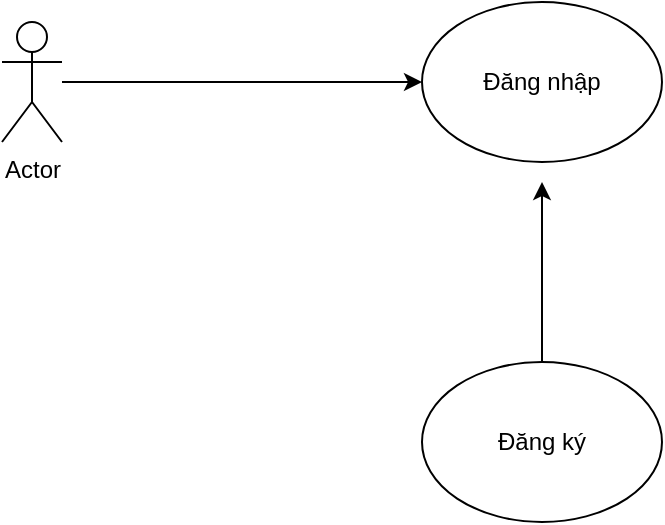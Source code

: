 <mxfile version="28.2.5" pages="28">
  <diagram name="usecase login/register" id="1Z1SxokB5G1pzVsQGEvW">
    <mxGraphModel dx="1042" dy="722" grid="0" gridSize="10" guides="1" tooltips="1" connect="1" arrows="1" fold="1" page="0" pageScale="1" pageWidth="850" pageHeight="1100" math="0" shadow="0">
      <root>
        <mxCell id="0" />
        <mxCell id="1" parent="0" />
        <mxCell id="e3-TvLyLP5x3-9zDTLRC-5" style="edgeStyle=orthogonalEdgeStyle;rounded=0;orthogonalLoop=1;jettySize=auto;html=1;" parent="1" source="e3-TvLyLP5x3-9zDTLRC-1" target="e3-TvLyLP5x3-9zDTLRC-2" edge="1">
          <mxGeometry relative="1" as="geometry" />
        </mxCell>
        <mxCell id="e3-TvLyLP5x3-9zDTLRC-1" value="Actor" style="shape=umlActor;verticalLabelPosition=bottom;verticalAlign=top;html=1;outlineConnect=0;" parent="1" vertex="1">
          <mxGeometry x="140" y="210" width="30" height="60" as="geometry" />
        </mxCell>
        <mxCell id="e3-TvLyLP5x3-9zDTLRC-2" value="Đăng nhập" style="ellipse;whiteSpace=wrap;html=1;" parent="1" vertex="1">
          <mxGeometry x="350" y="200" width="120" height="80" as="geometry" />
        </mxCell>
        <mxCell id="e3-TvLyLP5x3-9zDTLRC-4" style="edgeStyle=orthogonalEdgeStyle;rounded=0;orthogonalLoop=1;jettySize=auto;html=1;" parent="1" source="e3-TvLyLP5x3-9zDTLRC-3" edge="1">
          <mxGeometry relative="1" as="geometry">
            <mxPoint x="410" y="290" as="targetPoint" />
          </mxGeometry>
        </mxCell>
        <mxCell id="e3-TvLyLP5x3-9zDTLRC-3" value="Đăng ký" style="ellipse;whiteSpace=wrap;html=1;" parent="1" vertex="1">
          <mxGeometry x="350" y="380" width="120" height="80" as="geometry" />
        </mxCell>
      </root>
    </mxGraphModel>
  </diagram>
  <diagram id="wbWPVwais-EGVyuUZT1W" name="trình tự Đăng ký">
    <mxGraphModel dx="1042" dy="722" grid="0" gridSize="10" guides="1" tooltips="1" connect="1" arrows="1" fold="1" page="0" pageScale="1" pageWidth="850" pageHeight="1100" math="0" shadow="0">
      <root>
        <mxCell id="0" />
        <mxCell id="1" parent="0" />
        <mxCell id="b5kTpOeFwrx6KTxhRHyK-1" value="" style="shape=umlLifeline;perimeter=lifelinePerimeter;whiteSpace=wrap;html=1;container=1;dropTarget=0;collapsible=0;recursiveResize=0;outlineConnect=0;portConstraint=eastwest;newEdgeStyle={&quot;curved&quot;:0,&quot;rounded&quot;:0};participant=umlActor;" parent="1" vertex="1">
          <mxGeometry x="70" y="30" width="20" height="680" as="geometry" />
        </mxCell>
        <mxCell id="b5kTpOeFwrx6KTxhRHyK-22" value="" style="html=1;points=[[0,0,0,0,5],[0,1,0,0,-5],[1,0,0,0,5],[1,1,0,0,-5]];perimeter=orthogonalPerimeter;outlineConnect=0;targetShapes=umlLifeline;portConstraint=eastwest;newEdgeStyle={&quot;curved&quot;:0,&quot;rounded&quot;:0};" parent="b5kTpOeFwrx6KTxhRHyK-1" vertex="1">
          <mxGeometry x="5" y="560" width="10" height="40" as="geometry" />
        </mxCell>
        <mxCell id="b5kTpOeFwrx6KTxhRHyK-23" value="14.Quay lại bước 3" style="html=1;align=left;spacingLeft=2;endArrow=block;rounded=0;edgeStyle=orthogonalEdgeStyle;curved=0;rounded=0;" parent="b5kTpOeFwrx6KTxhRHyK-1" target="b5kTpOeFwrx6KTxhRHyK-22" edge="1">
          <mxGeometry relative="1" as="geometry">
            <mxPoint x="10" y="540" as="sourcePoint" />
            <Array as="points">
              <mxPoint x="40" y="570" />
            </Array>
          </mxGeometry>
        </mxCell>
        <mxCell id="b5kTpOeFwrx6KTxhRHyK-2" value="FE" style="shape=umlLifeline;perimeter=lifelinePerimeter;whiteSpace=wrap;html=1;container=1;dropTarget=0;collapsible=0;recursiveResize=0;outlineConnect=0;portConstraint=eastwest;newEdgeStyle={&quot;curved&quot;:0,&quot;rounded&quot;:0};participant=umlBoundary;" parent="1" vertex="1">
          <mxGeometry x="250" y="30" width="50" height="680" as="geometry" />
        </mxCell>
        <mxCell id="b5kTpOeFwrx6KTxhRHyK-10" value="" style="html=1;points=[[0,0,0,0,5],[0,1,0,0,-5],[1,0,0,0,5],[1,1,0,0,-5]];perimeter=orthogonalPerimeter;outlineConnect=0;targetShapes=umlLifeline;portConstraint=eastwest;newEdgeStyle={&quot;curved&quot;:0,&quot;rounded&quot;:0};" parent="b5kTpOeFwrx6KTxhRHyK-2" vertex="1">
          <mxGeometry x="25" y="200" width="10" height="40" as="geometry" />
        </mxCell>
        <mxCell id="b5kTpOeFwrx6KTxhRHyK-11" value="4.Validate dữ liệu" style="html=1;align=left;spacingLeft=2;endArrow=block;rounded=0;edgeStyle=orthogonalEdgeStyle;curved=0;rounded=0;" parent="b5kTpOeFwrx6KTxhRHyK-2" target="b5kTpOeFwrx6KTxhRHyK-10" edge="1">
          <mxGeometry relative="1" as="geometry">
            <mxPoint x="30" y="180" as="sourcePoint" />
            <Array as="points">
              <mxPoint x="60" y="210" />
            </Array>
          </mxGeometry>
        </mxCell>
        <mxCell id="b5kTpOeFwrx6KTxhRHyK-3" value="BE" style="shape=umlLifeline;perimeter=lifelinePerimeter;whiteSpace=wrap;html=1;container=1;dropTarget=0;collapsible=0;recursiveResize=0;outlineConnect=0;portConstraint=eastwest;newEdgeStyle={&quot;curved&quot;:0,&quot;rounded&quot;:0};participant=umlControl;" parent="1" vertex="1">
          <mxGeometry x="510" y="30" width="40" height="700" as="geometry" />
        </mxCell>
        <mxCell id="b5kTpOeFwrx6KTxhRHyK-13" value="" style="html=1;points=[[0,0,0,0,5],[0,1,0,0,-5],[1,0,0,0,5],[1,1,0,0,-5]];perimeter=orthogonalPerimeter;outlineConnect=0;targetShapes=umlLifeline;portConstraint=eastwest;newEdgeStyle={&quot;curved&quot;:0,&quot;rounded&quot;:0};" parent="b5kTpOeFwrx6KTxhRHyK-3" vertex="1">
          <mxGeometry x="15" y="320" width="10" height="40" as="geometry" />
        </mxCell>
        <mxCell id="b5kTpOeFwrx6KTxhRHyK-14" value="7.Validate dữ liệu" style="html=1;align=left;spacingLeft=2;endArrow=block;rounded=0;edgeStyle=orthogonalEdgeStyle;curved=0;rounded=0;" parent="b5kTpOeFwrx6KTxhRHyK-3" target="b5kTpOeFwrx6KTxhRHyK-13" edge="1">
          <mxGeometry relative="1" as="geometry">
            <mxPoint x="20" y="300" as="sourcePoint" />
            <Array as="points">
              <mxPoint x="50" y="330" />
            </Array>
          </mxGeometry>
        </mxCell>
        <mxCell id="b5kTpOeFwrx6KTxhRHyK-4" value="DB" style="shape=umlLifeline;perimeter=lifelinePerimeter;whiteSpace=wrap;html=1;container=1;dropTarget=0;collapsible=0;recursiveResize=0;outlineConnect=0;portConstraint=eastwest;newEdgeStyle={&quot;curved&quot;:0,&quot;rounded&quot;:0};" parent="1" vertex="1">
          <mxGeometry x="680" y="40" width="100" height="650" as="geometry" />
        </mxCell>
        <mxCell id="b5kTpOeFwrx6KTxhRHyK-5" value="1.Chọn Form Đăng ký" style="html=1;verticalAlign=bottom;endArrow=block;curved=0;rounded=0;" parent="1" target="b5kTpOeFwrx6KTxhRHyK-2" edge="1">
          <mxGeometry width="80" relative="1" as="geometry">
            <mxPoint x="80" y="120" as="sourcePoint" />
            <mxPoint x="160" y="120" as="targetPoint" />
          </mxGeometry>
        </mxCell>
        <mxCell id="b5kTpOeFwrx6KTxhRHyK-6" value="2.Hiển thị form đăn ký&amp;nbsp;" style="html=1;verticalAlign=bottom;endArrow=open;dashed=1;endSize=8;curved=0;rounded=0;" parent="1" target="b5kTpOeFwrx6KTxhRHyK-1" edge="1">
          <mxGeometry relative="1" as="geometry">
            <mxPoint x="270" y="160" as="sourcePoint" />
            <mxPoint x="190" y="160" as="targetPoint" />
          </mxGeometry>
        </mxCell>
        <mxCell id="b5kTpOeFwrx6KTxhRHyK-7" value="3.Nhập thông tin username, pasword" style="html=1;verticalAlign=bottom;endArrow=block;curved=0;rounded=0;" parent="1" target="b5kTpOeFwrx6KTxhRHyK-2" edge="1">
          <mxGeometry width="80" relative="1" as="geometry">
            <mxPoint x="80" y="200" as="sourcePoint" />
            <mxPoint x="160" y="200" as="targetPoint" />
          </mxGeometry>
        </mxCell>
        <mxCell id="b5kTpOeFwrx6KTxhRHyK-8" value="6.Gọi API /api/auth/login" style="html=1;verticalAlign=bottom;endArrow=block;curved=0;rounded=0;" parent="1" edge="1">
          <mxGeometry width="80" relative="1" as="geometry">
            <mxPoint x="274.5" y="310" as="sourcePoint" />
            <mxPoint x="529.5" y="310" as="targetPoint" />
          </mxGeometry>
        </mxCell>
        <mxCell id="b5kTpOeFwrx6KTxhRHyK-12" value="5.Hiển thị lỗi nếu dữ liệu lỗi" style="html=1;verticalAlign=bottom;endArrow=open;dashed=1;endSize=8;curved=0;rounded=0;" parent="1" target="b5kTpOeFwrx6KTxhRHyK-1" edge="1">
          <mxGeometry relative="1" as="geometry">
            <mxPoint x="270" y="280" as="sourcePoint" />
            <mxPoint x="190" y="280" as="targetPoint" />
          </mxGeometry>
        </mxCell>
        <mxCell id="b5kTpOeFwrx6KTxhRHyK-15" value="10.Truy vấn DB" style="html=1;verticalAlign=bottom;endArrow=block;curved=0;rounded=0;" parent="1" target="b5kTpOeFwrx6KTxhRHyK-4" edge="1">
          <mxGeometry width="80" relative="1" as="geometry">
            <mxPoint x="529.5" y="440" as="sourcePoint" />
            <mxPoint x="610" y="440" as="targetPoint" />
          </mxGeometry>
        </mxCell>
        <mxCell id="b5kTpOeFwrx6KTxhRHyK-16" value="8.Trả về lỗi&amp;nbsp;" style="html=1;verticalAlign=bottom;endArrow=open;dashed=1;endSize=8;curved=0;rounded=0;" parent="1" target="b5kTpOeFwrx6KTxhRHyK-2" edge="1">
          <mxGeometry relative="1" as="geometry">
            <mxPoint x="530" y="400" as="sourcePoint" />
            <mxPoint x="450" y="400" as="targetPoint" />
          </mxGeometry>
        </mxCell>
        <mxCell id="b5kTpOeFwrx6KTxhRHyK-17" value="9.Hiển thị lỗi" style="html=1;verticalAlign=bottom;endArrow=open;dashed=1;endSize=8;curved=0;rounded=0;" parent="1" edge="1">
          <mxGeometry relative="1" as="geometry">
            <mxPoint x="270" y="420" as="sourcePoint" />
            <mxPoint x="80" y="420" as="targetPoint" />
          </mxGeometry>
        </mxCell>
        <mxCell id="b5kTpOeFwrx6KTxhRHyK-18" value="11.Hiển thị kết quả trả về&amp;nbsp;" style="html=1;verticalAlign=bottom;endArrow=open;dashed=1;endSize=8;curved=0;rounded=0;" parent="1" target="b5kTpOeFwrx6KTxhRHyK-3" edge="1">
          <mxGeometry relative="1" as="geometry">
            <mxPoint x="730" y="480" as="sourcePoint" />
            <mxPoint x="650" y="480" as="targetPoint" />
          </mxGeometry>
        </mxCell>
        <mxCell id="b5kTpOeFwrx6KTxhRHyK-19" value="12.Trả kết quả trả về" style="html=1;verticalAlign=bottom;endArrow=open;dashed=1;endSize=8;curved=0;rounded=0;" parent="1" target="b5kTpOeFwrx6KTxhRHyK-2" edge="1">
          <mxGeometry relative="1" as="geometry">
            <mxPoint x="530" y="510" as="sourcePoint" />
            <mxPoint x="450" y="510" as="targetPoint" />
          </mxGeometry>
        </mxCell>
        <mxCell id="b5kTpOeFwrx6KTxhRHyK-20" value="13.Hiển thị kết quả trả vê" style="html=1;verticalAlign=bottom;endArrow=open;dashed=1;endSize=8;curved=0;rounded=0;" parent="1" target="b5kTpOeFwrx6KTxhRHyK-1" edge="1">
          <mxGeometry relative="1" as="geometry">
            <mxPoint x="270" y="540" as="sourcePoint" />
            <mxPoint x="190" y="540" as="targetPoint" />
          </mxGeometry>
        </mxCell>
      </root>
    </mxGraphModel>
  </diagram>
  <diagram id="ladzOV1jwFJ19vs7Yr19" name="hoạt động đăng ký">
    <mxGraphModel dx="1226" dy="849" grid="0" gridSize="10" guides="1" tooltips="1" connect="1" arrows="1" fold="1" page="0" pageScale="1" pageWidth="850" pageHeight="1100" math="0" shadow="0">
      <root>
        <mxCell id="0" />
        <mxCell id="1" parent="0" />
        <mxCell id="0oPb7OktavpmEVCwXRwM-25" style="edgeStyle=orthogonalEdgeStyle;rounded=0;orthogonalLoop=1;jettySize=auto;html=1;exitX=0;exitY=1;exitDx=0;exitDy=0;" parent="1" source="0oPb7OktavpmEVCwXRwM-5" edge="1">
          <mxGeometry relative="1" as="geometry">
            <mxPoint x="50" y="880.0" as="targetPoint" />
          </mxGeometry>
        </mxCell>
        <mxCell id="0oPb7OktavpmEVCwXRwM-5" value="Người dùng" style="swimlane;whiteSpace=wrap;html=1;" parent="1" vertex="1">
          <mxGeometry x="40" y="40" width="230" height="850" as="geometry" />
        </mxCell>
        <mxCell id="0oPb7OktavpmEVCwXRwM-8" value="" style="ellipse;html=1;shape=startState;fillColor=#000000;strokeColor=#ff0000;" parent="0oPb7OktavpmEVCwXRwM-5" vertex="1">
          <mxGeometry x="90" y="50" width="30" height="30" as="geometry" />
        </mxCell>
        <mxCell id="0oPb7OktavpmEVCwXRwM-9" value="" style="edgeStyle=orthogonalEdgeStyle;html=1;verticalAlign=bottom;endArrow=open;endSize=8;strokeColor=#ff0000;rounded=0;" parent="0oPb7OktavpmEVCwXRwM-5" source="0oPb7OktavpmEVCwXRwM-8" edge="1">
          <mxGeometry relative="1" as="geometry">
            <mxPoint x="105" y="140" as="targetPoint" />
          </mxGeometry>
        </mxCell>
        <mxCell id="0oPb7OktavpmEVCwXRwM-10" value="Chọn chức năng đăng ký&amp;nbsp;" style="html=1;whiteSpace=wrap;" parent="0oPb7OktavpmEVCwXRwM-5" vertex="1">
          <mxGeometry x="50" y="140" width="110" height="50" as="geometry" />
        </mxCell>
        <mxCell id="0oPb7OktavpmEVCwXRwM-13" value="&amp;nbsp; Người dùng nhập thông tin username và password" style="html=1;whiteSpace=wrap;" parent="0oPb7OktavpmEVCwXRwM-5" vertex="1">
          <mxGeometry x="50" y="250" width="110" height="50" as="geometry" />
        </mxCell>
        <mxCell id="0oPb7OktavpmEVCwXRwM-6" value="FE" style="swimlane;whiteSpace=wrap;html=1;" parent="1" vertex="1">
          <mxGeometry x="270" y="40" width="230" height="850" as="geometry" />
        </mxCell>
        <mxCell id="0oPb7OktavpmEVCwXRwM-11" value="Hiển hị giao diện đăng ký&amp;nbsp;" style="html=1;whiteSpace=wrap;" parent="0oPb7OktavpmEVCwXRwM-6" vertex="1">
          <mxGeometry x="60" y="200" width="110" height="50" as="geometry" />
        </mxCell>
        <mxCell id="0oPb7OktavpmEVCwXRwM-14" value="Gọi API /api/auth/register" style="html=1;whiteSpace=wrap;" parent="0oPb7OktavpmEVCwXRwM-6" vertex="1">
          <mxGeometry x="45" y="305" width="110" height="50" as="geometry" />
        </mxCell>
        <mxCell id="0oPb7OktavpmEVCwXRwM-22" value="Hiển thị invalid username" style="html=1;whiteSpace=wrap;" parent="0oPb7OktavpmEVCwXRwM-6" vertex="1">
          <mxGeometry x="60" y="450" width="110" height="50" as="geometry" />
        </mxCell>
        <mxCell id="0oPb7OktavpmEVCwXRwM-34" style="edgeStyle=orthogonalEdgeStyle;rounded=0;orthogonalLoop=1;jettySize=auto;html=1;entryX=0.5;entryY=0;entryDx=0;entryDy=0;" parent="0oPb7OktavpmEVCwXRwM-6" source="0oPb7OktavpmEVCwXRwM-26" target="0oPb7OktavpmEVCwXRwM-27" edge="1">
          <mxGeometry relative="1" as="geometry" />
        </mxCell>
        <mxCell id="0oPb7OktavpmEVCwXRwM-26" value="Hiển thị đăng ký và thành công và điều hướng vào trang đăng nhập" style="html=1;whiteSpace=wrap;" parent="0oPb7OktavpmEVCwXRwM-6" vertex="1">
          <mxGeometry x="70" y="660" width="130" height="70" as="geometry" />
        </mxCell>
        <mxCell id="0oPb7OktavpmEVCwXRwM-27" value="" style="ellipse;html=1;shape=endState;fillColor=#000000;strokeColor=#ff0000;" parent="0oPb7OktavpmEVCwXRwM-6" vertex="1">
          <mxGeometry x="110" y="780" width="30" height="30" as="geometry" />
        </mxCell>
        <mxCell id="0oPb7OktavpmEVCwXRwM-7" value="BE" style="swimlane;whiteSpace=wrap;html=1;" parent="1" vertex="1">
          <mxGeometry x="500" y="40" width="320" height="850" as="geometry" />
        </mxCell>
        <mxCell id="0oPb7OktavpmEVCwXRwM-19" value="" style="edgeStyle=orthogonalEdgeStyle;rounded=0;orthogonalLoop=1;jettySize=auto;html=1;" parent="0oPb7OktavpmEVCwXRwM-7" source="0oPb7OktavpmEVCwXRwM-15" target="0oPb7OktavpmEVCwXRwM-16" edge="1">
          <mxGeometry relative="1" as="geometry" />
        </mxCell>
        <mxCell id="0oPb7OktavpmEVCwXRwM-15" value="Kiểm tra nếu trong db đã tồn tại username" style="html=1;whiteSpace=wrap;" parent="0oPb7OktavpmEVCwXRwM-7" vertex="1">
          <mxGeometry x="150" y="350" width="110" height="50" as="geometry" />
        </mxCell>
        <mxCell id="0oPb7OktavpmEVCwXRwM-21" style="edgeStyle=orthogonalEdgeStyle;rounded=0;orthogonalLoop=1;jettySize=auto;html=1;entryX=1;entryY=0.5;entryDx=0;entryDy=0;" parent="0oPb7OktavpmEVCwXRwM-7" source="0oPb7OktavpmEVCwXRwM-16" target="0oPb7OktavpmEVCwXRwM-20" edge="1">
          <mxGeometry relative="1" as="geometry" />
        </mxCell>
        <mxCell id="0oPb7OktavpmEVCwXRwM-30" value="" style="edgeStyle=orthogonalEdgeStyle;rounded=0;orthogonalLoop=1;jettySize=auto;html=1;" parent="0oPb7OktavpmEVCwXRwM-7" source="0oPb7OktavpmEVCwXRwM-16" target="0oPb7OktavpmEVCwXRwM-23" edge="1">
          <mxGeometry relative="1" as="geometry" />
        </mxCell>
        <mxCell id="0oPb7OktavpmEVCwXRwM-16" value="Condition" style="rhombus;whiteSpace=wrap;html=1;fontColor=#000000;fillColor=#ffffc0;strokeColor=#ff0000;" parent="0oPb7OktavpmEVCwXRwM-7" vertex="1">
          <mxGeometry x="160" y="430" width="80" height="30" as="geometry" />
        </mxCell>
        <mxCell id="0oPb7OktavpmEVCwXRwM-20" value="Trả ra thông tin username đã tồn tại" style="html=1;whiteSpace=wrap;" parent="0oPb7OktavpmEVCwXRwM-7" vertex="1">
          <mxGeometry x="10" y="430" width="110" height="50" as="geometry" />
        </mxCell>
        <mxCell id="0oPb7OktavpmEVCwXRwM-32" style="edgeStyle=orthogonalEdgeStyle;rounded=0;orthogonalLoop=1;jettySize=auto;html=1;" parent="0oPb7OktavpmEVCwXRwM-7" source="0oPb7OktavpmEVCwXRwM-23" target="0oPb7OktavpmEVCwXRwM-24" edge="1">
          <mxGeometry relative="1" as="geometry" />
        </mxCell>
        <mxCell id="0oPb7OktavpmEVCwXRwM-23" value="Mã hóa mật khẩu và lưu vào DB" style="html=1;whiteSpace=wrap;" parent="0oPb7OktavpmEVCwXRwM-7" vertex="1">
          <mxGeometry x="140" y="500" width="110" height="50" as="geometry" />
        </mxCell>
        <mxCell id="0oPb7OktavpmEVCwXRwM-24" value="Trả ra thông tin đăng ký thành công" style="html=1;whiteSpace=wrap;" parent="0oPb7OktavpmEVCwXRwM-7" vertex="1">
          <mxGeometry x="140" y="610" width="110" height="50" as="geometry" />
        </mxCell>
        <mxCell id="0oPb7OktavpmEVCwXRwM-35" value="No" style="text;align=center;fontStyle=1;verticalAlign=middle;spacingLeft=3;spacingRight=3;strokeColor=none;rotatable=0;points=[[0,0.5],[1,0.5]];portConstraint=eastwest;html=1;" parent="0oPb7OktavpmEVCwXRwM-7" vertex="1">
          <mxGeometry x="120" y="412" width="80" height="26" as="geometry" />
        </mxCell>
        <mxCell id="0oPb7OktavpmEVCwXRwM-36" value="Yes" style="text;align=center;fontStyle=1;verticalAlign=middle;spacingLeft=3;spacingRight=3;strokeColor=none;rotatable=0;points=[[0,0.5],[1,0.5]];portConstraint=eastwest;html=1;" parent="0oPb7OktavpmEVCwXRwM-7" vertex="1">
          <mxGeometry x="200" y="470" width="80" height="26" as="geometry" />
        </mxCell>
        <mxCell id="0oPb7OktavpmEVCwXRwM-12" style="edgeStyle=orthogonalEdgeStyle;rounded=0;orthogonalLoop=1;jettySize=auto;html=1;entryX=0.378;entryY=-0.032;entryDx=0;entryDy=0;entryPerimeter=0;" parent="1" source="0oPb7OktavpmEVCwXRwM-10" target="0oPb7OktavpmEVCwXRwM-11" edge="1">
          <mxGeometry relative="1" as="geometry" />
        </mxCell>
        <mxCell id="0oPb7OktavpmEVCwXRwM-28" style="edgeStyle=orthogonalEdgeStyle;rounded=0;orthogonalLoop=1;jettySize=auto;html=1;entryX=0.613;entryY=0.073;entryDx=0;entryDy=0;entryPerimeter=0;" parent="1" source="0oPb7OktavpmEVCwXRwM-13" target="0oPb7OktavpmEVCwXRwM-14" edge="1">
          <mxGeometry relative="1" as="geometry" />
        </mxCell>
        <mxCell id="0oPb7OktavpmEVCwXRwM-29" style="edgeStyle=orthogonalEdgeStyle;rounded=0;orthogonalLoop=1;jettySize=auto;html=1;" parent="1" source="0oPb7OktavpmEVCwXRwM-14" target="0oPb7OktavpmEVCwXRwM-15" edge="1">
          <mxGeometry relative="1" as="geometry" />
        </mxCell>
        <mxCell id="0oPb7OktavpmEVCwXRwM-31" style="edgeStyle=orthogonalEdgeStyle;rounded=0;orthogonalLoop=1;jettySize=auto;html=1;entryX=1;entryY=0.5;entryDx=0;entryDy=0;" parent="1" source="0oPb7OktavpmEVCwXRwM-20" target="0oPb7OktavpmEVCwXRwM-22" edge="1">
          <mxGeometry relative="1" as="geometry" />
        </mxCell>
        <mxCell id="0oPb7OktavpmEVCwXRwM-33" style="edgeStyle=orthogonalEdgeStyle;rounded=0;orthogonalLoop=1;jettySize=auto;html=1;" parent="1" source="0oPb7OktavpmEVCwXRwM-24" target="0oPb7OktavpmEVCwXRwM-26" edge="1">
          <mxGeometry relative="1" as="geometry" />
        </mxCell>
      </root>
    </mxGraphModel>
  </diagram>
  <diagram id="ndpAe9g33V2T0ubqN6Np" name="đăng nhập trình tự">
    <mxGraphModel dx="1042" dy="722" grid="0" gridSize="10" guides="1" tooltips="1" connect="1" arrows="1" fold="1" page="0" pageScale="1" pageWidth="850" pageHeight="1100" math="0" shadow="0">
      <root>
        <mxCell id="0" />
        <mxCell id="1" parent="0" />
        <mxCell id="6TGgB4ChRCRGiCCPlOjT-1" value="" style="shape=umlLifeline;perimeter=lifelinePerimeter;whiteSpace=wrap;html=1;container=1;dropTarget=0;collapsible=0;recursiveResize=0;outlineConnect=0;portConstraint=eastwest;newEdgeStyle={&quot;curved&quot;:0,&quot;rounded&quot;:0};participant=umlActor;" parent="1" vertex="1">
          <mxGeometry x="40" width="20" height="720" as="geometry" />
        </mxCell>
        <mxCell id="6TGgB4ChRCRGiCCPlOjT-20" value="" style="html=1;points=[[0,0,0,0,5],[0,1,0,0,-5],[1,0,0,0,5],[1,1,0,0,-5]];perimeter=orthogonalPerimeter;outlineConnect=0;targetShapes=umlLifeline;portConstraint=eastwest;newEdgeStyle={&quot;curved&quot;:0,&quot;rounded&quot;:0};" parent="6TGgB4ChRCRGiCCPlOjT-1" vertex="1">
          <mxGeometry x="5" y="550" width="10" height="40" as="geometry" />
        </mxCell>
        <mxCell id="6TGgB4ChRCRGiCCPlOjT-21" value="14.Quay lại bước 3" style="html=1;align=left;spacingLeft=2;endArrow=block;rounded=0;edgeStyle=orthogonalEdgeStyle;curved=0;rounded=0;" parent="6TGgB4ChRCRGiCCPlOjT-1" target="6TGgB4ChRCRGiCCPlOjT-20" edge="1">
          <mxGeometry relative="1" as="geometry">
            <mxPoint x="10" y="530" as="sourcePoint" />
            <Array as="points">
              <mxPoint x="40" y="560" />
            </Array>
          </mxGeometry>
        </mxCell>
        <mxCell id="6TGgB4ChRCRGiCCPlOjT-2" value="FE" style="shape=umlLifeline;perimeter=lifelinePerimeter;whiteSpace=wrap;html=1;container=1;dropTarget=0;collapsible=0;recursiveResize=0;outlineConnect=0;portConstraint=eastwest;newEdgeStyle={&quot;curved&quot;:0,&quot;rounded&quot;:0};participant=umlBoundary;" parent="1" vertex="1">
          <mxGeometry x="220" width="50" height="720" as="geometry" />
        </mxCell>
        <mxCell id="6TGgB4ChRCRGiCCPlOjT-8" value="" style="html=1;points=[[0,0,0,0,5],[0,1,0,0,-5],[1,0,0,0,5],[1,1,0,0,-5]];perimeter=orthogonalPerimeter;outlineConnect=0;targetShapes=umlLifeline;portConstraint=eastwest;newEdgeStyle={&quot;curved&quot;:0,&quot;rounded&quot;:0};" parent="6TGgB4ChRCRGiCCPlOjT-2" vertex="1">
          <mxGeometry x="25" y="190" width="10" height="40" as="geometry" />
        </mxCell>
        <mxCell id="6TGgB4ChRCRGiCCPlOjT-9" value="4.Validate thông tin đăng nhập" style="html=1;align=left;spacingLeft=2;endArrow=block;rounded=0;edgeStyle=orthogonalEdgeStyle;curved=0;rounded=0;" parent="6TGgB4ChRCRGiCCPlOjT-2" target="6TGgB4ChRCRGiCCPlOjT-8" edge="1">
          <mxGeometry relative="1" as="geometry">
            <mxPoint x="30" y="170" as="sourcePoint" />
            <Array as="points">
              <mxPoint x="60" y="200" />
            </Array>
          </mxGeometry>
        </mxCell>
        <mxCell id="6TGgB4ChRCRGiCCPlOjT-3" value="BE" style="shape=umlLifeline;perimeter=lifelinePerimeter;whiteSpace=wrap;html=1;container=1;dropTarget=0;collapsible=0;recursiveResize=0;outlineConnect=0;portConstraint=eastwest;newEdgeStyle={&quot;curved&quot;:0,&quot;rounded&quot;:0};participant=umlControl;" parent="1" vertex="1">
          <mxGeometry x="470" width="40" height="720" as="geometry" />
        </mxCell>
        <mxCell id="6TGgB4ChRCRGiCCPlOjT-12" value="" style="html=1;points=[[0,0,0,0,5],[0,1,0,0,-5],[1,0,0,0,5],[1,1,0,0,-5]];perimeter=orthogonalPerimeter;outlineConnect=0;targetShapes=umlLifeline;portConstraint=eastwest;newEdgeStyle={&quot;curved&quot;:0,&quot;rounded&quot;:0};" parent="6TGgB4ChRCRGiCCPlOjT-3" vertex="1">
          <mxGeometry x="15" y="300" width="10" height="40" as="geometry" />
        </mxCell>
        <mxCell id="6TGgB4ChRCRGiCCPlOjT-13" value="7.Validate thông tin" style="html=1;align=left;spacingLeft=2;endArrow=block;rounded=0;edgeStyle=orthogonalEdgeStyle;curved=0;rounded=0;" parent="6TGgB4ChRCRGiCCPlOjT-3" target="6TGgB4ChRCRGiCCPlOjT-12" edge="1">
          <mxGeometry relative="1" as="geometry">
            <mxPoint x="20" y="280" as="sourcePoint" />
            <Array as="points">
              <mxPoint x="50" y="310" />
            </Array>
          </mxGeometry>
        </mxCell>
        <mxCell id="6TGgB4ChRCRGiCCPlOjT-4" value="&lt;br&gt;&lt;div&gt;DB&lt;/div&gt;" style="shape=umlLifeline;perimeter=lifelinePerimeter;whiteSpace=wrap;html=1;container=1;dropTarget=0;collapsible=0;recursiveResize=0;outlineConnect=0;portConstraint=eastwest;newEdgeStyle={&quot;curved&quot;:0,&quot;rounded&quot;:0};" parent="1" vertex="1">
          <mxGeometry x="650" width="100" height="720" as="geometry" />
        </mxCell>
        <mxCell id="6TGgB4ChRCRGiCCPlOjT-5" value="1.Truy cập vào&amp;nbsp; trang web" style="html=1;verticalAlign=bottom;endArrow=block;curved=0;rounded=0;" parent="1" target="6TGgB4ChRCRGiCCPlOjT-2" edge="1">
          <mxGeometry width="80" relative="1" as="geometry">
            <mxPoint x="50" y="80" as="sourcePoint" />
            <mxPoint x="130" y="80" as="targetPoint" />
          </mxGeometry>
        </mxCell>
        <mxCell id="6TGgB4ChRCRGiCCPlOjT-6" value="2.Hiển thị trang đăng nhập nếu&lt;div&gt;&amp;nbsp;chưa đăng nhập&lt;/div&gt;" style="html=1;verticalAlign=bottom;endArrow=open;dashed=1;endSize=8;curved=0;rounded=0;" parent="1" target="6TGgB4ChRCRGiCCPlOjT-1" edge="1">
          <mxGeometry relative="1" as="geometry">
            <mxPoint x="240" y="120" as="sourcePoint" />
            <mxPoint x="160" y="120" as="targetPoint" />
          </mxGeometry>
        </mxCell>
        <mxCell id="6TGgB4ChRCRGiCCPlOjT-7" value="3.Điền thông tin đăn nhập" style="html=1;verticalAlign=bottom;endArrow=block;curved=0;rounded=0;" parent="1" target="6TGgB4ChRCRGiCCPlOjT-2" edge="1">
          <mxGeometry width="80" relative="1" as="geometry">
            <mxPoint x="50" y="160" as="sourcePoint" />
            <mxPoint x="130" y="160" as="targetPoint" />
          </mxGeometry>
        </mxCell>
        <mxCell id="6TGgB4ChRCRGiCCPlOjT-10" value="5. Hiển thị lỗi" style="html=1;verticalAlign=bottom;endArrow=open;dashed=1;endSize=8;curved=0;rounded=0;" parent="1" target="6TGgB4ChRCRGiCCPlOjT-1" edge="1">
          <mxGeometry relative="1" as="geometry">
            <mxPoint x="240" y="230" as="sourcePoint" />
            <mxPoint x="160" y="230" as="targetPoint" />
          </mxGeometry>
        </mxCell>
        <mxCell id="6TGgB4ChRCRGiCCPlOjT-11" value="6.Gọi API api/auth/login" style="html=1;verticalAlign=bottom;endArrow=block;curved=0;rounded=0;" parent="1" target="6TGgB4ChRCRGiCCPlOjT-3" edge="1">
          <mxGeometry width="80" relative="1" as="geometry">
            <mxPoint x="240" y="260" as="sourcePoint" />
            <mxPoint x="320" y="260" as="targetPoint" />
          </mxGeometry>
        </mxCell>
        <mxCell id="6TGgB4ChRCRGiCCPlOjT-14" value="8.Trả vể lỗi dât không hợp lệ" style="html=1;verticalAlign=bottom;endArrow=open;dashed=1;endSize=8;curved=0;rounded=0;" parent="1" target="6TGgB4ChRCRGiCCPlOjT-2" edge="1">
          <mxGeometry relative="1" as="geometry">
            <mxPoint x="480" y="340" as="sourcePoint" />
            <mxPoint x="400" y="340" as="targetPoint" />
          </mxGeometry>
        </mxCell>
        <mxCell id="6TGgB4ChRCRGiCCPlOjT-15" value="9. Hiển thị lỗi data không hợp lệ" style="html=1;verticalAlign=bottom;endArrow=open;dashed=1;endSize=8;curved=0;rounded=0;" parent="1" target="6TGgB4ChRCRGiCCPlOjT-1" edge="1">
          <mxGeometry relative="1" as="geometry">
            <mxPoint x="250" y="370" as="sourcePoint" />
            <mxPoint x="170" y="370" as="targetPoint" />
          </mxGeometry>
        </mxCell>
        <mxCell id="6TGgB4ChRCRGiCCPlOjT-16" value="10.Truy vấn DB" style="html=1;verticalAlign=bottom;endArrow=block;curved=0;rounded=0;" parent="1" target="6TGgB4ChRCRGiCCPlOjT-4" edge="1">
          <mxGeometry x="0.002" width="80" relative="1" as="geometry">
            <mxPoint x="490" y="390" as="sourcePoint" />
            <mxPoint x="570" y="390" as="targetPoint" />
            <mxPoint as="offset" />
          </mxGeometry>
        </mxCell>
        <mxCell id="6TGgB4ChRCRGiCCPlOjT-17" value="11.Trả về thông tin&amp;nbsp;" style="html=1;verticalAlign=bottom;endArrow=open;dashed=1;endSize=8;curved=0;rounded=0;" parent="1" target="6TGgB4ChRCRGiCCPlOjT-3" edge="1">
          <mxGeometry relative="1" as="geometry">
            <mxPoint x="700" y="430" as="sourcePoint" />
            <mxPoint x="620" y="430" as="targetPoint" />
          </mxGeometry>
        </mxCell>
        <mxCell id="6TGgB4ChRCRGiCCPlOjT-18" value="12.Trả về thông tin" style="html=1;verticalAlign=bottom;endArrow=open;dashed=1;endSize=8;curved=0;rounded=0;" parent="1" target="6TGgB4ChRCRGiCCPlOjT-2" edge="1">
          <mxGeometry relative="1" as="geometry">
            <mxPoint x="490" y="460" as="sourcePoint" />
            <mxPoint x="410" y="460" as="targetPoint" />
          </mxGeometry>
        </mxCell>
        <mxCell id="6TGgB4ChRCRGiCCPlOjT-19" value="13.Hiển thị thông tin" style="html=1;verticalAlign=bottom;endArrow=open;dashed=1;endSize=8;curved=0;rounded=0;" parent="1" target="6TGgB4ChRCRGiCCPlOjT-1" edge="1">
          <mxGeometry relative="1" as="geometry">
            <mxPoint x="240" y="490" as="sourcePoint" />
            <mxPoint x="160" y="490" as="targetPoint" />
          </mxGeometry>
        </mxCell>
      </root>
    </mxGraphModel>
  </diagram>
  <diagram id="ZYF6k2Wu2Qcu98uVzfMa" name="template hoạt động">
    <mxGraphModel dx="1042" dy="722" grid="1" gridSize="10" guides="1" tooltips="1" connect="1" arrows="1" fold="1" page="1" pageScale="1" pageWidth="850" pageHeight="1100" math="0" shadow="0">
      <root>
        <mxCell id="0" />
        <mxCell id="1" parent="0" />
        <mxCell id="qhbSkPnSfooNSoNUGhH1-1" value="Người dùng " style="swimlane;" vertex="1" parent="1">
          <mxGeometry x="50" y="40" width="240" height="690" as="geometry" />
        </mxCell>
        <mxCell id="qhbSkPnSfooNSoNUGhH1-5" value="" style="ellipse;html=1;shape=startState;fillColor=#000000;strokeColor=#ff0000;" vertex="1" parent="qhbSkPnSfooNSoNUGhH1-1">
          <mxGeometry x="105" y="40" width="30" height="30" as="geometry" />
        </mxCell>
        <mxCell id="qhbSkPnSfooNSoNUGhH1-6" value="" style="edgeStyle=orthogonalEdgeStyle;html=1;verticalAlign=bottom;endArrow=open;endSize=8;strokeColor=#ff0000;rounded=0;" edge="1" source="qhbSkPnSfooNSoNUGhH1-5" parent="qhbSkPnSfooNSoNUGhH1-1">
          <mxGeometry relative="1" as="geometry">
            <mxPoint x="120" y="130" as="targetPoint" />
          </mxGeometry>
        </mxCell>
        <mxCell id="qhbSkPnSfooNSoNUGhH1-7" value="Object" style="html=1;whiteSpace=wrap;" vertex="1" parent="qhbSkPnSfooNSoNUGhH1-1">
          <mxGeometry x="70" y="130" width="110" height="50" as="geometry" />
        </mxCell>
        <mxCell id="qhbSkPnSfooNSoNUGhH1-2" value="FE" style="swimlane;" vertex="1" parent="1">
          <mxGeometry x="290" y="40" width="260" height="690" as="geometry" />
        </mxCell>
        <mxCell id="qhbSkPnSfooNSoNUGhH1-4" value="BE" style="swimlane;" vertex="1" parent="1">
          <mxGeometry x="550" y="40" width="290" height="690" as="geometry" />
        </mxCell>
      </root>
    </mxGraphModel>
  </diagram>
  <diagram id="vbzmCxlqHpEKkQJTTIaj" name="đăng nhập hoạt động">
    <mxGraphModel dx="1489" dy="631" grid="0" gridSize="10" guides="1" tooltips="1" connect="1" arrows="1" fold="1" page="0" pageScale="1" pageWidth="850" pageHeight="1100" math="0" shadow="0">
      <root>
        <mxCell id="0" />
        <mxCell id="1" parent="0" />
        <mxCell id="2rH1hqdXxs4r1eN0JjPQ-1" value="Người dùng " style="swimlane;" parent="1" vertex="1">
          <mxGeometry x="390" y="520" width="240" height="1050" as="geometry" />
        </mxCell>
        <mxCell id="2rH1hqdXxs4r1eN0JjPQ-2" value="" style="ellipse;html=1;shape=startState;fillColor=#000000;strokeColor=#ff0000;" parent="2rH1hqdXxs4r1eN0JjPQ-1" vertex="1">
          <mxGeometry x="105" y="40" width="30" height="30" as="geometry" />
        </mxCell>
        <mxCell id="2rH1hqdXxs4r1eN0JjPQ-3" value="" style="edgeStyle=orthogonalEdgeStyle;html=1;verticalAlign=bottom;endArrow=open;endSize=8;strokeColor=#ff0000;rounded=0;" parent="2rH1hqdXxs4r1eN0JjPQ-1" source="2rH1hqdXxs4r1eN0JjPQ-2" edge="1">
          <mxGeometry relative="1" as="geometry">
            <mxPoint x="120" y="130" as="targetPoint" />
          </mxGeometry>
        </mxCell>
        <mxCell id="2rH1hqdXxs4r1eN0JjPQ-28" style="edgeStyle=orthogonalEdgeStyle;rounded=0;orthogonalLoop=1;jettySize=auto;html=1;" parent="2rH1hqdXxs4r1eN0JjPQ-1" source="2rH1hqdXxs4r1eN0JjPQ-4" edge="1">
          <mxGeometry relative="1" as="geometry">
            <mxPoint x="430" y="200.0" as="targetPoint" />
          </mxGeometry>
        </mxCell>
        <mxCell id="2rH1hqdXxs4r1eN0JjPQ-4" value="Truy cập vào trang web" style="html=1;whiteSpace=wrap;" parent="2rH1hqdXxs4r1eN0JjPQ-1" vertex="1">
          <mxGeometry x="70" y="130" width="110" height="50" as="geometry" />
        </mxCell>
        <mxCell id="2rH1hqdXxs4r1eN0JjPQ-8" value="Điền thông tin đăng nhập" style="html=1;whiteSpace=wrap;" parent="2rH1hqdXxs4r1eN0JjPQ-1" vertex="1">
          <mxGeometry x="65" y="260" width="110" height="50" as="geometry" />
        </mxCell>
        <mxCell id="2rH1hqdXxs4r1eN0JjPQ-5" value="FE" style="swimlane;" parent="1" vertex="1">
          <mxGeometry x="630" y="520" width="260" height="1050" as="geometry" />
        </mxCell>
        <mxCell id="2rH1hqdXxs4r1eN0JjPQ-7" value="Hiển thị trang đăng nhập" style="html=1;whiteSpace=wrap;" parent="2rH1hqdXxs4r1eN0JjPQ-5" vertex="1">
          <mxGeometry x="140" y="190" width="110" height="50" as="geometry" />
        </mxCell>
        <mxCell id="2rH1hqdXxs4r1eN0JjPQ-31" value="" style="edgeStyle=orthogonalEdgeStyle;rounded=0;orthogonalLoop=1;jettySize=auto;html=1;" parent="2rH1hqdXxs4r1eN0JjPQ-5" source="2rH1hqdXxs4r1eN0JjPQ-9" target="2rH1hqdXxs4r1eN0JjPQ-11" edge="1">
          <mxGeometry relative="1" as="geometry" />
        </mxCell>
        <mxCell id="2rH1hqdXxs4r1eN0JjPQ-9" value="Validate dữ liệu" style="html=1;whiteSpace=wrap;" parent="2rH1hqdXxs4r1eN0JjPQ-5" vertex="1">
          <mxGeometry x="130" y="290" width="110" height="40" as="geometry" />
        </mxCell>
        <mxCell id="2rH1hqdXxs4r1eN0JjPQ-10" value="Gọi API /api/auth/login" style="html=1;whiteSpace=wrap;" parent="2rH1hqdXxs4r1eN0JjPQ-5" vertex="1">
          <mxGeometry x="115" y="470" width="110" height="50" as="geometry" />
        </mxCell>
        <mxCell id="2rH1hqdXxs4r1eN0JjPQ-11" value="Condition" style="rhombus;whiteSpace=wrap;html=1;fontColor=#000000;fillColor=#ffffc0;strokeColor=#ff0000;" parent="2rH1hqdXxs4r1eN0JjPQ-5" vertex="1">
          <mxGeometry x="130" y="370" width="80" height="40" as="geometry" />
        </mxCell>
        <mxCell id="2rH1hqdXxs4r1eN0JjPQ-12" value="no" style="edgeStyle=orthogonalEdgeStyle;html=1;align=left;verticalAlign=bottom;endArrow=open;endSize=8;strokeColor=#ff0000;rounded=0;" parent="2rH1hqdXxs4r1eN0JjPQ-5" source="2rH1hqdXxs4r1eN0JjPQ-11" edge="1">
          <mxGeometry x="-1" relative="1" as="geometry">
            <mxPoint x="100" y="390" as="targetPoint" />
          </mxGeometry>
        </mxCell>
        <mxCell id="2rH1hqdXxs4r1eN0JjPQ-13" value="yes" style="edgeStyle=orthogonalEdgeStyle;html=1;align=left;verticalAlign=top;endArrow=open;endSize=8;strokeColor=#ff0000;rounded=0;" parent="2rH1hqdXxs4r1eN0JjPQ-5" source="2rH1hqdXxs4r1eN0JjPQ-11" edge="1">
          <mxGeometry x="-1" relative="1" as="geometry">
            <mxPoint x="170" y="470" as="targetPoint" />
          </mxGeometry>
        </mxCell>
        <mxCell id="2rH1hqdXxs4r1eN0JjPQ-14" value="Hiển thị thông tin lõi&amp;nbsp;" style="html=1;whiteSpace=wrap;" parent="2rH1hqdXxs4r1eN0JjPQ-5" vertex="1">
          <mxGeometry y="370" width="100" height="50" as="geometry" />
        </mxCell>
        <mxCell id="2rH1hqdXxs4r1eN0JjPQ-36" value="" style="edgeStyle=orthogonalEdgeStyle;rounded=0;orthogonalLoop=1;jettySize=auto;html=1;" parent="2rH1hqdXxs4r1eN0JjPQ-5" source="2rH1hqdXxs4r1eN0JjPQ-26" target="2rH1hqdXxs4r1eN0JjPQ-27" edge="1">
          <mxGeometry relative="1" as="geometry" />
        </mxCell>
        <mxCell id="2rH1hqdXxs4r1eN0JjPQ-26" value="Hiern thị trang home" style="html=1;whiteSpace=wrap;" parent="2rH1hqdXxs4r1eN0JjPQ-5" vertex="1">
          <mxGeometry x="75" y="910" width="110" height="50" as="geometry" />
        </mxCell>
        <mxCell id="2rH1hqdXxs4r1eN0JjPQ-27" value="" style="ellipse;html=1;shape=endState;fillColor=#000000;strokeColor=#ff0000;" parent="2rH1hqdXxs4r1eN0JjPQ-5" vertex="1">
          <mxGeometry x="115" y="1000" width="30" height="30" as="geometry" />
        </mxCell>
        <mxCell id="2rH1hqdXxs4r1eN0JjPQ-37" value="Hiển thị lỗi sai usename" style="html=1;whiteSpace=wrap;" parent="2rH1hqdXxs4r1eN0JjPQ-5" vertex="1">
          <mxGeometry x="75" y="640" width="110" height="50" as="geometry" />
        </mxCell>
        <mxCell id="2rH1hqdXxs4r1eN0JjPQ-39" value="Hiển thị lỗi sai password" style="html=1;whiteSpace=wrap;" parent="2rH1hqdXxs4r1eN0JjPQ-5" vertex="1">
          <mxGeometry x="90" y="800" width="110" height="50" as="geometry" />
        </mxCell>
        <mxCell id="2rH1hqdXxs4r1eN0JjPQ-6" value="BE" style="swimlane;" parent="1" vertex="1">
          <mxGeometry x="890" y="520" width="320" height="1050" as="geometry" />
        </mxCell>
        <mxCell id="2rH1hqdXxs4r1eN0JjPQ-33" style="edgeStyle=orthogonalEdgeStyle;rounded=0;orthogonalLoop=1;jettySize=auto;html=1;" parent="2rH1hqdXxs4r1eN0JjPQ-6" source="2rH1hqdXxs4r1eN0JjPQ-15" target="2rH1hqdXxs4r1eN0JjPQ-16" edge="1">
          <mxGeometry relative="1" as="geometry" />
        </mxCell>
        <mxCell id="2rH1hqdXxs4r1eN0JjPQ-15" value="Truy vấn DB" style="html=1;whiteSpace=wrap;" parent="2rH1hqdXxs4r1eN0JjPQ-6" vertex="1">
          <mxGeometry x="175" y="520" width="110" height="50" as="geometry" />
        </mxCell>
        <mxCell id="2rH1hqdXxs4r1eN0JjPQ-16" value="Condition" style="rhombus;whiteSpace=wrap;html=1;fontColor=#000000;fillColor=#ffffc0;strokeColor=#ff0000;" parent="2rH1hqdXxs4r1eN0JjPQ-6" vertex="1">
          <mxGeometry x="190" y="620" width="80" height="40" as="geometry" />
        </mxCell>
        <mxCell id="2rH1hqdXxs4r1eN0JjPQ-17" value="no" style="edgeStyle=orthogonalEdgeStyle;html=1;align=left;verticalAlign=bottom;endArrow=open;endSize=8;strokeColor=#ff0000;rounded=0;" parent="2rH1hqdXxs4r1eN0JjPQ-6" source="2rH1hqdXxs4r1eN0JjPQ-16" edge="1">
          <mxGeometry x="-1" relative="1" as="geometry">
            <mxPoint x="120" y="640" as="targetPoint" />
          </mxGeometry>
        </mxCell>
        <mxCell id="2rH1hqdXxs4r1eN0JjPQ-18" value="yes" style="edgeStyle=orthogonalEdgeStyle;html=1;align=left;verticalAlign=top;endArrow=open;endSize=8;strokeColor=#ff0000;rounded=0;" parent="2rH1hqdXxs4r1eN0JjPQ-6" source="2rH1hqdXxs4r1eN0JjPQ-16" edge="1">
          <mxGeometry x="-1" relative="1" as="geometry">
            <mxPoint x="230" y="720" as="targetPoint" />
          </mxGeometry>
        </mxCell>
        <mxCell id="2rH1hqdXxs4r1eN0JjPQ-38" style="edgeStyle=orthogonalEdgeStyle;rounded=0;orthogonalLoop=1;jettySize=auto;html=1;" parent="2rH1hqdXxs4r1eN0JjPQ-6" source="2rH1hqdXxs4r1eN0JjPQ-19" edge="1">
          <mxGeometry relative="1" as="geometry">
            <mxPoint x="-70" y="660" as="targetPoint" />
          </mxGeometry>
        </mxCell>
        <mxCell id="2rH1hqdXxs4r1eN0JjPQ-19" value="Trả ra lỗi sai usename" style="html=1;whiteSpace=wrap;" parent="2rH1hqdXxs4r1eN0JjPQ-6" vertex="1">
          <mxGeometry x="10" y="615" width="110" height="50" as="geometry" />
        </mxCell>
        <mxCell id="2rH1hqdXxs4r1eN0JjPQ-34" value="" style="edgeStyle=orthogonalEdgeStyle;rounded=0;orthogonalLoop=1;jettySize=auto;html=1;" parent="2rH1hqdXxs4r1eN0JjPQ-6" source="2rH1hqdXxs4r1eN0JjPQ-20" target="2rH1hqdXxs4r1eN0JjPQ-21" edge="1">
          <mxGeometry relative="1" as="geometry" />
        </mxCell>
        <mxCell id="2rH1hqdXxs4r1eN0JjPQ-20" value="Kiểm tra password" style="html=1;whiteSpace=wrap;" parent="2rH1hqdXxs4r1eN0JjPQ-6" vertex="1">
          <mxGeometry x="170" y="720" width="110" height="50" as="geometry" />
        </mxCell>
        <mxCell id="2rH1hqdXxs4r1eN0JjPQ-21" value="Condition" style="rhombus;whiteSpace=wrap;html=1;fontColor=#000000;fillColor=#ffffc0;strokeColor=#ff0000;" parent="2rH1hqdXxs4r1eN0JjPQ-6" vertex="1">
          <mxGeometry x="190" y="800" width="80" height="40" as="geometry" />
        </mxCell>
        <mxCell id="2rH1hqdXxs4r1eN0JjPQ-22" value="no" style="edgeStyle=orthogonalEdgeStyle;html=1;align=left;verticalAlign=bottom;endArrow=open;endSize=8;strokeColor=#ff0000;rounded=0;" parent="2rH1hqdXxs4r1eN0JjPQ-6" source="2rH1hqdXxs4r1eN0JjPQ-21" edge="1">
          <mxGeometry x="-1" relative="1" as="geometry">
            <mxPoint x="130" y="820" as="targetPoint" />
          </mxGeometry>
        </mxCell>
        <mxCell id="2rH1hqdXxs4r1eN0JjPQ-23" value="yes" style="edgeStyle=orthogonalEdgeStyle;html=1;align=left;verticalAlign=top;endArrow=open;endSize=8;strokeColor=#ff0000;rounded=0;" parent="2rH1hqdXxs4r1eN0JjPQ-6" source="2rH1hqdXxs4r1eN0JjPQ-21" edge="1">
          <mxGeometry x="-1" relative="1" as="geometry">
            <mxPoint x="230" y="900" as="targetPoint" />
          </mxGeometry>
        </mxCell>
        <mxCell id="2rH1hqdXxs4r1eN0JjPQ-24" value="Trả ra lỗi sai password" style="html=1;whiteSpace=wrap;" parent="2rH1hqdXxs4r1eN0JjPQ-6" vertex="1">
          <mxGeometry x="10" y="790" width="110" height="50" as="geometry" />
        </mxCell>
        <mxCell id="2rH1hqdXxs4r1eN0JjPQ-35" style="edgeStyle=orthogonalEdgeStyle;rounded=0;orthogonalLoop=1;jettySize=auto;html=1;" parent="2rH1hqdXxs4r1eN0JjPQ-6" source="2rH1hqdXxs4r1eN0JjPQ-25" edge="1">
          <mxGeometry relative="1" as="geometry">
            <mxPoint x="-70" y="940" as="targetPoint" />
          </mxGeometry>
        </mxCell>
        <mxCell id="2rH1hqdXxs4r1eN0JjPQ-25" value="Tạo JWT token và trả về FE" style="html=1;whiteSpace=wrap;" parent="2rH1hqdXxs4r1eN0JjPQ-6" vertex="1">
          <mxGeometry x="170" y="900" width="110" height="50" as="geometry" />
        </mxCell>
        <mxCell id="2rH1hqdXxs4r1eN0JjPQ-29" style="edgeStyle=orthogonalEdgeStyle;rounded=0;orthogonalLoop=1;jettySize=auto;html=1;" parent="1" source="2rH1hqdXxs4r1eN0JjPQ-7" target="2rH1hqdXxs4r1eN0JjPQ-8" edge="1">
          <mxGeometry relative="1" as="geometry" />
        </mxCell>
        <mxCell id="2rH1hqdXxs4r1eN0JjPQ-30" style="edgeStyle=orthogonalEdgeStyle;rounded=0;orthogonalLoop=1;jettySize=auto;html=1;" parent="1" source="2rH1hqdXxs4r1eN0JjPQ-8" target="2rH1hqdXxs4r1eN0JjPQ-9" edge="1">
          <mxGeometry relative="1" as="geometry" />
        </mxCell>
        <mxCell id="2rH1hqdXxs4r1eN0JjPQ-32" style="edgeStyle=orthogonalEdgeStyle;rounded=0;orthogonalLoop=1;jettySize=auto;html=1;entryX=0.5;entryY=0;entryDx=0;entryDy=0;" parent="1" source="2rH1hqdXxs4r1eN0JjPQ-10" target="2rH1hqdXxs4r1eN0JjPQ-15" edge="1">
          <mxGeometry relative="1" as="geometry" />
        </mxCell>
        <mxCell id="2rH1hqdXxs4r1eN0JjPQ-40" style="edgeStyle=orthogonalEdgeStyle;rounded=0;orthogonalLoop=1;jettySize=auto;html=1;" parent="1" source="2rH1hqdXxs4r1eN0JjPQ-24" target="2rH1hqdXxs4r1eN0JjPQ-39" edge="1">
          <mxGeometry relative="1" as="geometry" />
        </mxCell>
      </root>
    </mxGraphModel>
  </diagram>
  <diagram id="rQF-cDiSX73wTKpL_GjL" name="user management usecase">
    <mxGraphModel dx="1042" dy="722" grid="0" gridSize="10" guides="1" tooltips="1" connect="1" arrows="1" fold="1" page="0" pageScale="1" pageWidth="850" pageHeight="1100" math="0" shadow="0">
      <root>
        <mxCell id="0" />
        <mxCell id="1" parent="0" />
        <mxCell id="C3OU89ivheyjwoIZjFUk-2" style="edgeStyle=orthogonalEdgeStyle;rounded=0;orthogonalLoop=1;jettySize=auto;html=1;" parent="1" source="9IrAyIXhNVTAzqJILEo2-1" target="C3OU89ivheyjwoIZjFUk-1" edge="1">
          <mxGeometry relative="1" as="geometry" />
        </mxCell>
        <mxCell id="9IrAyIXhNVTAzqJILEo2-1" value="Actor" style="shape=umlActor;verticalLabelPosition=bottom;verticalAlign=top;html=1;" parent="1" vertex="1">
          <mxGeometry x="70" y="180" width="30" height="60" as="geometry" />
        </mxCell>
        <mxCell id="ESW_U0l_KiTxb3wJcwcb-1" style="edgeStyle=orthogonalEdgeStyle;rounded=0;orthogonalLoop=1;jettySize=auto;html=1;entryX=1;entryY=0.5;entryDx=0;entryDy=0;" parent="1" source="9IrAyIXhNVTAzqJILEo2-2" target="C3OU89ivheyjwoIZjFUk-1" edge="1">
          <mxGeometry relative="1" as="geometry" />
        </mxCell>
        <mxCell id="9IrAyIXhNVTAzqJILEo2-2" value="Xem thông tin người dùng" style="ellipse;whiteSpace=wrap;html=1;" parent="1" vertex="1">
          <mxGeometry x="370" y="180" width="140" height="70" as="geometry" />
        </mxCell>
        <mxCell id="9IrAyIXhNVTAzqJILEo2-7" style="edgeStyle=orthogonalEdgeStyle;rounded=0;orthogonalLoop=1;jettySize=auto;html=1;" parent="1" source="9IrAyIXhNVTAzqJILEo2-3" target="9IrAyIXhNVTAzqJILEo2-2" edge="1">
          <mxGeometry relative="1" as="geometry" />
        </mxCell>
        <mxCell id="9IrAyIXhNVTAzqJILEo2-3" value="Chỉnh sủa thông tin người dùng" style="ellipse;whiteSpace=wrap;html=1;" parent="1" vertex="1">
          <mxGeometry x="660" y="250" width="140" height="70" as="geometry" />
        </mxCell>
        <mxCell id="9IrAyIXhNVTAzqJILEo2-4" value="Chỉnh sửa thông tin post" style="ellipse;whiteSpace=wrap;html=1;" parent="1" vertex="1">
          <mxGeometry x="640" y="110" width="140" height="70" as="geometry" />
        </mxCell>
        <mxCell id="9IrAyIXhNVTAzqJILEo2-6" style="edgeStyle=orthogonalEdgeStyle;rounded=0;orthogonalLoop=1;jettySize=auto;html=1;entryX=1.006;entryY=0.354;entryDx=0;entryDy=0;entryPerimeter=0;" parent="1" source="9IrAyIXhNVTAzqJILEo2-4" target="9IrAyIXhNVTAzqJILEo2-2" edge="1">
          <mxGeometry relative="1" as="geometry" />
        </mxCell>
        <mxCell id="C3OU89ivheyjwoIZjFUk-1" value="Đăng nhập" style="ellipse;whiteSpace=wrap;html=1;" parent="1" vertex="1">
          <mxGeometry x="170" y="180" width="140" height="70" as="geometry" />
        </mxCell>
      </root>
    </mxGraphModel>
  </diagram>
  <diagram id="3Hd4ijypHFnLixdl3E6o" name="template trình tự">
    <mxGraphModel dx="1042" dy="722" grid="1" gridSize="10" guides="1" tooltips="1" connect="1" arrows="1" fold="1" page="1" pageScale="1" pageWidth="850" pageHeight="1100" math="0" shadow="0">
      <root>
        <mxCell id="0" />
        <mxCell id="1" parent="0" />
        <mxCell id="kFeSI_wLMjeLmV-G5brn-1" value="" style="shape=umlLifeline;perimeter=lifelinePerimeter;whiteSpace=wrap;html=1;container=1;dropTarget=0;collapsible=0;recursiveResize=0;outlineConnect=0;portConstraint=eastwest;newEdgeStyle={&quot;curved&quot;:0,&quot;rounded&quot;:0};participant=umlActor;" vertex="1" parent="1">
          <mxGeometry x="50" y="35" width="20" height="710" as="geometry" />
        </mxCell>
        <mxCell id="kFeSI_wLMjeLmV-G5brn-2" value="FE" style="shape=umlLifeline;perimeter=lifelinePerimeter;whiteSpace=wrap;html=1;container=1;dropTarget=0;collapsible=0;recursiveResize=0;outlineConnect=0;portConstraint=eastwest;newEdgeStyle={&quot;curved&quot;:0,&quot;rounded&quot;:0};participant=umlBoundary;" vertex="1" parent="1">
          <mxGeometry x="220" y="40" width="50" height="700" as="geometry" />
        </mxCell>
        <mxCell id="kFeSI_wLMjeLmV-G5brn-3" value="BE" style="shape=umlLifeline;perimeter=lifelinePerimeter;whiteSpace=wrap;html=1;container=1;dropTarget=0;collapsible=0;recursiveResize=0;outlineConnect=0;portConstraint=eastwest;newEdgeStyle={&quot;curved&quot;:0,&quot;rounded&quot;:0};participant=umlControl;" vertex="1" parent="1">
          <mxGeometry x="430" y="40" width="40" height="690" as="geometry" />
        </mxCell>
        <mxCell id="kFeSI_wLMjeLmV-G5brn-4" value="DB" style="shape=umlLifeline;perimeter=lifelinePerimeter;whiteSpace=wrap;html=1;container=1;dropTarget=0;collapsible=0;recursiveResize=0;outlineConnect=0;portConstraint=eastwest;newEdgeStyle={&quot;curved&quot;:0,&quot;rounded&quot;:0};" vertex="1" parent="1">
          <mxGeometry x="650" y="35" width="100" height="705" as="geometry" />
        </mxCell>
      </root>
    </mxGraphModel>
  </diagram>
  <diagram id="-D9iqsTGyZnS3OYsjEpn" name="chỉnh sủa thông tin người dùng trình tự">
    <mxGraphModel dx="642" dy="722" grid="0" gridSize="10" guides="1" tooltips="1" connect="1" arrows="1" fold="1" page="0" pageScale="1" pageWidth="850" pageHeight="1100" math="0" shadow="0">
      <root>
        <mxCell id="0" />
        <mxCell id="1" parent="0" />
        <mxCell id="zTr4nC4NSAlYryQqND8v-1" value="" style="shape=umlLifeline;perimeter=lifelinePerimeter;whiteSpace=wrap;html=1;container=1;dropTarget=0;collapsible=0;recursiveResize=0;outlineConnect=0;portConstraint=eastwest;newEdgeStyle={&quot;curved&quot;:0,&quot;rounded&quot;:0};participant=umlActor;" parent="1" vertex="1">
          <mxGeometry x="530" y="270" width="20" height="710" as="geometry" />
        </mxCell>
        <mxCell id="zTr4nC4NSAlYryQqND8v-21" value="" style="html=1;points=[[0,0,0,0,5],[0,1,0,0,-5],[1,0,0,0,5],[1,1,0,0,-5]];perimeter=orthogonalPerimeter;outlineConnect=0;targetShapes=umlLifeline;portConstraint=eastwest;newEdgeStyle={&quot;curved&quot;:0,&quot;rounded&quot;:0};" parent="zTr4nC4NSAlYryQqND8v-1" vertex="1">
          <mxGeometry x="5" y="600" width="10" height="40" as="geometry" />
        </mxCell>
        <mxCell id="zTr4nC4NSAlYryQqND8v-22" value="13. Quay lại bước 5" style="html=1;align=left;spacingLeft=2;endArrow=block;rounded=0;edgeStyle=orthogonalEdgeStyle;curved=0;rounded=0;" parent="zTr4nC4NSAlYryQqND8v-1" target="zTr4nC4NSAlYryQqND8v-21" edge="1">
          <mxGeometry relative="1" as="geometry">
            <mxPoint x="10" y="580" as="sourcePoint" />
            <Array as="points">
              <mxPoint x="40" y="610" />
            </Array>
          </mxGeometry>
        </mxCell>
        <mxCell id="zTr4nC4NSAlYryQqND8v-2" value="FE" style="shape=umlLifeline;perimeter=lifelinePerimeter;whiteSpace=wrap;html=1;container=1;dropTarget=0;collapsible=0;recursiveResize=0;outlineConnect=0;portConstraint=eastwest;newEdgeStyle={&quot;curved&quot;:0,&quot;rounded&quot;:0};participant=umlBoundary;" parent="1" vertex="1">
          <mxGeometry x="700" y="275" width="50" height="700" as="geometry" />
        </mxCell>
        <mxCell id="zTr4nC4NSAlYryQqND8v-6" value="" style="html=1;points=[[0,0,0,0,5],[0,1,0,0,-5],[1,0,0,0,5],[1,1,0,0,-5]];perimeter=orthogonalPerimeter;outlineConnect=0;targetShapes=umlLifeline;portConstraint=eastwest;newEdgeStyle={&quot;curved&quot;:0,&quot;rounded&quot;:0};" parent="zTr4nC4NSAlYryQqND8v-2" vertex="1">
          <mxGeometry x="20" y="85" width="10" height="80" as="geometry" />
        </mxCell>
        <mxCell id="zTr4nC4NSAlYryQqND8v-12" value="" style="html=1;points=[[0,0,0,0,5],[0,1,0,0,-5],[1,0,0,0,5],[1,1,0,0,-5]];perimeter=orthogonalPerimeter;outlineConnect=0;targetShapes=umlLifeline;portConstraint=eastwest;newEdgeStyle={&quot;curved&quot;:0,&quot;rounded&quot;:0};" parent="zTr4nC4NSAlYryQqND8v-2" vertex="1">
          <mxGeometry x="25" y="338" width="10" height="40" as="geometry" />
        </mxCell>
        <mxCell id="zTr4nC4NSAlYryQqND8v-13" value="6.Validate thông tin" style="html=1;align=left;spacingLeft=2;endArrow=block;rounded=0;edgeStyle=orthogonalEdgeStyle;curved=0;rounded=0;" parent="zTr4nC4NSAlYryQqND8v-2" target="zTr4nC4NSAlYryQqND8v-12" edge="1">
          <mxGeometry relative="1" as="geometry">
            <mxPoint x="30" y="318" as="sourcePoint" />
            <Array as="points">
              <mxPoint x="60" y="348" />
            </Array>
          </mxGeometry>
        </mxCell>
        <mxCell id="zTr4nC4NSAlYryQqND8v-3" value="BE" style="shape=umlLifeline;perimeter=lifelinePerimeter;whiteSpace=wrap;html=1;container=1;dropTarget=0;collapsible=0;recursiveResize=0;outlineConnect=0;portConstraint=eastwest;newEdgeStyle={&quot;curved&quot;:0,&quot;rounded&quot;:0};participant=umlControl;" parent="1" vertex="1">
          <mxGeometry x="910" y="275" width="40" height="690" as="geometry" />
        </mxCell>
        <mxCell id="zTr4nC4NSAlYryQqND8v-4" value="DB" style="shape=umlLifeline;perimeter=lifelinePerimeter;whiteSpace=wrap;html=1;container=1;dropTarget=0;collapsible=0;recursiveResize=0;outlineConnect=0;portConstraint=eastwest;newEdgeStyle={&quot;curved&quot;:0,&quot;rounded&quot;:0};" parent="1" vertex="1">
          <mxGeometry x="1130" y="270" width="100" height="705" as="geometry" />
        </mxCell>
        <mxCell id="zTr4nC4NSAlYryQqND8v-7" value="1.Chọn chức năng Profile" style="html=1;verticalAlign=bottom;endArrow=block;curved=0;rounded=0;entryX=0;entryY=0;entryDx=0;entryDy=5;" parent="1" source="zTr4nC4NSAlYryQqND8v-1" target="zTr4nC4NSAlYryQqND8v-6" edge="1">
          <mxGeometry relative="1" as="geometry">
            <mxPoint x="650" y="365" as="sourcePoint" />
          </mxGeometry>
        </mxCell>
        <mxCell id="zTr4nC4NSAlYryQqND8v-8" value="2.Hiển thị trang Profile" style="html=1;verticalAlign=bottom;endArrow=open;dashed=1;endSize=8;curved=0;rounded=0;exitX=0;exitY=1;exitDx=0;exitDy=-5;" parent="1" source="zTr4nC4NSAlYryQqND8v-6" target="zTr4nC4NSAlYryQqND8v-1" edge="1">
          <mxGeometry relative="1" as="geometry">
            <mxPoint x="650" y="435" as="targetPoint" />
          </mxGeometry>
        </mxCell>
        <mxCell id="zTr4nC4NSAlYryQqND8v-9" value="3.Chọn chức năng chỉnh sửa thông&lt;div&gt;tin người dùng&lt;/div&gt;" style="html=1;verticalAlign=bottom;endArrow=block;curved=0;rounded=0;" parent="1" target="zTr4nC4NSAlYryQqND8v-2" edge="1">
          <mxGeometry width="80" relative="1" as="geometry">
            <mxPoint x="540" y="480" as="sourcePoint" />
            <mxPoint x="620" y="480" as="targetPoint" />
          </mxGeometry>
        </mxCell>
        <mxCell id="zTr4nC4NSAlYryQqND8v-10" value="4. Hiển thị màn hình chỉnh sủa&amp;nbsp;&lt;div&gt;thông tin người dùng&lt;/div&gt;" style="html=1;verticalAlign=bottom;endArrow=open;dashed=1;endSize=8;curved=0;rounded=0;" parent="1" target="zTr4nC4NSAlYryQqND8v-1" edge="1">
          <mxGeometry relative="1" as="geometry">
            <mxPoint x="720" y="520" as="sourcePoint" />
            <mxPoint x="640" y="520" as="targetPoint" />
          </mxGeometry>
        </mxCell>
        <mxCell id="zTr4nC4NSAlYryQqND8v-11" value="5.Điền thông tin chính sủa" style="html=1;verticalAlign=bottom;endArrow=block;curved=0;rounded=0;" parent="1" target="zTr4nC4NSAlYryQqND8v-2" edge="1">
          <mxGeometry width="80" relative="1" as="geometry">
            <mxPoint x="540" y="580" as="sourcePoint" />
            <mxPoint x="620" y="580" as="targetPoint" />
          </mxGeometry>
        </mxCell>
        <mxCell id="zTr4nC4NSAlYryQqND8v-14" value="7. Hiển thị thông tin không hợp lệ" style="html=1;verticalAlign=bottom;endArrow=open;dashed=1;endSize=8;curved=0;rounded=0;" parent="1" target="zTr4nC4NSAlYryQqND8v-1" edge="1">
          <mxGeometry relative="1" as="geometry">
            <mxPoint x="720" y="660" as="sourcePoint" />
            <mxPoint x="640" y="660" as="targetPoint" />
          </mxGeometry>
        </mxCell>
        <mxCell id="zTr4nC4NSAlYryQqND8v-15" value="8.Gọi API /api/users/me" style="html=1;verticalAlign=bottom;endArrow=block;curved=0;rounded=0;" parent="1" target="zTr4nC4NSAlYryQqND8v-3" edge="1">
          <mxGeometry width="80" relative="1" as="geometry">
            <mxPoint x="730" y="700" as="sourcePoint" />
            <mxPoint x="810" y="700" as="targetPoint" />
          </mxGeometry>
        </mxCell>
        <mxCell id="zTr4nC4NSAlYryQqND8v-17" value="9.Lưu vào DB" style="html=1;verticalAlign=bottom;endArrow=block;curved=0;rounded=0;" parent="1" target="zTr4nC4NSAlYryQqND8v-4" edge="1">
          <mxGeometry width="80" relative="1" as="geometry">
            <mxPoint x="930" y="730" as="sourcePoint" />
            <mxPoint x="1010" y="730" as="targetPoint" />
          </mxGeometry>
        </mxCell>
        <mxCell id="zTr4nC4NSAlYryQqND8v-18" value="10. Trả về kết quả" style="html=1;verticalAlign=bottom;endArrow=open;dashed=1;endSize=8;curved=0;rounded=0;" parent="1" target="zTr4nC4NSAlYryQqND8v-3" edge="1">
          <mxGeometry relative="1" as="geometry">
            <mxPoint x="1180" y="770" as="sourcePoint" />
            <mxPoint x="1100" y="770" as="targetPoint" />
          </mxGeometry>
        </mxCell>
        <mxCell id="zTr4nC4NSAlYryQqND8v-19" value="11.Trả về kết quả" style="html=1;verticalAlign=bottom;endArrow=open;dashed=1;endSize=8;curved=0;rounded=0;" parent="1" target="zTr4nC4NSAlYryQqND8v-2" edge="1">
          <mxGeometry relative="1" as="geometry">
            <mxPoint x="930" y="800" as="sourcePoint" />
            <mxPoint x="850" y="800" as="targetPoint" />
          </mxGeometry>
        </mxCell>
        <mxCell id="zTr4nC4NSAlYryQqND8v-20" value="12. Hiển thị kết quả" style="html=1;verticalAlign=bottom;endArrow=open;dashed=1;endSize=8;curved=0;rounded=0;" parent="1" target="zTr4nC4NSAlYryQqND8v-1" edge="1">
          <mxGeometry relative="1" as="geometry">
            <mxPoint x="720" y="830" as="sourcePoint" />
            <mxPoint x="640" y="830" as="targetPoint" />
          </mxGeometry>
        </mxCell>
      </root>
    </mxGraphModel>
  </diagram>
  <diagram id="bddNfiNeLw5o9dcKpiQa" name="chỉnh sủa người dùng hoạt động">
    <mxGraphModel dx="1226" dy="849" grid="0" gridSize="10" guides="1" tooltips="1" connect="1" arrows="1" fold="1" page="0" pageScale="1" pageWidth="850" pageHeight="1100" math="0" shadow="0">
      <root>
        <mxCell id="0" />
        <mxCell id="1" parent="0" />
        <mxCell id="bvuX2jqtf5OhIo1ypaNm-1" value="Người dùng " style="swimlane;" parent="1" vertex="1">
          <mxGeometry x="300" y="220" width="250" height="790" as="geometry" />
        </mxCell>
        <mxCell id="bvuX2jqtf5OhIo1ypaNm-2" value="" style="ellipse;html=1;shape=startState;fillColor=#000000;strokeColor=#ff0000;" parent="bvuX2jqtf5OhIo1ypaNm-1" vertex="1">
          <mxGeometry x="105" y="40" width="30" height="30" as="geometry" />
        </mxCell>
        <mxCell id="bvuX2jqtf5OhIo1ypaNm-3" value="" style="edgeStyle=orthogonalEdgeStyle;html=1;verticalAlign=bottom;endArrow=open;endSize=8;strokeColor=#ff0000;rounded=0;" parent="bvuX2jqtf5OhIo1ypaNm-1" source="bvuX2jqtf5OhIo1ypaNm-2" edge="1">
          <mxGeometry relative="1" as="geometry">
            <mxPoint x="120" y="130" as="targetPoint" />
          </mxGeometry>
        </mxCell>
        <mxCell id="bvuX2jqtf5OhIo1ypaNm-4" value="Chọn chức năng Profile" style="html=1;whiteSpace=wrap;" parent="bvuX2jqtf5OhIo1ypaNm-1" vertex="1">
          <mxGeometry x="70" y="100" width="110" height="50" as="geometry" />
        </mxCell>
        <mxCell id="bvuX2jqtf5OhIo1ypaNm-8" value="Chọn chức năng chỉnh sủa người dùng" style="html=1;whiteSpace=wrap;" parent="bvuX2jqtf5OhIo1ypaNm-1" vertex="1">
          <mxGeometry x="80" y="240" width="110" height="50" as="geometry" />
        </mxCell>
        <mxCell id="bvuX2jqtf5OhIo1ypaNm-9" value="Điền&amp;nbsp; vào thông tin chỉnh sửa và ấn nút save" style="html=1;whiteSpace=wrap;" parent="bvuX2jqtf5OhIo1ypaNm-1" vertex="1">
          <mxGeometry x="80" y="320" width="110" height="50" as="geometry" />
        </mxCell>
        <mxCell id="bvuX2jqtf5OhIo1ypaNm-5" value="FE" style="swimlane;" parent="1" vertex="1">
          <mxGeometry x="550" y="220" width="260" height="790" as="geometry" />
        </mxCell>
        <mxCell id="bvuX2jqtf5OhIo1ypaNm-7" value="Hiern thị giao diện profile" style="html=1;whiteSpace=wrap;" parent="bvuX2jqtf5OhIo1ypaNm-5" vertex="1">
          <mxGeometry x="125" y="170" width="110" height="50" as="geometry" />
        </mxCell>
        <mxCell id="bvuX2jqtf5OhIo1ypaNm-10" value="Hiển thị trang chỉnh sủa người dùng" style="html=1;whiteSpace=wrap;" parent="bvuX2jqtf5OhIo1ypaNm-5" vertex="1">
          <mxGeometry x="120" y="280" width="110" height="50" as="geometry" />
        </mxCell>
        <mxCell id="bvuX2jqtf5OhIo1ypaNm-27" value="" style="edgeStyle=orthogonalEdgeStyle;rounded=0;orthogonalLoop=1;jettySize=auto;html=1;" parent="bvuX2jqtf5OhIo1ypaNm-5" source="bvuX2jqtf5OhIo1ypaNm-11" target="bvuX2jqtf5OhIo1ypaNm-14" edge="1">
          <mxGeometry relative="1" as="geometry" />
        </mxCell>
        <mxCell id="bvuX2jqtf5OhIo1ypaNm-11" value="Validate thông tin" style="html=1;whiteSpace=wrap;" parent="bvuX2jqtf5OhIo1ypaNm-5" vertex="1">
          <mxGeometry x="120" y="370" width="110" height="50" as="geometry" />
        </mxCell>
        <mxCell id="bvuX2jqtf5OhIo1ypaNm-13" value="Gọi API /api/users/me" style="html=1;whiteSpace=wrap;" parent="bvuX2jqtf5OhIo1ypaNm-5" vertex="1">
          <mxGeometry x="100" y="540" width="110" height="50" as="geometry" />
        </mxCell>
        <mxCell id="bvuX2jqtf5OhIo1ypaNm-14" value="Condition" style="rhombus;whiteSpace=wrap;html=1;fontColor=#000000;fillColor=#ffffc0;strokeColor=#ff0000;" parent="bvuX2jqtf5OhIo1ypaNm-5" vertex="1">
          <mxGeometry x="140" y="460" width="80" height="40" as="geometry" />
        </mxCell>
        <mxCell id="bvuX2jqtf5OhIo1ypaNm-15" value="no" style="edgeStyle=orthogonalEdgeStyle;html=1;align=left;verticalAlign=bottom;endArrow=open;endSize=8;strokeColor=#ff0000;rounded=0;entryX=1;entryY=0.5;entryDx=0;entryDy=0;" parent="bvuX2jqtf5OhIo1ypaNm-5" source="bvuX2jqtf5OhIo1ypaNm-14" target="bvuX2jqtf5OhIo1ypaNm-17" edge="1">
          <mxGeometry x="-1" relative="1" as="geometry">
            <mxPoint x="70" y="460" as="targetPoint" />
          </mxGeometry>
        </mxCell>
        <mxCell id="bvuX2jqtf5OhIo1ypaNm-16" value="yes" style="edgeStyle=orthogonalEdgeStyle;html=1;align=left;verticalAlign=top;endArrow=open;endSize=8;strokeColor=#ff0000;rounded=0;" parent="bvuX2jqtf5OhIo1ypaNm-5" source="bvuX2jqtf5OhIo1ypaNm-14" edge="1">
          <mxGeometry x="-1" relative="1" as="geometry">
            <mxPoint x="140" y="540" as="targetPoint" />
          </mxGeometry>
        </mxCell>
        <mxCell id="bvuX2jqtf5OhIo1ypaNm-31" value="" style="edgeStyle=orthogonalEdgeStyle;rounded=0;orthogonalLoop=1;jettySize=auto;html=1;" parent="bvuX2jqtf5OhIo1ypaNm-5" source="bvuX2jqtf5OhIo1ypaNm-20" target="bvuX2jqtf5OhIo1ypaNm-21" edge="1">
          <mxGeometry relative="1" as="geometry" />
        </mxCell>
        <mxCell id="bvuX2jqtf5OhIo1ypaNm-20" value="Hiển thị thông tin" style="html=1;whiteSpace=wrap;" parent="bvuX2jqtf5OhIo1ypaNm-5" vertex="1">
          <mxGeometry x="100" y="670" width="110" height="50" as="geometry" />
        </mxCell>
        <mxCell id="bvuX2jqtf5OhIo1ypaNm-21" value="" style="ellipse;html=1;shape=endState;fillColor=#000000;strokeColor=#ff0000;" parent="bvuX2jqtf5OhIo1ypaNm-5" vertex="1">
          <mxGeometry x="160" y="750" width="30" height="30" as="geometry" />
        </mxCell>
        <mxCell id="bvuX2jqtf5OhIo1ypaNm-17" value="Hiển thị lỗi" style="html=1;whiteSpace=wrap;" parent="bvuX2jqtf5OhIo1ypaNm-5" vertex="1">
          <mxGeometry x="20" y="470" width="70" height="30" as="geometry" />
        </mxCell>
        <mxCell id="bvuX2jqtf5OhIo1ypaNm-6" value="BE" style="swimlane;" parent="1" vertex="1">
          <mxGeometry x="810" y="220" width="310" height="790" as="geometry" />
        </mxCell>
        <mxCell id="bvuX2jqtf5OhIo1ypaNm-29" value="" style="edgeStyle=orthogonalEdgeStyle;rounded=0;orthogonalLoop=1;jettySize=auto;html=1;" parent="bvuX2jqtf5OhIo1ypaNm-6" source="bvuX2jqtf5OhIo1ypaNm-18" target="bvuX2jqtf5OhIo1ypaNm-19" edge="1">
          <mxGeometry relative="1" as="geometry" />
        </mxCell>
        <mxCell id="bvuX2jqtf5OhIo1ypaNm-18" value="Lưu thông tin vào DB" style="html=1;whiteSpace=wrap;" parent="bvuX2jqtf5OhIo1ypaNm-6" vertex="1">
          <mxGeometry x="80" y="570" width="110" height="50" as="geometry" />
        </mxCell>
        <mxCell id="bvuX2jqtf5OhIo1ypaNm-19" value="Trả ra thông tin&amp;nbsp;" style="html=1;whiteSpace=wrap;" parent="bvuX2jqtf5OhIo1ypaNm-6" vertex="1">
          <mxGeometry x="80" y="650" width="110" height="50" as="geometry" />
        </mxCell>
        <mxCell id="bvuX2jqtf5OhIo1ypaNm-22" style="edgeStyle=orthogonalEdgeStyle;rounded=0;orthogonalLoop=1;jettySize=auto;html=1;" parent="1" source="bvuX2jqtf5OhIo1ypaNm-4" target="bvuX2jqtf5OhIo1ypaNm-7" edge="1">
          <mxGeometry relative="1" as="geometry" />
        </mxCell>
        <mxCell id="bvuX2jqtf5OhIo1ypaNm-23" style="edgeStyle=orthogonalEdgeStyle;rounded=0;orthogonalLoop=1;jettySize=auto;html=1;" parent="1" source="bvuX2jqtf5OhIo1ypaNm-7" target="bvuX2jqtf5OhIo1ypaNm-8" edge="1">
          <mxGeometry relative="1" as="geometry" />
        </mxCell>
        <mxCell id="bvuX2jqtf5OhIo1ypaNm-24" style="edgeStyle=orthogonalEdgeStyle;rounded=0;orthogonalLoop=1;jettySize=auto;html=1;entryX=0.75;entryY=0;entryDx=0;entryDy=0;" parent="1" source="bvuX2jqtf5OhIo1ypaNm-8" target="bvuX2jqtf5OhIo1ypaNm-10" edge="1">
          <mxGeometry relative="1" as="geometry" />
        </mxCell>
        <mxCell id="bvuX2jqtf5OhIo1ypaNm-25" style="edgeStyle=orthogonalEdgeStyle;rounded=0;orthogonalLoop=1;jettySize=auto;html=1;entryX=1;entryY=0.25;entryDx=0;entryDy=0;" parent="1" source="bvuX2jqtf5OhIo1ypaNm-10" target="bvuX2jqtf5OhIo1ypaNm-9" edge="1">
          <mxGeometry relative="1" as="geometry" />
        </mxCell>
        <mxCell id="bvuX2jqtf5OhIo1ypaNm-26" style="edgeStyle=orthogonalEdgeStyle;rounded=0;orthogonalLoop=1;jettySize=auto;html=1;entryX=0;entryY=0.25;entryDx=0;entryDy=0;" parent="1" source="bvuX2jqtf5OhIo1ypaNm-9" target="bvuX2jqtf5OhIo1ypaNm-11" edge="1">
          <mxGeometry relative="1" as="geometry" />
        </mxCell>
        <mxCell id="bvuX2jqtf5OhIo1ypaNm-28" style="edgeStyle=orthogonalEdgeStyle;rounded=0;orthogonalLoop=1;jettySize=auto;html=1;" parent="1" source="bvuX2jqtf5OhIo1ypaNm-13" target="bvuX2jqtf5OhIo1ypaNm-18" edge="1">
          <mxGeometry relative="1" as="geometry" />
        </mxCell>
        <mxCell id="bvuX2jqtf5OhIo1ypaNm-30" style="edgeStyle=orthogonalEdgeStyle;rounded=0;orthogonalLoop=1;jettySize=auto;html=1;" parent="1" source="bvuX2jqtf5OhIo1ypaNm-19" target="bvuX2jqtf5OhIo1ypaNm-20" edge="1">
          <mxGeometry relative="1" as="geometry" />
        </mxCell>
      </root>
    </mxGraphModel>
  </diagram>
  <diagram id="bM2tvX_5kwKeV8v4UYlD" name="chỉnh sửa thông tin post trình tự">
    <mxGraphModel dx="1042" dy="722" grid="0" gridSize="10" guides="1" tooltips="1" connect="1" arrows="1" fold="1" page="0" pageScale="1" pageWidth="850" pageHeight="1100" math="0" shadow="0">
      <root>
        <mxCell id="0" />
        <mxCell id="1" parent="0" />
        <mxCell id="vwr-l-1cm9z_CWZcu2mr-1" value="" style="shape=umlLifeline;perimeter=lifelinePerimeter;whiteSpace=wrap;html=1;container=1;dropTarget=0;collapsible=0;recursiveResize=0;outlineConnect=0;portConstraint=eastwest;newEdgeStyle={&quot;curved&quot;:0,&quot;rounded&quot;:0};participant=umlActor;" parent="1" vertex="1">
          <mxGeometry x="210" y="140" width="20" height="750" as="geometry" />
        </mxCell>
        <mxCell id="c-3yCO24wrOdQPw1aBoH-23" value="" style="html=1;points=[[0,0,0,0,5],[0,1,0,0,-5],[1,0,0,0,5],[1,1,0,0,-5]];perimeter=orthogonalPerimeter;outlineConnect=0;targetShapes=umlLifeline;portConstraint=eastwest;newEdgeStyle={&quot;curved&quot;:0,&quot;rounded&quot;:0};" parent="vwr-l-1cm9z_CWZcu2mr-1" vertex="1">
          <mxGeometry x="6" y="700" width="10" height="40" as="geometry" />
        </mxCell>
        <mxCell id="c-3yCO24wrOdQPw1aBoH-24" value="16. Quay lại bước 5" style="html=1;align=left;spacingLeft=2;endArrow=block;rounded=0;edgeStyle=orthogonalEdgeStyle;curved=0;rounded=0;" parent="vwr-l-1cm9z_CWZcu2mr-1" target="c-3yCO24wrOdQPw1aBoH-23" edge="1">
          <mxGeometry relative="1" as="geometry">
            <mxPoint x="11" y="680" as="sourcePoint" />
            <Array as="points">
              <mxPoint x="41" y="710" />
            </Array>
          </mxGeometry>
        </mxCell>
        <mxCell id="vwr-l-1cm9z_CWZcu2mr-2" value="FE" style="shape=umlLifeline;perimeter=lifelinePerimeter;whiteSpace=wrap;html=1;container=1;dropTarget=0;collapsible=0;recursiveResize=0;outlineConnect=0;portConstraint=eastwest;newEdgeStyle={&quot;curved&quot;:0,&quot;rounded&quot;:0};participant=umlBoundary;" parent="1" vertex="1">
          <mxGeometry x="380" y="145" width="50" height="745" as="geometry" />
        </mxCell>
        <mxCell id="c-3yCO24wrOdQPw1aBoH-1" value="" style="html=1;points=[[0,0,0,0,5],[0,1,0,0,-5],[1,0,0,0,5],[1,1,0,0,-5]];perimeter=orthogonalPerimeter;outlineConnect=0;targetShapes=umlLifeline;portConstraint=eastwest;newEdgeStyle={&quot;curved&quot;:0,&quot;rounded&quot;:0};" parent="vwr-l-1cm9z_CWZcu2mr-2" vertex="1">
          <mxGeometry x="20" y="75" width="10" height="80" as="geometry" />
        </mxCell>
        <mxCell id="c-3yCO24wrOdQPw1aBoH-4" value="" style="html=1;points=[[0,0,0,0,5],[0,1,0,0,-5],[1,0,0,0,5],[1,1,0,0,-5]];perimeter=orthogonalPerimeter;outlineConnect=0;targetShapes=umlLifeline;portConstraint=eastwest;newEdgeStyle={&quot;curved&quot;:0,&quot;rounded&quot;:0};" parent="vwr-l-1cm9z_CWZcu2mr-2" vertex="1">
          <mxGeometry x="20" y="185" width="10" height="80" as="geometry" />
        </mxCell>
        <mxCell id="c-3yCO24wrOdQPw1aBoH-7" value="" style="html=1;points=[[0,0,0,0,5],[0,1,0,0,-5],[1,0,0,0,5],[1,1,0,0,-5]];perimeter=orthogonalPerimeter;outlineConnect=0;targetShapes=umlLifeline;portConstraint=eastwest;newEdgeStyle={&quot;curved&quot;:0,&quot;rounded&quot;:0};" parent="vwr-l-1cm9z_CWZcu2mr-2" vertex="1">
          <mxGeometry x="20" y="295" width="10" height="80" as="geometry" />
        </mxCell>
        <mxCell id="c-3yCO24wrOdQPw1aBoH-10" value="" style="html=1;points=[[0,0,0,0,5],[0,1,0,0,-5],[1,0,0,0,5],[1,1,0,0,-5]];perimeter=orthogonalPerimeter;outlineConnect=0;targetShapes=umlLifeline;portConstraint=eastwest;newEdgeStyle={&quot;curved&quot;:0,&quot;rounded&quot;:0};" parent="vwr-l-1cm9z_CWZcu2mr-2" vertex="1">
          <mxGeometry x="25" y="325" width="10" height="40" as="geometry" />
        </mxCell>
        <mxCell id="c-3yCO24wrOdQPw1aBoH-11" value="6.Validate dữ liệu" style="html=1;align=left;spacingLeft=2;endArrow=block;rounded=0;edgeStyle=orthogonalEdgeStyle;curved=0;rounded=0;" parent="vwr-l-1cm9z_CWZcu2mr-2" target="c-3yCO24wrOdQPw1aBoH-10" edge="1">
          <mxGeometry relative="1" as="geometry">
            <mxPoint x="30" y="305" as="sourcePoint" />
            <Array as="points">
              <mxPoint x="60" y="335" />
            </Array>
          </mxGeometry>
        </mxCell>
        <mxCell id="vwr-l-1cm9z_CWZcu2mr-3" value="BE" style="shape=umlLifeline;perimeter=lifelinePerimeter;whiteSpace=wrap;html=1;container=1;dropTarget=0;collapsible=0;recursiveResize=0;outlineConnect=0;portConstraint=eastwest;newEdgeStyle={&quot;curved&quot;:0,&quot;rounded&quot;:0};participant=umlControl;" parent="1" vertex="1">
          <mxGeometry x="590" y="145" width="40" height="735" as="geometry" />
        </mxCell>
        <mxCell id="c-3yCO24wrOdQPw1aBoH-13" value="" style="html=1;points=[[0,0,0,0,5],[0,1,0,0,-5],[1,0,0,0,5],[1,1,0,0,-5]];perimeter=orthogonalPerimeter;outlineConnect=0;targetShapes=umlLifeline;portConstraint=eastwest;newEdgeStyle={&quot;curved&quot;:0,&quot;rounded&quot;:0};" parent="vwr-l-1cm9z_CWZcu2mr-3" vertex="1">
          <mxGeometry x="15" y="445" width="10" height="40" as="geometry" />
        </mxCell>
        <mxCell id="c-3yCO24wrOdQPw1aBoH-14" value="9.Validate dữ liêu" style="html=1;align=left;spacingLeft=2;endArrow=block;rounded=0;edgeStyle=orthogonalEdgeStyle;curved=0;rounded=0;" parent="vwr-l-1cm9z_CWZcu2mr-3" target="c-3yCO24wrOdQPw1aBoH-13" edge="1">
          <mxGeometry relative="1" as="geometry">
            <mxPoint x="20" y="425" as="sourcePoint" />
            <Array as="points">
              <mxPoint x="50" y="455" />
            </Array>
          </mxGeometry>
        </mxCell>
        <mxCell id="vwr-l-1cm9z_CWZcu2mr-4" value="DB" style="shape=umlLifeline;perimeter=lifelinePerimeter;whiteSpace=wrap;html=1;container=1;dropTarget=0;collapsible=0;recursiveResize=0;outlineConnect=0;portConstraint=eastwest;newEdgeStyle={&quot;curved&quot;:0,&quot;rounded&quot;:0};" parent="1" vertex="1">
          <mxGeometry x="810" y="140" width="100" height="760" as="geometry" />
        </mxCell>
        <mxCell id="c-3yCO24wrOdQPw1aBoH-18" value="" style="html=1;points=[[0,0,0,0,5],[0,1,0,0,-5],[1,0,0,0,5],[1,1,0,0,-5]];perimeter=orthogonalPerimeter;outlineConnect=0;targetShapes=umlLifeline;portConstraint=eastwest;newEdgeStyle={&quot;curved&quot;:0,&quot;rounded&quot;:0};" parent="vwr-l-1cm9z_CWZcu2mr-4" vertex="1">
          <mxGeometry x="40" y="530" width="10" height="80" as="geometry" />
        </mxCell>
        <mxCell id="c-3yCO24wrOdQPw1aBoH-2" value="1.Chọn chức năng Profile" style="html=1;verticalAlign=bottom;endArrow=block;curved=0;rounded=0;entryX=0;entryY=0;entryDx=0;entryDy=5;" parent="1" source="vwr-l-1cm9z_CWZcu2mr-1" target="c-3yCO24wrOdQPw1aBoH-1" edge="1">
          <mxGeometry relative="1" as="geometry">
            <mxPoint x="330" y="225" as="sourcePoint" />
          </mxGeometry>
        </mxCell>
        <mxCell id="c-3yCO24wrOdQPw1aBoH-3" value="2.Hiển thị trang Profile" style="html=1;verticalAlign=bottom;endArrow=open;dashed=1;endSize=8;curved=0;rounded=0;exitX=0;exitY=1;exitDx=0;exitDy=-5;" parent="1" source="c-3yCO24wrOdQPw1aBoH-1" target="vwr-l-1cm9z_CWZcu2mr-1" edge="1">
          <mxGeometry relative="1" as="geometry">
            <mxPoint x="330" y="295" as="targetPoint" />
          </mxGeometry>
        </mxCell>
        <mxCell id="c-3yCO24wrOdQPw1aBoH-5" value="3.Chọn chức năng chỉnh sửa&lt;div&gt;thông tin bài đăng&lt;/div&gt;" style="html=1;verticalAlign=bottom;endArrow=block;curved=0;rounded=0;entryX=0;entryY=0;entryDx=0;entryDy=5;" parent="1" source="vwr-l-1cm9z_CWZcu2mr-1" target="c-3yCO24wrOdQPw1aBoH-4" edge="1">
          <mxGeometry relative="1" as="geometry">
            <mxPoint x="330" y="335" as="sourcePoint" />
          </mxGeometry>
        </mxCell>
        <mxCell id="c-3yCO24wrOdQPw1aBoH-6" value="4.Hiển thị màn hình chỉnh&amp;nbsp;&lt;div&gt;sủa bài đăng&lt;/div&gt;" style="html=1;verticalAlign=bottom;endArrow=open;dashed=1;endSize=8;curved=0;rounded=0;exitX=0;exitY=1;exitDx=0;exitDy=-5;" parent="1" source="c-3yCO24wrOdQPw1aBoH-4" target="vwr-l-1cm9z_CWZcu2mr-1" edge="1">
          <mxGeometry relative="1" as="geometry">
            <mxPoint x="330" y="405" as="targetPoint" />
          </mxGeometry>
        </mxCell>
        <mxCell id="c-3yCO24wrOdQPw1aBoH-8" value="5.Điền vào thông tin chỉnh sửa" style="html=1;verticalAlign=bottom;endArrow=block;curved=0;rounded=0;entryX=0;entryY=0;entryDx=0;entryDy=5;" parent="1" source="vwr-l-1cm9z_CWZcu2mr-1" target="c-3yCO24wrOdQPw1aBoH-7" edge="1">
          <mxGeometry relative="1" as="geometry">
            <mxPoint x="330" y="445" as="sourcePoint" />
          </mxGeometry>
        </mxCell>
        <mxCell id="c-3yCO24wrOdQPw1aBoH-9" value="7.Hiển thị kết quả" style="html=1;verticalAlign=bottom;endArrow=open;dashed=1;endSize=8;curved=0;rounded=0;exitX=0;exitY=1;exitDx=0;exitDy=-5;" parent="1" source="c-3yCO24wrOdQPw1aBoH-7" target="vwr-l-1cm9z_CWZcu2mr-1" edge="1">
          <mxGeometry relative="1" as="geometry">
            <mxPoint x="330" y="515" as="targetPoint" />
          </mxGeometry>
        </mxCell>
        <mxCell id="c-3yCO24wrOdQPw1aBoH-12" value="8.Gọi API&amp;nbsp;&lt;br&gt;/api/post/postid/caption=?caption..." style="html=1;verticalAlign=bottom;endArrow=block;curved=0;rounded=0;" parent="1" target="vwr-l-1cm9z_CWZcu2mr-3" edge="1">
          <mxGeometry width="80" relative="1" as="geometry">
            <mxPoint x="410" y="550" as="sourcePoint" />
            <mxPoint x="490" y="550" as="targetPoint" />
          </mxGeometry>
        </mxCell>
        <mxCell id="c-3yCO24wrOdQPw1aBoH-15" value="10. Trả về kết qủa" style="html=1;verticalAlign=bottom;endArrow=open;dashed=1;endSize=8;curved=0;rounded=0;" parent="1" target="vwr-l-1cm9z_CWZcu2mr-2" edge="1">
          <mxGeometry relative="1" as="geometry">
            <mxPoint x="610" y="640" as="sourcePoint" />
            <mxPoint x="530" y="640" as="targetPoint" />
          </mxGeometry>
        </mxCell>
        <mxCell id="c-3yCO24wrOdQPw1aBoH-16" value="11. Hiển thị kết quả" style="html=1;verticalAlign=bottom;endArrow=open;dashed=1;endSize=8;curved=0;rounded=0;" parent="1" target="vwr-l-1cm9z_CWZcu2mr-1" edge="1">
          <mxGeometry relative="1" as="geometry">
            <mxPoint x="410" y="660" as="sourcePoint" />
            <mxPoint x="330" y="660" as="targetPoint" />
          </mxGeometry>
        </mxCell>
        <mxCell id="c-3yCO24wrOdQPw1aBoH-19" value="12.Lưu thông tin vào DB" style="html=1;verticalAlign=bottom;endArrow=block;curved=0;rounded=0;entryX=0;entryY=0;entryDx=0;entryDy=5;" parent="1" source="vwr-l-1cm9z_CWZcu2mr-3" target="c-3yCO24wrOdQPw1aBoH-18" edge="1">
          <mxGeometry relative="1" as="geometry">
            <mxPoint x="780" y="675" as="sourcePoint" />
          </mxGeometry>
        </mxCell>
        <mxCell id="c-3yCO24wrOdQPw1aBoH-20" value="13.Trả về kết quả" style="html=1;verticalAlign=bottom;endArrow=open;dashed=1;endSize=8;curved=0;rounded=0;exitX=0;exitY=1;exitDx=0;exitDy=-5;" parent="1" source="c-3yCO24wrOdQPw1aBoH-18" target="vwr-l-1cm9z_CWZcu2mr-3" edge="1">
          <mxGeometry relative="1" as="geometry">
            <mxPoint x="780" y="745" as="targetPoint" />
          </mxGeometry>
        </mxCell>
        <mxCell id="c-3yCO24wrOdQPw1aBoH-21" value="14.Trả về kết quả&amp;nbsp;" style="html=1;verticalAlign=bottom;endArrow=open;dashed=1;endSize=8;curved=0;rounded=0;" parent="1" target="vwr-l-1cm9z_CWZcu2mr-2" edge="1">
          <mxGeometry relative="1" as="geometry">
            <mxPoint x="610" y="780" as="sourcePoint" />
            <mxPoint x="530" y="780" as="targetPoint" />
          </mxGeometry>
        </mxCell>
        <mxCell id="c-3yCO24wrOdQPw1aBoH-22" value="15.Hiển thị kết quả" style="html=1;verticalAlign=bottom;endArrow=open;dashed=1;endSize=8;curved=0;rounded=0;" parent="1" target="vwr-l-1cm9z_CWZcu2mr-1" edge="1">
          <mxGeometry relative="1" as="geometry">
            <mxPoint x="400" y="800" as="sourcePoint" />
            <mxPoint x="320" y="800" as="targetPoint" />
          </mxGeometry>
        </mxCell>
      </root>
    </mxGraphModel>
  </diagram>
  <diagram id="a6xChYYsYr9QFAf-ceVQ" name="Chỉnh sửa thông tin bài đang hoạt động">
    <mxGraphModel dx="1226" dy="849" grid="0" gridSize="10" guides="1" tooltips="1" connect="1" arrows="1" fold="1" page="0" pageScale="1" pageWidth="850" pageHeight="1100" math="0" shadow="0">
      <root>
        <mxCell id="0" />
        <mxCell id="1" parent="0" />
        <mxCell id="tkLIcinNknR0aj06DB5A-1" value="Người dùng " style="swimlane;" parent="1" vertex="1">
          <mxGeometry x="330" y="190" width="250" height="790" as="geometry" />
        </mxCell>
        <mxCell id="tkLIcinNknR0aj06DB5A-2" value="" style="ellipse;html=1;shape=startState;fillColor=#000000;strokeColor=#ff0000;" parent="tkLIcinNknR0aj06DB5A-1" vertex="1">
          <mxGeometry x="105" y="40" width="30" height="30" as="geometry" />
        </mxCell>
        <mxCell id="tkLIcinNknR0aj06DB5A-3" value="" style="edgeStyle=orthogonalEdgeStyle;html=1;verticalAlign=bottom;endArrow=open;endSize=8;strokeColor=#ff0000;rounded=0;" parent="tkLIcinNknR0aj06DB5A-1" source="tkLIcinNknR0aj06DB5A-2" edge="1">
          <mxGeometry relative="1" as="geometry">
            <mxPoint x="120" y="130" as="targetPoint" />
          </mxGeometry>
        </mxCell>
        <mxCell id="tkLIcinNknR0aj06DB5A-4" value="Chọn chức năng Profile" style="html=1;whiteSpace=wrap;" parent="tkLIcinNknR0aj06DB5A-1" vertex="1">
          <mxGeometry x="70" y="100" width="110" height="50" as="geometry" />
        </mxCell>
        <mxCell id="tkLIcinNknR0aj06DB5A-5" value="Chọn chức năng chỉnh sủa thông tin bài đăng" style="html=1;whiteSpace=wrap;" parent="tkLIcinNknR0aj06DB5A-1" vertex="1">
          <mxGeometry x="80" y="240" width="110" height="50" as="geometry" />
        </mxCell>
        <mxCell id="tkLIcinNknR0aj06DB5A-6" value="Điền&amp;nbsp; vào thông tin chỉnh sửa và ấn nút save" style="html=1;whiteSpace=wrap;" parent="tkLIcinNknR0aj06DB5A-1" vertex="1">
          <mxGeometry x="80" y="320" width="110" height="50" as="geometry" />
        </mxCell>
        <mxCell id="tkLIcinNknR0aj06DB5A-7" value="FE" style="swimlane;" parent="1" vertex="1">
          <mxGeometry x="580" y="190" width="260" height="790" as="geometry" />
        </mxCell>
        <mxCell id="tkLIcinNknR0aj06DB5A-8" value="Hiern thị giao diện profile" style="html=1;whiteSpace=wrap;" parent="tkLIcinNknR0aj06DB5A-7" vertex="1">
          <mxGeometry x="125" y="170" width="110" height="50" as="geometry" />
        </mxCell>
        <mxCell id="tkLIcinNknR0aj06DB5A-9" value="Hiển thị trang chỉnh sủa thông tin bài đăng" style="html=1;whiteSpace=wrap;" parent="tkLIcinNknR0aj06DB5A-7" vertex="1">
          <mxGeometry x="120" y="280" width="110" height="50" as="geometry" />
        </mxCell>
        <mxCell id="tkLIcinNknR0aj06DB5A-10" value="" style="edgeStyle=orthogonalEdgeStyle;rounded=0;orthogonalLoop=1;jettySize=auto;html=1;" parent="tkLIcinNknR0aj06DB5A-7" source="tkLIcinNknR0aj06DB5A-11" target="tkLIcinNknR0aj06DB5A-13" edge="1">
          <mxGeometry relative="1" as="geometry" />
        </mxCell>
        <mxCell id="tkLIcinNknR0aj06DB5A-11" value="Validate thông tin" style="html=1;whiteSpace=wrap;" parent="tkLIcinNknR0aj06DB5A-7" vertex="1">
          <mxGeometry x="120" y="370" width="110" height="50" as="geometry" />
        </mxCell>
        <mxCell id="tkLIcinNknR0aj06DB5A-12" value="Gọi API /api/post/postid/capti.." style="html=1;whiteSpace=wrap;" parent="tkLIcinNknR0aj06DB5A-7" vertex="1">
          <mxGeometry x="100" y="540" width="110" height="50" as="geometry" />
        </mxCell>
        <mxCell id="tkLIcinNknR0aj06DB5A-13" value="Condition" style="rhombus;whiteSpace=wrap;html=1;fontColor=#000000;fillColor=#ffffc0;strokeColor=#ff0000;" parent="tkLIcinNknR0aj06DB5A-7" vertex="1">
          <mxGeometry x="140" y="460" width="80" height="40" as="geometry" />
        </mxCell>
        <mxCell id="tkLIcinNknR0aj06DB5A-14" value="no" style="edgeStyle=orthogonalEdgeStyle;html=1;align=left;verticalAlign=bottom;endArrow=open;endSize=8;strokeColor=#ff0000;rounded=0;entryX=1;entryY=0.5;entryDx=0;entryDy=0;" parent="tkLIcinNknR0aj06DB5A-7" source="tkLIcinNknR0aj06DB5A-13" target="tkLIcinNknR0aj06DB5A-19" edge="1">
          <mxGeometry x="-1" relative="1" as="geometry">
            <mxPoint x="70" y="460" as="targetPoint" />
          </mxGeometry>
        </mxCell>
        <mxCell id="tkLIcinNknR0aj06DB5A-15" value="yes" style="edgeStyle=orthogonalEdgeStyle;html=1;align=left;verticalAlign=top;endArrow=open;endSize=8;strokeColor=#ff0000;rounded=0;" parent="tkLIcinNknR0aj06DB5A-7" source="tkLIcinNknR0aj06DB5A-13" edge="1">
          <mxGeometry x="-1" relative="1" as="geometry">
            <mxPoint x="140" y="540" as="targetPoint" />
          </mxGeometry>
        </mxCell>
        <mxCell id="tkLIcinNknR0aj06DB5A-16" value="" style="edgeStyle=orthogonalEdgeStyle;rounded=0;orthogonalLoop=1;jettySize=auto;html=1;" parent="tkLIcinNknR0aj06DB5A-7" source="tkLIcinNknR0aj06DB5A-17" target="tkLIcinNknR0aj06DB5A-18" edge="1">
          <mxGeometry relative="1" as="geometry" />
        </mxCell>
        <mxCell id="tkLIcinNknR0aj06DB5A-17" value="Hiển thị thông tin" style="html=1;whiteSpace=wrap;" parent="tkLIcinNknR0aj06DB5A-7" vertex="1">
          <mxGeometry x="100" y="670" width="110" height="50" as="geometry" />
        </mxCell>
        <mxCell id="tkLIcinNknR0aj06DB5A-18" value="" style="ellipse;html=1;shape=endState;fillColor=#000000;strokeColor=#ff0000;" parent="tkLIcinNknR0aj06DB5A-7" vertex="1">
          <mxGeometry x="160" y="750" width="30" height="30" as="geometry" />
        </mxCell>
        <mxCell id="tkLIcinNknR0aj06DB5A-19" value="Hiển thị lỗi" style="html=1;whiteSpace=wrap;" parent="tkLIcinNknR0aj06DB5A-7" vertex="1">
          <mxGeometry x="20" y="470" width="70" height="30" as="geometry" />
        </mxCell>
        <mxCell id="tkLIcinNknR0aj06DB5A-20" value="BE" style="swimlane;" parent="1" vertex="1">
          <mxGeometry x="840" y="190" width="310" height="790" as="geometry" />
        </mxCell>
        <mxCell id="tkLIcinNknR0aj06DB5A-21" value="" style="edgeStyle=orthogonalEdgeStyle;rounded=0;orthogonalLoop=1;jettySize=auto;html=1;" parent="tkLIcinNknR0aj06DB5A-20" source="tkLIcinNknR0aj06DB5A-22" target="tkLIcinNknR0aj06DB5A-23" edge="1">
          <mxGeometry relative="1" as="geometry" />
        </mxCell>
        <mxCell id="tkLIcinNknR0aj06DB5A-22" value="Lưu thông tin vào DB" style="html=1;whiteSpace=wrap;" parent="tkLIcinNknR0aj06DB5A-20" vertex="1">
          <mxGeometry x="80" y="570" width="110" height="50" as="geometry" />
        </mxCell>
        <mxCell id="tkLIcinNknR0aj06DB5A-23" value="Trả ra thông tin&amp;nbsp;" style="html=1;whiteSpace=wrap;" parent="tkLIcinNknR0aj06DB5A-20" vertex="1">
          <mxGeometry x="80" y="650" width="110" height="50" as="geometry" />
        </mxCell>
        <mxCell id="tkLIcinNknR0aj06DB5A-24" style="edgeStyle=orthogonalEdgeStyle;rounded=0;orthogonalLoop=1;jettySize=auto;html=1;" parent="1" source="tkLIcinNknR0aj06DB5A-4" target="tkLIcinNknR0aj06DB5A-8" edge="1">
          <mxGeometry relative="1" as="geometry" />
        </mxCell>
        <mxCell id="tkLIcinNknR0aj06DB5A-25" style="edgeStyle=orthogonalEdgeStyle;rounded=0;orthogonalLoop=1;jettySize=auto;html=1;" parent="1" source="tkLIcinNknR0aj06DB5A-8" target="tkLIcinNknR0aj06DB5A-5" edge="1">
          <mxGeometry relative="1" as="geometry" />
        </mxCell>
        <mxCell id="tkLIcinNknR0aj06DB5A-26" style="edgeStyle=orthogonalEdgeStyle;rounded=0;orthogonalLoop=1;jettySize=auto;html=1;entryX=0.75;entryY=0;entryDx=0;entryDy=0;" parent="1" source="tkLIcinNknR0aj06DB5A-5" target="tkLIcinNknR0aj06DB5A-9" edge="1">
          <mxGeometry relative="1" as="geometry" />
        </mxCell>
        <mxCell id="tkLIcinNknR0aj06DB5A-27" style="edgeStyle=orthogonalEdgeStyle;rounded=0;orthogonalLoop=1;jettySize=auto;html=1;entryX=1;entryY=0.25;entryDx=0;entryDy=0;" parent="1" source="tkLIcinNknR0aj06DB5A-9" target="tkLIcinNknR0aj06DB5A-6" edge="1">
          <mxGeometry relative="1" as="geometry" />
        </mxCell>
        <mxCell id="tkLIcinNknR0aj06DB5A-28" style="edgeStyle=orthogonalEdgeStyle;rounded=0;orthogonalLoop=1;jettySize=auto;html=1;entryX=0;entryY=0.25;entryDx=0;entryDy=0;" parent="1" source="tkLIcinNknR0aj06DB5A-6" target="tkLIcinNknR0aj06DB5A-11" edge="1">
          <mxGeometry relative="1" as="geometry" />
        </mxCell>
        <mxCell id="tkLIcinNknR0aj06DB5A-29" style="edgeStyle=orthogonalEdgeStyle;rounded=0;orthogonalLoop=1;jettySize=auto;html=1;" parent="1" source="tkLIcinNknR0aj06DB5A-12" target="tkLIcinNknR0aj06DB5A-22" edge="1">
          <mxGeometry relative="1" as="geometry" />
        </mxCell>
        <mxCell id="tkLIcinNknR0aj06DB5A-30" style="edgeStyle=orthogonalEdgeStyle;rounded=0;orthogonalLoop=1;jettySize=auto;html=1;" parent="1" source="tkLIcinNknR0aj06DB5A-23" target="tkLIcinNknR0aj06DB5A-17" edge="1">
          <mxGeometry relative="1" as="geometry" />
        </mxCell>
      </root>
    </mxGraphModel>
  </diagram>
  <diagram id="6BTBaWzZM9IodjEf2O7M" name="tạo bài đăng usecase">
    <mxGraphModel dx="1042" dy="722" grid="0" gridSize="10" guides="1" tooltips="1" connect="1" arrows="1" fold="1" page="0" pageScale="1" pageWidth="850" pageHeight="1100" math="0" shadow="0">
      <root>
        <mxCell id="0" />
        <mxCell id="1" parent="0" />
        <mxCell id="bBVraMzlYiKXtRWVcme2-1" style="edgeStyle=orthogonalEdgeStyle;rounded=0;orthogonalLoop=1;jettySize=auto;html=1;" parent="1" source="-RDvVq_0fv0Iwp477Sf0-1" target="-RDvVq_0fv0Iwp477Sf0-2" edge="1">
          <mxGeometry relative="1" as="geometry" />
        </mxCell>
        <mxCell id="-RDvVq_0fv0Iwp477Sf0-1" value="Actor" style="shape=umlActor;verticalLabelPosition=bottom;verticalAlign=top;html=1;" parent="1" vertex="1">
          <mxGeometry x="130" y="200" width="30" height="60" as="geometry" />
        </mxCell>
        <mxCell id="-RDvVq_0fv0Iwp477Sf0-2" value="Đăng nhập" style="ellipse;whiteSpace=wrap;html=1;" parent="1" vertex="1">
          <mxGeometry x="320" y="200" width="140" height="70" as="geometry" />
        </mxCell>
        <mxCell id="bBVraMzlYiKXtRWVcme2-2" style="edgeStyle=orthogonalEdgeStyle;rounded=0;orthogonalLoop=1;jettySize=auto;html=1;" parent="1" source="xwPH5sIQZ4FcYb6IySof-1" target="-RDvVq_0fv0Iwp477Sf0-2" edge="1">
          <mxGeometry relative="1" as="geometry" />
        </mxCell>
        <mxCell id="xwPH5sIQZ4FcYb6IySof-1" value="Tạo bài đăng" style="ellipse;whiteSpace=wrap;html=1;" parent="1" vertex="1">
          <mxGeometry x="600" y="200" width="140" height="70" as="geometry" />
        </mxCell>
      </root>
    </mxGraphModel>
  </diagram>
  <diagram id="uP1_R-hDebS0KEqax329" name="Tạo bài đăng trình tự">
    <mxGraphModel dx="642" dy="722" grid="0" gridSize="10" guides="1" tooltips="1" connect="1" arrows="1" fold="1" page="0" pageScale="1" pageWidth="850" pageHeight="1100" math="0" shadow="0">
      <root>
        <mxCell id="0" />
        <mxCell id="1" parent="0" />
        <mxCell id="Y8-K7wnj1sBtSXSYysiw-1" value="" style="shape=umlLifeline;perimeter=lifelinePerimeter;whiteSpace=wrap;html=1;container=1;dropTarget=0;collapsible=0;recursiveResize=0;outlineConnect=0;portConstraint=eastwest;newEdgeStyle={&quot;curved&quot;:0,&quot;rounded&quot;:0};participant=umlActor;" parent="1" vertex="1">
          <mxGeometry x="400" y="380" width="20" height="710" as="geometry" />
        </mxCell>
        <mxCell id="Y8-K7wnj1sBtSXSYysiw-31" value="" style="html=1;points=[[0,0,0,0,5],[0,1,0,0,-5],[1,0,0,0,5],[1,1,0,0,-5]];perimeter=orthogonalPerimeter;outlineConnect=0;targetShapes=umlLifeline;portConstraint=eastwest;newEdgeStyle={&quot;curved&quot;:0,&quot;rounded&quot;:0};" parent="Y8-K7wnj1sBtSXSYysiw-1" vertex="1">
          <mxGeometry x="10" y="620" width="10" height="40" as="geometry" />
        </mxCell>
        <mxCell id="Y8-K7wnj1sBtSXSYysiw-32" value="14.Quay lại bước 3" style="html=1;align=left;spacingLeft=2;endArrow=block;rounded=0;edgeStyle=orthogonalEdgeStyle;curved=0;rounded=0;" parent="Y8-K7wnj1sBtSXSYysiw-1" target="Y8-K7wnj1sBtSXSYysiw-31" edge="1">
          <mxGeometry relative="1" as="geometry">
            <mxPoint x="15" y="600" as="sourcePoint" />
            <Array as="points">
              <mxPoint x="45" y="630" />
            </Array>
          </mxGeometry>
        </mxCell>
        <mxCell id="Y8-K7wnj1sBtSXSYysiw-2" value="FE" style="shape=umlLifeline;perimeter=lifelinePerimeter;whiteSpace=wrap;html=1;container=1;dropTarget=0;collapsible=0;recursiveResize=0;outlineConnect=0;portConstraint=eastwest;newEdgeStyle={&quot;curved&quot;:0,&quot;rounded&quot;:0};participant=umlBoundary;" parent="1" vertex="1">
          <mxGeometry x="570" y="385" width="50" height="700" as="geometry" />
        </mxCell>
        <mxCell id="Y8-K7wnj1sBtSXSYysiw-5" value="" style="html=1;points=[[0,0,0,0,5],[0,1,0,0,-5],[1,0,0,0,5],[1,1,0,0,-5]];perimeter=orthogonalPerimeter;outlineConnect=0;targetShapes=umlLifeline;portConstraint=eastwest;newEdgeStyle={&quot;curved&quot;:0,&quot;rounded&quot;:0};" parent="Y8-K7wnj1sBtSXSYysiw-2" vertex="1">
          <mxGeometry x="20" y="85" width="10" height="80" as="geometry" />
        </mxCell>
        <mxCell id="Y8-K7wnj1sBtSXSYysiw-8" value="" style="html=1;points=[[0,0,0,0,5],[0,1,0,0,-5],[1,0,0,0,5],[1,1,0,0,-5]];perimeter=orthogonalPerimeter;outlineConnect=0;targetShapes=umlLifeline;portConstraint=eastwest;newEdgeStyle={&quot;curved&quot;:0,&quot;rounded&quot;:0};" parent="Y8-K7wnj1sBtSXSYysiw-2" vertex="1">
          <mxGeometry x="20" y="205" width="10" height="80" as="geometry" />
        </mxCell>
        <mxCell id="Y8-K7wnj1sBtSXSYysiw-11" value="" style="html=1;points=[[0,0,0,0,5],[0,1,0,0,-5],[1,0,0,0,5],[1,1,0,0,-5]];perimeter=orthogonalPerimeter;outlineConnect=0;targetShapes=umlLifeline;portConstraint=eastwest;newEdgeStyle={&quot;curved&quot;:0,&quot;rounded&quot;:0};" parent="Y8-K7wnj1sBtSXSYysiw-2" vertex="1">
          <mxGeometry x="25" y="235" width="10" height="40" as="geometry" />
        </mxCell>
        <mxCell id="Y8-K7wnj1sBtSXSYysiw-12" value="4. Validate thông tin" style="html=1;align=left;spacingLeft=2;endArrow=block;rounded=0;edgeStyle=orthogonalEdgeStyle;curved=0;rounded=0;" parent="Y8-K7wnj1sBtSXSYysiw-2" target="Y8-K7wnj1sBtSXSYysiw-11" edge="1">
          <mxGeometry relative="1" as="geometry">
            <mxPoint x="30" y="215" as="sourcePoint" />
            <Array as="points">
              <mxPoint x="60" y="245" />
            </Array>
          </mxGeometry>
        </mxCell>
        <mxCell id="Y8-K7wnj1sBtSXSYysiw-3" value="BE" style="shape=umlLifeline;whiteSpace=wrap;html=1;container=1;dropTarget=0;collapsible=0;recursiveResize=0;outlineConnect=0;portConstraint=eastwest;newEdgeStyle={&quot;curved&quot;:0,&quot;rounded&quot;:0};participant=label;points=[[0,0,0,0,5],[0,1,0,0,-5],[1,0,0,0,5],[1,1,0,0,-5]];perimeter=rectanglePerimeter;targetShapes=umlLifeline;" parent="1" vertex="1">
          <mxGeometry x="860" y="385" width="40" height="690" as="geometry" />
        </mxCell>
        <mxCell id="Y8-K7wnj1sBtSXSYysiw-14" value="" style="html=1;points=[[0,0,0,0,5],[0,1,0,0,-5],[1,0,0,0,5],[1,1,0,0,-5]];perimeter=orthogonalPerimeter;outlineConnect=0;targetShapes=umlLifeline;portConstraint=eastwest;newEdgeStyle={&quot;curved&quot;:0,&quot;rounded&quot;:0};" parent="Y8-K7wnj1sBtSXSYysiw-3" vertex="1">
          <mxGeometry x="15" y="308" width="10" height="80" as="geometry" />
        </mxCell>
        <mxCell id="Y8-K7wnj1sBtSXSYysiw-19" value="" style="html=1;points=[[0,0,0,0,5],[0,1,0,0,-5],[1,0,0,0,5],[1,1,0,0,-5]];perimeter=orthogonalPerimeter;outlineConnect=0;targetShapes=umlLifeline;portConstraint=eastwest;newEdgeStyle={&quot;curved&quot;:0,&quot;rounded&quot;:0};" parent="Y8-K7wnj1sBtSXSYysiw-3" vertex="1">
          <mxGeometry x="25" y="340" width="10" height="40" as="geometry" />
        </mxCell>
        <mxCell id="Y8-K7wnj1sBtSXSYysiw-20" value="7.validate thông tin" style="html=1;align=left;spacingLeft=2;endArrow=block;rounded=0;edgeStyle=orthogonalEdgeStyle;curved=0;rounded=0;" parent="Y8-K7wnj1sBtSXSYysiw-3" target="Y8-K7wnj1sBtSXSYysiw-19" edge="1">
          <mxGeometry relative="1" as="geometry">
            <mxPoint x="30" y="320" as="sourcePoint" />
            <Array as="points">
              <mxPoint x="60" y="350" />
            </Array>
          </mxGeometry>
        </mxCell>
        <mxCell id="Y8-K7wnj1sBtSXSYysiw-4" value="DB" style="shape=umlLifeline;perimeter=lifelinePerimeter;whiteSpace=wrap;html=1;container=1;dropTarget=0;collapsible=0;recursiveResize=0;outlineConnect=0;portConstraint=eastwest;newEdgeStyle={&quot;curved&quot;:0,&quot;rounded&quot;:0};" parent="1" vertex="1">
          <mxGeometry x="1000" y="380" width="100" height="705" as="geometry" />
        </mxCell>
        <mxCell id="Y8-K7wnj1sBtSXSYysiw-6" value="1.Chọn chức năng tạo bài đăng" style="html=1;verticalAlign=bottom;endArrow=block;curved=0;rounded=0;entryX=0;entryY=0;entryDx=0;entryDy=5;" parent="1" source="Y8-K7wnj1sBtSXSYysiw-1" target="Y8-K7wnj1sBtSXSYysiw-5" edge="1">
          <mxGeometry relative="1" as="geometry">
            <mxPoint x="440" y="490" as="sourcePoint" />
          </mxGeometry>
        </mxCell>
        <mxCell id="Y8-K7wnj1sBtSXSYysiw-7" value="2.Hiển thị trang tạo bài đăng" style="html=1;verticalAlign=bottom;endArrow=open;dashed=1;endSize=8;curved=0;rounded=0;exitX=0;exitY=1;exitDx=0;exitDy=-5;" parent="1" source="Y8-K7wnj1sBtSXSYysiw-5" target="Y8-K7wnj1sBtSXSYysiw-1" edge="1">
          <mxGeometry relative="1" as="geometry">
            <mxPoint x="520" y="545" as="targetPoint" />
          </mxGeometry>
        </mxCell>
        <mxCell id="Y8-K7wnj1sBtSXSYysiw-9" value="3.Điền vào thông tin bài đăng" style="html=1;verticalAlign=bottom;endArrow=block;curved=0;rounded=0;entryX=0;entryY=0;entryDx=0;entryDy=5;" parent="1" source="Y8-K7wnj1sBtSXSYysiw-1" target="Y8-K7wnj1sBtSXSYysiw-8" edge="1">
          <mxGeometry relative="1" as="geometry">
            <mxPoint x="390" y="600" as="sourcePoint" />
          </mxGeometry>
        </mxCell>
        <mxCell id="Y8-K7wnj1sBtSXSYysiw-10" value="5.Hiển thị kết quả" style="html=1;verticalAlign=bottom;endArrow=open;dashed=1;endSize=8;curved=0;rounded=0;exitX=0;exitY=1;exitDx=0;exitDy=-5;" parent="1" source="Y8-K7wnj1sBtSXSYysiw-8" target="Y8-K7wnj1sBtSXSYysiw-1" edge="1">
          <mxGeometry relative="1" as="geometry">
            <mxPoint x="520" y="665" as="targetPoint" />
          </mxGeometry>
        </mxCell>
        <mxCell id="Y8-K7wnj1sBtSXSYysiw-15" value="6. Gọi api /api/post" style="html=1;verticalAlign=bottom;endArrow=block;curved=0;rounded=0;entryX=0;entryY=0;entryDx=0;entryDy=5;" parent="1" source="Y8-K7wnj1sBtSXSYysiw-2" target="Y8-K7wnj1sBtSXSYysiw-14" edge="1">
          <mxGeometry relative="1" as="geometry">
            <mxPoint x="725" y="698" as="sourcePoint" />
          </mxGeometry>
        </mxCell>
        <mxCell id="Y8-K7wnj1sBtSXSYysiw-16" value="8.Trả về kết quả" style="html=1;verticalAlign=bottom;endArrow=open;dashed=1;endSize=8;curved=0;rounded=0;exitX=0;exitY=1;exitDx=0;exitDy=-5;" parent="1" source="Y8-K7wnj1sBtSXSYysiw-14" target="Y8-K7wnj1sBtSXSYysiw-2" edge="1">
          <mxGeometry relative="1" as="geometry">
            <mxPoint x="725" y="768" as="targetPoint" />
          </mxGeometry>
        </mxCell>
        <mxCell id="Y8-K7wnj1sBtSXSYysiw-21" value="9.Hiển thị kết quả" style="html=1;verticalAlign=bottom;endArrow=open;dashed=1;endSize=8;curved=0;rounded=0;" parent="1" target="Y8-K7wnj1sBtSXSYysiw-1" edge="1">
          <mxGeometry relative="1" as="geometry">
            <mxPoint x="590" y="790" as="sourcePoint" />
            <mxPoint x="510" y="790" as="targetPoint" />
          </mxGeometry>
        </mxCell>
        <mxCell id="Y8-K7wnj1sBtSXSYysiw-26" value="10.Lưu vào DB" style="html=1;verticalAlign=bottom;endArrow=block;curved=0;rounded=0;" parent="1" target="Y8-K7wnj1sBtSXSYysiw-4" edge="1">
          <mxGeometry width="80" relative="1" as="geometry">
            <mxPoint x="900" y="800" as="sourcePoint" />
            <mxPoint x="880" y="800" as="targetPoint" />
          </mxGeometry>
        </mxCell>
        <mxCell id="Y8-K7wnj1sBtSXSYysiw-27" value="11. Trả về thông tin" style="html=1;verticalAlign=bottom;endArrow=open;dashed=1;endSize=8;curved=0;rounded=0;" parent="1" source="Y8-K7wnj1sBtSXSYysiw-4" edge="1">
          <mxGeometry relative="1" as="geometry">
            <mxPoint x="1040" y="850" as="sourcePoint" />
            <mxPoint x="890" y="870" as="targetPoint" />
          </mxGeometry>
        </mxCell>
        <mxCell id="Y8-K7wnj1sBtSXSYysiw-28" value="12. Trả về thông tin" style="html=1;verticalAlign=bottom;endArrow=open;dashed=1;endSize=8;curved=0;rounded=0;" parent="1" target="Y8-K7wnj1sBtSXSYysiw-2" edge="1">
          <mxGeometry relative="1" as="geometry">
            <mxPoint x="880" y="900" as="sourcePoint" />
            <mxPoint x="800" y="900" as="targetPoint" />
          </mxGeometry>
        </mxCell>
        <mxCell id="Y8-K7wnj1sBtSXSYysiw-29" value="13.Hiển thị thông tin" style="html=1;verticalAlign=bottom;endArrow=open;dashed=1;endSize=8;curved=0;rounded=0;" parent="1" target="Y8-K7wnj1sBtSXSYysiw-1" edge="1">
          <mxGeometry relative="1" as="geometry">
            <mxPoint x="590" y="930" as="sourcePoint" />
            <mxPoint x="510" y="930" as="targetPoint" />
          </mxGeometry>
        </mxCell>
      </root>
    </mxGraphModel>
  </diagram>
  <diagram id="ogtcjVXzk-40gUjBLi3y" name="Tạo bài đăng hoạt động">
    <mxGraphModel dx="1226" dy="849" grid="0" gridSize="10" guides="1" tooltips="1" connect="1" arrows="1" fold="1" page="0" pageScale="1" pageWidth="850" pageHeight="1100" math="0" shadow="0">
      <root>
        <mxCell id="0" />
        <mxCell id="1" parent="0" />
        <mxCell id="-9j8k4gR-Cmc5ROTHUNl-1" value="Người dùng " style="swimlane;" parent="1" vertex="1">
          <mxGeometry x="340" y="210" width="250" height="790" as="geometry" />
        </mxCell>
        <mxCell id="-9j8k4gR-Cmc5ROTHUNl-2" value="" style="ellipse;html=1;shape=startState;fillColor=#000000;strokeColor=#ff0000;" parent="-9j8k4gR-Cmc5ROTHUNl-1" vertex="1">
          <mxGeometry x="105" y="40" width="30" height="30" as="geometry" />
        </mxCell>
        <mxCell id="-9j8k4gR-Cmc5ROTHUNl-3" value="" style="edgeStyle=orthogonalEdgeStyle;html=1;verticalAlign=bottom;endArrow=open;endSize=8;strokeColor=#ff0000;rounded=0;" parent="-9j8k4gR-Cmc5ROTHUNl-1" source="-9j8k4gR-Cmc5ROTHUNl-2" edge="1">
          <mxGeometry relative="1" as="geometry">
            <mxPoint x="120" y="130" as="targetPoint" />
          </mxGeometry>
        </mxCell>
        <mxCell id="-9j8k4gR-Cmc5ROTHUNl-4" value="Chọn chức năng tạo bài đăng" style="html=1;whiteSpace=wrap;" parent="-9j8k4gR-Cmc5ROTHUNl-1" vertex="1">
          <mxGeometry x="70" y="100" width="110" height="50" as="geometry" />
        </mxCell>
        <mxCell id="-9j8k4gR-Cmc5ROTHUNl-6" value="Điền&amp;nbsp; vào thông tin bài đăng và ấn nút save" style="html=1;whiteSpace=wrap;" parent="-9j8k4gR-Cmc5ROTHUNl-1" vertex="1">
          <mxGeometry x="85" y="240" width="110" height="50" as="geometry" />
        </mxCell>
        <mxCell id="-9j8k4gR-Cmc5ROTHUNl-7" value="FE" style="swimlane;" parent="1" vertex="1">
          <mxGeometry x="590" y="210" width="260" height="790" as="geometry" />
        </mxCell>
        <mxCell id="-9j8k4gR-Cmc5ROTHUNl-8" value="Hiern thị giao diện tạo bài đăng" style="html=1;whiteSpace=wrap;" parent="-9j8k4gR-Cmc5ROTHUNl-7" vertex="1">
          <mxGeometry x="125" y="170" width="110" height="50" as="geometry" />
        </mxCell>
        <mxCell id="-9j8k4gR-Cmc5ROTHUNl-10" value="" style="edgeStyle=orthogonalEdgeStyle;rounded=0;orthogonalLoop=1;jettySize=auto;html=1;" parent="-9j8k4gR-Cmc5ROTHUNl-7" source="-9j8k4gR-Cmc5ROTHUNl-11" target="-9j8k4gR-Cmc5ROTHUNl-13" edge="1">
          <mxGeometry relative="1" as="geometry" />
        </mxCell>
        <mxCell id="-9j8k4gR-Cmc5ROTHUNl-11" value="Validate thông tin" style="html=1;whiteSpace=wrap;" parent="-9j8k4gR-Cmc5ROTHUNl-7" vertex="1">
          <mxGeometry x="120" y="370" width="110" height="50" as="geometry" />
        </mxCell>
        <mxCell id="-9j8k4gR-Cmc5ROTHUNl-12" value="Gọi API /api/post" style="html=1;whiteSpace=wrap;" parent="-9j8k4gR-Cmc5ROTHUNl-7" vertex="1">
          <mxGeometry x="100" y="540" width="110" height="50" as="geometry" />
        </mxCell>
        <mxCell id="-9j8k4gR-Cmc5ROTHUNl-13" value="Condition" style="rhombus;whiteSpace=wrap;html=1;fontColor=#000000;fillColor=#ffffc0;strokeColor=#ff0000;" parent="-9j8k4gR-Cmc5ROTHUNl-7" vertex="1">
          <mxGeometry x="140" y="460" width="80" height="40" as="geometry" />
        </mxCell>
        <mxCell id="-9j8k4gR-Cmc5ROTHUNl-14" value="no" style="edgeStyle=orthogonalEdgeStyle;html=1;align=left;verticalAlign=bottom;endArrow=open;endSize=8;strokeColor=#ff0000;rounded=0;entryX=1;entryY=0.5;entryDx=0;entryDy=0;" parent="-9j8k4gR-Cmc5ROTHUNl-7" source="-9j8k4gR-Cmc5ROTHUNl-13" target="-9j8k4gR-Cmc5ROTHUNl-19" edge="1">
          <mxGeometry x="-1" relative="1" as="geometry">
            <mxPoint x="70" y="460" as="targetPoint" />
          </mxGeometry>
        </mxCell>
        <mxCell id="-9j8k4gR-Cmc5ROTHUNl-15" value="yes" style="edgeStyle=orthogonalEdgeStyle;html=1;align=left;verticalAlign=top;endArrow=open;endSize=8;strokeColor=#ff0000;rounded=0;" parent="-9j8k4gR-Cmc5ROTHUNl-7" source="-9j8k4gR-Cmc5ROTHUNl-13" edge="1">
          <mxGeometry x="-1" relative="1" as="geometry">
            <mxPoint x="140" y="540" as="targetPoint" />
          </mxGeometry>
        </mxCell>
        <mxCell id="-9j8k4gR-Cmc5ROTHUNl-16" value="" style="edgeStyle=orthogonalEdgeStyle;rounded=0;orthogonalLoop=1;jettySize=auto;html=1;" parent="-9j8k4gR-Cmc5ROTHUNl-7" source="-9j8k4gR-Cmc5ROTHUNl-17" target="-9j8k4gR-Cmc5ROTHUNl-18" edge="1">
          <mxGeometry relative="1" as="geometry" />
        </mxCell>
        <mxCell id="-9j8k4gR-Cmc5ROTHUNl-17" value="Hiển thị thông tin" style="html=1;whiteSpace=wrap;" parent="-9j8k4gR-Cmc5ROTHUNl-7" vertex="1">
          <mxGeometry x="100" y="670" width="110" height="50" as="geometry" />
        </mxCell>
        <mxCell id="-9j8k4gR-Cmc5ROTHUNl-18" value="" style="ellipse;html=1;shape=endState;fillColor=#000000;strokeColor=#ff0000;" parent="-9j8k4gR-Cmc5ROTHUNl-7" vertex="1">
          <mxGeometry x="160" y="750" width="30" height="30" as="geometry" />
        </mxCell>
        <mxCell id="-9j8k4gR-Cmc5ROTHUNl-19" value="Hiển thị lỗi" style="html=1;whiteSpace=wrap;" parent="-9j8k4gR-Cmc5ROTHUNl-7" vertex="1">
          <mxGeometry x="20" y="470" width="70" height="30" as="geometry" />
        </mxCell>
        <mxCell id="-9j8k4gR-Cmc5ROTHUNl-20" value="BE" style="swimlane;" parent="1" vertex="1">
          <mxGeometry x="850" y="210" width="310" height="790" as="geometry" />
        </mxCell>
        <mxCell id="-9j8k4gR-Cmc5ROTHUNl-21" value="" style="edgeStyle=orthogonalEdgeStyle;rounded=0;orthogonalLoop=1;jettySize=auto;html=1;" parent="-9j8k4gR-Cmc5ROTHUNl-20" source="-9j8k4gR-Cmc5ROTHUNl-22" target="-9j8k4gR-Cmc5ROTHUNl-23" edge="1">
          <mxGeometry relative="1" as="geometry" />
        </mxCell>
        <mxCell id="-9j8k4gR-Cmc5ROTHUNl-22" value="Lưu thông tin vào DB" style="html=1;whiteSpace=wrap;" parent="-9j8k4gR-Cmc5ROTHUNl-20" vertex="1">
          <mxGeometry x="80" y="570" width="110" height="50" as="geometry" />
        </mxCell>
        <mxCell id="-9j8k4gR-Cmc5ROTHUNl-23" value="Trả ra thông tin&amp;nbsp;" style="html=1;whiteSpace=wrap;" parent="-9j8k4gR-Cmc5ROTHUNl-20" vertex="1">
          <mxGeometry x="80" y="650" width="110" height="50" as="geometry" />
        </mxCell>
        <mxCell id="-9j8k4gR-Cmc5ROTHUNl-24" style="edgeStyle=orthogonalEdgeStyle;rounded=0;orthogonalLoop=1;jettySize=auto;html=1;" parent="1" source="-9j8k4gR-Cmc5ROTHUNl-4" target="-9j8k4gR-Cmc5ROTHUNl-8" edge="1">
          <mxGeometry relative="1" as="geometry" />
        </mxCell>
        <mxCell id="-9j8k4gR-Cmc5ROTHUNl-25" style="edgeStyle=orthogonalEdgeStyle;rounded=0;orthogonalLoop=1;jettySize=auto;html=1;" parent="1" source="-9j8k4gR-Cmc5ROTHUNl-8" edge="1">
          <mxGeometry relative="1" as="geometry">
            <mxPoint x="475" y="450" as="targetPoint" />
          </mxGeometry>
        </mxCell>
        <mxCell id="-9j8k4gR-Cmc5ROTHUNl-28" style="edgeStyle=orthogonalEdgeStyle;rounded=0;orthogonalLoop=1;jettySize=auto;html=1;entryX=0;entryY=0.25;entryDx=0;entryDy=0;" parent="1" source="-9j8k4gR-Cmc5ROTHUNl-6" target="-9j8k4gR-Cmc5ROTHUNl-11" edge="1">
          <mxGeometry relative="1" as="geometry" />
        </mxCell>
        <mxCell id="-9j8k4gR-Cmc5ROTHUNl-29" style="edgeStyle=orthogonalEdgeStyle;rounded=0;orthogonalLoop=1;jettySize=auto;html=1;" parent="1" source="-9j8k4gR-Cmc5ROTHUNl-12" target="-9j8k4gR-Cmc5ROTHUNl-22" edge="1">
          <mxGeometry relative="1" as="geometry" />
        </mxCell>
        <mxCell id="-9j8k4gR-Cmc5ROTHUNl-30" style="edgeStyle=orthogonalEdgeStyle;rounded=0;orthogonalLoop=1;jettySize=auto;html=1;" parent="1" source="-9j8k4gR-Cmc5ROTHUNl-23" target="-9j8k4gR-Cmc5ROTHUNl-17" edge="1">
          <mxGeometry relative="1" as="geometry" />
        </mxCell>
      </root>
    </mxGraphModel>
  </diagram>
  <diagram id="9F7LF8xmW0kV4bQhnxs_" name="Comment usecase">
    <mxGraphModel dx="1042" dy="722" grid="0" gridSize="10" guides="1" tooltips="1" connect="1" arrows="1" fold="1" page="0" pageScale="1" pageWidth="850" pageHeight="1100" math="0" shadow="0">
      <root>
        <mxCell id="0" />
        <mxCell id="1" parent="0" />
        <mxCell id="KobAhbpvp8ZgozO4WKXi-5" style="edgeStyle=orthogonalEdgeStyle;rounded=0;orthogonalLoop=1;jettySize=auto;html=1;" parent="1" source="KobAhbpvp8ZgozO4WKXi-1" target="KobAhbpvp8ZgozO4WKXi-2" edge="1">
          <mxGeometry relative="1" as="geometry" />
        </mxCell>
        <mxCell id="KobAhbpvp8ZgozO4WKXi-1" value="Actor" style="shape=umlActor;verticalLabelPosition=bottom;verticalAlign=top;html=1;" parent="1" vertex="1">
          <mxGeometry x="90" y="190" width="30" height="60" as="geometry" />
        </mxCell>
        <mxCell id="KobAhbpvp8ZgozO4WKXi-2" value="Đăng Nhâp" style="ellipse;whiteSpace=wrap;html=1;" parent="1" vertex="1">
          <mxGeometry x="280" y="200" width="140" height="70" as="geometry" />
        </mxCell>
        <mxCell id="KobAhbpvp8ZgozO4WKXi-6" style="edgeStyle=orthogonalEdgeStyle;rounded=0;orthogonalLoop=1;jettySize=auto;html=1;" parent="1" source="KobAhbpvp8ZgozO4WKXi-3" target="KobAhbpvp8ZgozO4WKXi-2" edge="1">
          <mxGeometry relative="1" as="geometry" />
        </mxCell>
        <mxCell id="KobAhbpvp8ZgozO4WKXi-3" value="Like" style="ellipse;whiteSpace=wrap;html=1;" parent="1" vertex="1">
          <mxGeometry x="520" y="100" width="140" height="70" as="geometry" />
        </mxCell>
        <mxCell id="KobAhbpvp8ZgozO4WKXi-7" style="edgeStyle=orthogonalEdgeStyle;rounded=0;orthogonalLoop=1;jettySize=auto;html=1;entryX=0.5;entryY=1;entryDx=0;entryDy=0;" parent="1" source="KobAhbpvp8ZgozO4WKXi-4" target="KobAhbpvp8ZgozO4WKXi-2" edge="1">
          <mxGeometry relative="1" as="geometry" />
        </mxCell>
        <mxCell id="KobAhbpvp8ZgozO4WKXi-4" value="Comment" style="ellipse;whiteSpace=wrap;html=1;" parent="1" vertex="1">
          <mxGeometry x="500" y="280" width="140" height="70" as="geometry" />
        </mxCell>
      </root>
    </mxGraphModel>
  </diagram>
  <diagram id="sghb3ov7e7JX5Jgh6Q3N" name="Comment trình tự">
    <mxGraphModel dx="1042" dy="722" grid="0" gridSize="10" guides="1" tooltips="1" connect="1" arrows="1" fold="1" page="0" pageScale="1" pageWidth="850" pageHeight="1100" math="0" shadow="0">
      <root>
        <mxCell id="0" />
        <mxCell id="1" parent="0" />
        <mxCell id="MT87GqS7OB2-TVBjCsDW-1" value="" style="shape=umlLifeline;perimeter=lifelinePerimeter;whiteSpace=wrap;html=1;container=1;dropTarget=0;collapsible=0;recursiveResize=0;outlineConnect=0;portConstraint=eastwest;newEdgeStyle={&quot;curved&quot;:0,&quot;rounded&quot;:0};participant=umlActor;" parent="1" vertex="1">
          <mxGeometry x="260" y="160" width="20" height="750" as="geometry" />
        </mxCell>
        <mxCell id="MT87GqS7OB2-TVBjCsDW-2" value="" style="html=1;points=[[0,0,0,0,5],[0,1,0,0,-5],[1,0,0,0,5],[1,1,0,0,-5]];perimeter=orthogonalPerimeter;outlineConnect=0;targetShapes=umlLifeline;portConstraint=eastwest;newEdgeStyle={&quot;curved&quot;:0,&quot;rounded&quot;:0};" parent="MT87GqS7OB2-TVBjCsDW-1" vertex="1">
          <mxGeometry x="6" y="700" width="10" height="40" as="geometry" />
        </mxCell>
        <mxCell id="MT87GqS7OB2-TVBjCsDW-3" value="16. Quay lại bước 5" style="html=1;align=left;spacingLeft=2;endArrow=block;rounded=0;edgeStyle=orthogonalEdgeStyle;curved=0;rounded=0;" parent="MT87GqS7OB2-TVBjCsDW-1" target="MT87GqS7OB2-TVBjCsDW-2" edge="1">
          <mxGeometry relative="1" as="geometry">
            <mxPoint x="11" y="680" as="sourcePoint" />
            <Array as="points">
              <mxPoint x="41" y="710" />
            </Array>
          </mxGeometry>
        </mxCell>
        <mxCell id="MT87GqS7OB2-TVBjCsDW-4" value="FE" style="shape=umlLifeline;perimeter=lifelinePerimeter;whiteSpace=wrap;html=1;container=1;dropTarget=0;collapsible=0;recursiveResize=0;outlineConnect=0;portConstraint=eastwest;newEdgeStyle={&quot;curved&quot;:0,&quot;rounded&quot;:0};participant=umlBoundary;" parent="1" vertex="1">
          <mxGeometry x="430" y="165" width="50" height="745" as="geometry" />
        </mxCell>
        <mxCell id="MT87GqS7OB2-TVBjCsDW-5" value="" style="html=1;points=[[0,0,0,0,5],[0,1,0,0,-5],[1,0,0,0,5],[1,1,0,0,-5]];perimeter=orthogonalPerimeter;outlineConnect=0;targetShapes=umlLifeline;portConstraint=eastwest;newEdgeStyle={&quot;curved&quot;:0,&quot;rounded&quot;:0};" parent="MT87GqS7OB2-TVBjCsDW-4" vertex="1">
          <mxGeometry x="20" y="135" width="10" height="80" as="geometry" />
        </mxCell>
        <mxCell id="MT87GqS7OB2-TVBjCsDW-7" value="" style="html=1;points=[[0,0,0,0,5],[0,1,0,0,-5],[1,0,0,0,5],[1,1,0,0,-5]];perimeter=orthogonalPerimeter;outlineConnect=0;targetShapes=umlLifeline;portConstraint=eastwest;newEdgeStyle={&quot;curved&quot;:0,&quot;rounded&quot;:0};" parent="MT87GqS7OB2-TVBjCsDW-4" vertex="1">
          <mxGeometry x="20" y="295" width="10" height="80" as="geometry" />
        </mxCell>
        <mxCell id="MT87GqS7OB2-TVBjCsDW-8" value="" style="html=1;points=[[0,0,0,0,5],[0,1,0,0,-5],[1,0,0,0,5],[1,1,0,0,-5]];perimeter=orthogonalPerimeter;outlineConnect=0;targetShapes=umlLifeline;portConstraint=eastwest;newEdgeStyle={&quot;curved&quot;:0,&quot;rounded&quot;:0};" parent="MT87GqS7OB2-TVBjCsDW-4" vertex="1">
          <mxGeometry x="25" y="325" width="10" height="40" as="geometry" />
        </mxCell>
        <mxCell id="MT87GqS7OB2-TVBjCsDW-9" value="6.Validate dữ liệu" style="html=1;align=left;spacingLeft=2;endArrow=block;rounded=0;edgeStyle=orthogonalEdgeStyle;curved=0;rounded=0;" parent="MT87GqS7OB2-TVBjCsDW-4" target="MT87GqS7OB2-TVBjCsDW-8" edge="1">
          <mxGeometry relative="1" as="geometry">
            <mxPoint x="30" y="305" as="sourcePoint" />
            <Array as="points">
              <mxPoint x="60" y="335" />
            </Array>
          </mxGeometry>
        </mxCell>
        <mxCell id="MT87GqS7OB2-TVBjCsDW-10" value="BE" style="shape=umlLifeline;perimeter=lifelinePerimeter;whiteSpace=wrap;html=1;container=1;dropTarget=0;collapsible=0;recursiveResize=0;outlineConnect=0;portConstraint=eastwest;newEdgeStyle={&quot;curved&quot;:0,&quot;rounded&quot;:0};participant=umlControl;" parent="1" vertex="1">
          <mxGeometry x="640" y="165" width="40" height="735" as="geometry" />
        </mxCell>
        <mxCell id="MT87GqS7OB2-TVBjCsDW-11" value="" style="html=1;points=[[0,0,0,0,5],[0,1,0,0,-5],[1,0,0,0,5],[1,1,0,0,-5]];perimeter=orthogonalPerimeter;outlineConnect=0;targetShapes=umlLifeline;portConstraint=eastwest;newEdgeStyle={&quot;curved&quot;:0,&quot;rounded&quot;:0};" parent="MT87GqS7OB2-TVBjCsDW-10" vertex="1">
          <mxGeometry x="15" y="445" width="10" height="40" as="geometry" />
        </mxCell>
        <mxCell id="MT87GqS7OB2-TVBjCsDW-12" value="9.Validate dữ liêu" style="html=1;align=left;spacingLeft=2;endArrow=block;rounded=0;edgeStyle=orthogonalEdgeStyle;curved=0;rounded=0;" parent="MT87GqS7OB2-TVBjCsDW-10" target="MT87GqS7OB2-TVBjCsDW-11" edge="1">
          <mxGeometry relative="1" as="geometry">
            <mxPoint x="20" y="425" as="sourcePoint" />
            <Array as="points">
              <mxPoint x="50" y="455" />
            </Array>
          </mxGeometry>
        </mxCell>
        <mxCell id="MT87GqS7OB2-TVBjCsDW-13" value="DB" style="shape=umlLifeline;perimeter=lifelinePerimeter;whiteSpace=wrap;html=1;container=1;dropTarget=0;collapsible=0;recursiveResize=0;outlineConnect=0;portConstraint=eastwest;newEdgeStyle={&quot;curved&quot;:0,&quot;rounded&quot;:0};" parent="1" vertex="1">
          <mxGeometry x="860" y="160" width="100" height="760" as="geometry" />
        </mxCell>
        <mxCell id="MT87GqS7OB2-TVBjCsDW-14" value="" style="html=1;points=[[0,0,0,0,5],[0,1,0,0,-5],[1,0,0,0,5],[1,1,0,0,-5]];perimeter=orthogonalPerimeter;outlineConnect=0;targetShapes=umlLifeline;portConstraint=eastwest;newEdgeStyle={&quot;curved&quot;:0,&quot;rounded&quot;:0};" parent="MT87GqS7OB2-TVBjCsDW-13" vertex="1">
          <mxGeometry x="40" y="530" width="10" height="80" as="geometry" />
        </mxCell>
        <mxCell id="MT87GqS7OB2-TVBjCsDW-15" value="1.Chọn chức năng Comment" style="html=1;verticalAlign=bottom;endArrow=block;curved=0;rounded=0;entryX=0;entryY=0;entryDx=0;entryDy=5;" parent="1" source="MT87GqS7OB2-TVBjCsDW-1" target="MT87GqS7OB2-TVBjCsDW-5" edge="1">
          <mxGeometry relative="1" as="geometry">
            <mxPoint x="380" y="245" as="sourcePoint" />
          </mxGeometry>
        </mxCell>
        <mxCell id="MT87GqS7OB2-TVBjCsDW-16" value="2.Hiển thị trang cho chức năng&amp;nbsp;&lt;div&gt;comment&lt;/div&gt;" style="html=1;verticalAlign=bottom;endArrow=open;dashed=1;endSize=8;curved=0;rounded=0;exitX=0;exitY=1;exitDx=0;exitDy=-5;" parent="1" source="MT87GqS7OB2-TVBjCsDW-5" target="MT87GqS7OB2-TVBjCsDW-1" edge="1">
          <mxGeometry relative="1" as="geometry">
            <mxPoint x="380" y="315" as="targetPoint" />
          </mxGeometry>
        </mxCell>
        <mxCell id="MT87GqS7OB2-TVBjCsDW-19" value="3.Điền vào thông tin commnet" style="html=1;verticalAlign=bottom;endArrow=block;curved=0;rounded=0;entryX=0;entryY=0;entryDx=0;entryDy=5;" parent="1" source="MT87GqS7OB2-TVBjCsDW-1" target="MT87GqS7OB2-TVBjCsDW-7" edge="1">
          <mxGeometry relative="1" as="geometry">
            <mxPoint x="380" y="465" as="sourcePoint" />
          </mxGeometry>
        </mxCell>
        <mxCell id="MT87GqS7OB2-TVBjCsDW-20" value="7.Hiển thị kết quả" style="html=1;verticalAlign=bottom;endArrow=open;dashed=1;endSize=8;curved=0;rounded=0;exitX=0;exitY=1;exitDx=0;exitDy=-5;" parent="1" source="MT87GqS7OB2-TVBjCsDW-7" target="MT87GqS7OB2-TVBjCsDW-1" edge="1">
          <mxGeometry relative="1" as="geometry">
            <mxPoint x="380" y="535" as="targetPoint" />
          </mxGeometry>
        </mxCell>
        <mxCell id="MT87GqS7OB2-TVBjCsDW-21" value="8.Gọi API&amp;nbsp;&lt;br&gt;/api/post/postid/comments" style="html=1;verticalAlign=bottom;endArrow=block;curved=0;rounded=0;" parent="1" target="MT87GqS7OB2-TVBjCsDW-10" edge="1">
          <mxGeometry width="80" relative="1" as="geometry">
            <mxPoint x="460" y="570" as="sourcePoint" />
            <mxPoint x="540" y="570" as="targetPoint" />
          </mxGeometry>
        </mxCell>
        <mxCell id="MT87GqS7OB2-TVBjCsDW-22" value="10. Trả về kết qủa" style="html=1;verticalAlign=bottom;endArrow=open;dashed=1;endSize=8;curved=0;rounded=0;" parent="1" target="MT87GqS7OB2-TVBjCsDW-4" edge="1">
          <mxGeometry relative="1" as="geometry">
            <mxPoint x="660" y="660" as="sourcePoint" />
            <mxPoint x="580" y="660" as="targetPoint" />
          </mxGeometry>
        </mxCell>
        <mxCell id="MT87GqS7OB2-TVBjCsDW-23" value="11. Hiển thị kết quả" style="html=1;verticalAlign=bottom;endArrow=open;dashed=1;endSize=8;curved=0;rounded=0;" parent="1" target="MT87GqS7OB2-TVBjCsDW-1" edge="1">
          <mxGeometry relative="1" as="geometry">
            <mxPoint x="460" y="680" as="sourcePoint" />
            <mxPoint x="380" y="680" as="targetPoint" />
          </mxGeometry>
        </mxCell>
        <mxCell id="MT87GqS7OB2-TVBjCsDW-24" value="12.Lưu thông tin vào DB" style="html=1;verticalAlign=bottom;endArrow=block;curved=0;rounded=0;entryX=0;entryY=0;entryDx=0;entryDy=5;" parent="1" source="MT87GqS7OB2-TVBjCsDW-10" target="MT87GqS7OB2-TVBjCsDW-14" edge="1">
          <mxGeometry relative="1" as="geometry">
            <mxPoint x="830" y="695" as="sourcePoint" />
          </mxGeometry>
        </mxCell>
        <mxCell id="MT87GqS7OB2-TVBjCsDW-25" value="13.Trả về kết quả" style="html=1;verticalAlign=bottom;endArrow=open;dashed=1;endSize=8;curved=0;rounded=0;exitX=0;exitY=1;exitDx=0;exitDy=-5;" parent="1" source="MT87GqS7OB2-TVBjCsDW-14" target="MT87GqS7OB2-TVBjCsDW-10" edge="1">
          <mxGeometry relative="1" as="geometry">
            <mxPoint x="830" y="765" as="targetPoint" />
          </mxGeometry>
        </mxCell>
        <mxCell id="MT87GqS7OB2-TVBjCsDW-26" value="14.Trả về kết quả&amp;nbsp;" style="html=1;verticalAlign=bottom;endArrow=open;dashed=1;endSize=8;curved=0;rounded=0;" parent="1" target="MT87GqS7OB2-TVBjCsDW-4" edge="1">
          <mxGeometry relative="1" as="geometry">
            <mxPoint x="660" y="800" as="sourcePoint" />
            <mxPoint x="580" y="800" as="targetPoint" />
          </mxGeometry>
        </mxCell>
        <mxCell id="MT87GqS7OB2-TVBjCsDW-27" value="15.Hiển thị kết quả" style="html=1;verticalAlign=bottom;endArrow=open;dashed=1;endSize=8;curved=0;rounded=0;" parent="1" target="MT87GqS7OB2-TVBjCsDW-1" edge="1">
          <mxGeometry relative="1" as="geometry">
            <mxPoint x="450" y="820" as="sourcePoint" />
            <mxPoint x="370" y="820" as="targetPoint" />
          </mxGeometry>
        </mxCell>
      </root>
    </mxGraphModel>
  </diagram>
  <diagram id="J73pVT5yq76SRGQrtM3C" name="Comment hoạt động">
    <mxGraphModel dx="1226" dy="849" grid="0" gridSize="10" guides="1" tooltips="1" connect="1" arrows="1" fold="1" page="0" pageScale="1" pageWidth="850" pageHeight="1100" math="0" shadow="0">
      <root>
        <mxCell id="0" />
        <mxCell id="1" parent="0" />
        <mxCell id="dShI7NLFHrjR5drJ0LEn-1" value="Người dùng " style="swimlane;" parent="1" vertex="1">
          <mxGeometry x="390" y="190" width="250" height="790" as="geometry" />
        </mxCell>
        <mxCell id="dShI7NLFHrjR5drJ0LEn-2" value="" style="ellipse;html=1;shape=startState;fillColor=#000000;strokeColor=#ff0000;" parent="dShI7NLFHrjR5drJ0LEn-1" vertex="1">
          <mxGeometry x="105" y="40" width="30" height="30" as="geometry" />
        </mxCell>
        <mxCell id="dShI7NLFHrjR5drJ0LEn-3" value="" style="edgeStyle=orthogonalEdgeStyle;html=1;verticalAlign=bottom;endArrow=open;endSize=8;strokeColor=#ff0000;rounded=0;" parent="dShI7NLFHrjR5drJ0LEn-1" source="dShI7NLFHrjR5drJ0LEn-2" edge="1">
          <mxGeometry relative="1" as="geometry">
            <mxPoint x="120" y="130" as="targetPoint" />
          </mxGeometry>
        </mxCell>
        <mxCell id="dShI7NLFHrjR5drJ0LEn-4" value="Chọn chức năng tạo comment" style="html=1;whiteSpace=wrap;" parent="dShI7NLFHrjR5drJ0LEn-1" vertex="1">
          <mxGeometry x="70" y="100" width="110" height="50" as="geometry" />
        </mxCell>
        <mxCell id="dShI7NLFHrjR5drJ0LEn-5" value="Điền&amp;nbsp; vào thông tin bài đăng và ấn nút save" style="html=1;whiteSpace=wrap;" parent="dShI7NLFHrjR5drJ0LEn-1" vertex="1">
          <mxGeometry x="85" y="240" width="110" height="50" as="geometry" />
        </mxCell>
        <mxCell id="dShI7NLFHrjR5drJ0LEn-6" value="FE" style="swimlane;" parent="1" vertex="1">
          <mxGeometry x="640" y="190" width="260" height="790" as="geometry" />
        </mxCell>
        <mxCell id="dShI7NLFHrjR5drJ0LEn-7" value="Hiern thị giao diện tạo comment" style="html=1;whiteSpace=wrap;" parent="dShI7NLFHrjR5drJ0LEn-6" vertex="1">
          <mxGeometry x="125" y="170" width="110" height="50" as="geometry" />
        </mxCell>
        <mxCell id="dShI7NLFHrjR5drJ0LEn-8" value="" style="edgeStyle=orthogonalEdgeStyle;rounded=0;orthogonalLoop=1;jettySize=auto;html=1;" parent="dShI7NLFHrjR5drJ0LEn-6" source="dShI7NLFHrjR5drJ0LEn-9" target="dShI7NLFHrjR5drJ0LEn-11" edge="1">
          <mxGeometry relative="1" as="geometry" />
        </mxCell>
        <mxCell id="dShI7NLFHrjR5drJ0LEn-9" value="Validate thông tin" style="html=1;whiteSpace=wrap;" parent="dShI7NLFHrjR5drJ0LEn-6" vertex="1">
          <mxGeometry x="120" y="370" width="110" height="50" as="geometry" />
        </mxCell>
        <mxCell id="dShI7NLFHrjR5drJ0LEn-10" value="Gọi API /api/post/postid/comments" style="html=1;whiteSpace=wrap;" parent="dShI7NLFHrjR5drJ0LEn-6" vertex="1">
          <mxGeometry x="100" y="540" width="140" height="70" as="geometry" />
        </mxCell>
        <mxCell id="dShI7NLFHrjR5drJ0LEn-11" value="Condition" style="rhombus;whiteSpace=wrap;html=1;fontColor=#000000;fillColor=#ffffc0;strokeColor=#ff0000;" parent="dShI7NLFHrjR5drJ0LEn-6" vertex="1">
          <mxGeometry x="140" y="460" width="80" height="40" as="geometry" />
        </mxCell>
        <mxCell id="dShI7NLFHrjR5drJ0LEn-12" value="no" style="edgeStyle=orthogonalEdgeStyle;html=1;align=left;verticalAlign=bottom;endArrow=open;endSize=8;strokeColor=#ff0000;rounded=0;entryX=1;entryY=0.5;entryDx=0;entryDy=0;" parent="dShI7NLFHrjR5drJ0LEn-6" source="dShI7NLFHrjR5drJ0LEn-11" target="dShI7NLFHrjR5drJ0LEn-17" edge="1">
          <mxGeometry x="-1" relative="1" as="geometry">
            <mxPoint x="70" y="460" as="targetPoint" />
          </mxGeometry>
        </mxCell>
        <mxCell id="dShI7NLFHrjR5drJ0LEn-13" value="yes" style="edgeStyle=orthogonalEdgeStyle;html=1;align=left;verticalAlign=top;endArrow=open;endSize=8;strokeColor=#ff0000;rounded=0;" parent="dShI7NLFHrjR5drJ0LEn-6" source="dShI7NLFHrjR5drJ0LEn-11" edge="1">
          <mxGeometry x="-1" relative="1" as="geometry">
            <mxPoint x="140" y="540" as="targetPoint" />
          </mxGeometry>
        </mxCell>
        <mxCell id="dShI7NLFHrjR5drJ0LEn-14" value="" style="edgeStyle=orthogonalEdgeStyle;rounded=0;orthogonalLoop=1;jettySize=auto;html=1;" parent="dShI7NLFHrjR5drJ0LEn-6" source="dShI7NLFHrjR5drJ0LEn-15" target="dShI7NLFHrjR5drJ0LEn-16" edge="1">
          <mxGeometry relative="1" as="geometry" />
        </mxCell>
        <mxCell id="dShI7NLFHrjR5drJ0LEn-15" value="Hiển thị thông tin" style="html=1;whiteSpace=wrap;" parent="dShI7NLFHrjR5drJ0LEn-6" vertex="1">
          <mxGeometry x="100" y="670" width="110" height="50" as="geometry" />
        </mxCell>
        <mxCell id="dShI7NLFHrjR5drJ0LEn-16" value="" style="ellipse;html=1;shape=endState;fillColor=#000000;strokeColor=#ff0000;" parent="dShI7NLFHrjR5drJ0LEn-6" vertex="1">
          <mxGeometry x="160" y="750" width="30" height="30" as="geometry" />
        </mxCell>
        <mxCell id="dShI7NLFHrjR5drJ0LEn-17" value="Hiển thị lỗi" style="html=1;whiteSpace=wrap;" parent="dShI7NLFHrjR5drJ0LEn-6" vertex="1">
          <mxGeometry x="20" y="470" width="70" height="30" as="geometry" />
        </mxCell>
        <mxCell id="dShI7NLFHrjR5drJ0LEn-18" value="BE" style="swimlane;" parent="1" vertex="1">
          <mxGeometry x="900" y="190" width="310" height="790" as="geometry" />
        </mxCell>
        <mxCell id="dShI7NLFHrjR5drJ0LEn-19" value="" style="edgeStyle=orthogonalEdgeStyle;rounded=0;orthogonalLoop=1;jettySize=auto;html=1;" parent="dShI7NLFHrjR5drJ0LEn-18" source="dShI7NLFHrjR5drJ0LEn-20" target="dShI7NLFHrjR5drJ0LEn-21" edge="1">
          <mxGeometry relative="1" as="geometry" />
        </mxCell>
        <mxCell id="dShI7NLFHrjR5drJ0LEn-20" value="Lưu thông tin vào DB" style="html=1;whiteSpace=wrap;" parent="dShI7NLFHrjR5drJ0LEn-18" vertex="1">
          <mxGeometry x="80" y="570" width="110" height="50" as="geometry" />
        </mxCell>
        <mxCell id="dShI7NLFHrjR5drJ0LEn-21" value="Trả ra thông tin&amp;nbsp;" style="html=1;whiteSpace=wrap;" parent="dShI7NLFHrjR5drJ0LEn-18" vertex="1">
          <mxGeometry x="80" y="650" width="110" height="50" as="geometry" />
        </mxCell>
        <mxCell id="dShI7NLFHrjR5drJ0LEn-22" style="edgeStyle=orthogonalEdgeStyle;rounded=0;orthogonalLoop=1;jettySize=auto;html=1;" parent="1" source="dShI7NLFHrjR5drJ0LEn-4" target="dShI7NLFHrjR5drJ0LEn-7" edge="1">
          <mxGeometry relative="1" as="geometry" />
        </mxCell>
        <mxCell id="dShI7NLFHrjR5drJ0LEn-23" style="edgeStyle=orthogonalEdgeStyle;rounded=0;orthogonalLoop=1;jettySize=auto;html=1;" parent="1" source="dShI7NLFHrjR5drJ0LEn-7" edge="1">
          <mxGeometry relative="1" as="geometry">
            <mxPoint x="525" y="430" as="targetPoint" />
          </mxGeometry>
        </mxCell>
        <mxCell id="dShI7NLFHrjR5drJ0LEn-24" style="edgeStyle=orthogonalEdgeStyle;rounded=0;orthogonalLoop=1;jettySize=auto;html=1;entryX=0;entryY=0.25;entryDx=0;entryDy=0;" parent="1" source="dShI7NLFHrjR5drJ0LEn-5" target="dShI7NLFHrjR5drJ0LEn-9" edge="1">
          <mxGeometry relative="1" as="geometry" />
        </mxCell>
        <mxCell id="dShI7NLFHrjR5drJ0LEn-25" style="edgeStyle=orthogonalEdgeStyle;rounded=0;orthogonalLoop=1;jettySize=auto;html=1;" parent="1" source="dShI7NLFHrjR5drJ0LEn-10" target="dShI7NLFHrjR5drJ0LEn-20" edge="1">
          <mxGeometry relative="1" as="geometry" />
        </mxCell>
        <mxCell id="dShI7NLFHrjR5drJ0LEn-26" style="edgeStyle=orthogonalEdgeStyle;rounded=0;orthogonalLoop=1;jettySize=auto;html=1;" parent="1" source="dShI7NLFHrjR5drJ0LEn-21" target="dShI7NLFHrjR5drJ0LEn-15" edge="1">
          <mxGeometry relative="1" as="geometry" />
        </mxCell>
      </root>
    </mxGraphModel>
  </diagram>
  <diagram id="fAqqDyksS1g6d2hANba1" name="Like usecase">
    <mxGraphModel dx="1042" dy="722" grid="0" gridSize="10" guides="1" tooltips="1" connect="1" arrows="1" fold="1" page="0" pageScale="1" pageWidth="850" pageHeight="1100" math="0" shadow="0">
      <root>
        <mxCell id="0" />
        <mxCell id="1" parent="0" />
        <mxCell id="jFP5Y6GM0hD8gunA6VRE-6" style="edgeStyle=orthogonalEdgeStyle;rounded=0;orthogonalLoop=1;jettySize=auto;html=1;" parent="1" source="jFP5Y6GM0hD8gunA6VRE-1" target="jFP5Y6GM0hD8gunA6VRE-2" edge="1">
          <mxGeometry relative="1" as="geometry" />
        </mxCell>
        <mxCell id="jFP5Y6GM0hD8gunA6VRE-1" value="Actor" style="shape=umlActor;verticalLabelPosition=bottom;verticalAlign=top;html=1;" parent="1" vertex="1">
          <mxGeometry x="80" y="100" width="30" height="60" as="geometry" />
        </mxCell>
        <mxCell id="jFP5Y6GM0hD8gunA6VRE-7" style="edgeStyle=orthogonalEdgeStyle;rounded=0;orthogonalLoop=1;jettySize=auto;html=1;" parent="1" source="jFP5Y6GM0hD8gunA6VRE-2" target="jFP5Y6GM0hD8gunA6VRE-3" edge="1">
          <mxGeometry relative="1" as="geometry" />
        </mxCell>
        <mxCell id="jFP5Y6GM0hD8gunA6VRE-2" value="Đăng nhập" style="ellipse;whiteSpace=wrap;html=1;" parent="1" vertex="1">
          <mxGeometry x="230" y="95" width="140" height="70" as="geometry" />
        </mxCell>
        <mxCell id="jFP5Y6GM0hD8gunA6VRE-3" value="Hiển thị trang home" style="ellipse;whiteSpace=wrap;html=1;" parent="1" vertex="1">
          <mxGeometry x="440" y="100" width="140" height="70" as="geometry" />
        </mxCell>
        <mxCell id="jFP5Y6GM0hD8gunA6VRE-8" style="edgeStyle=orthogonalEdgeStyle;rounded=0;orthogonalLoop=1;jettySize=auto;html=1;" parent="1" source="jFP5Y6GM0hD8gunA6VRE-4" target="jFP5Y6GM0hD8gunA6VRE-3" edge="1">
          <mxGeometry relative="1" as="geometry" />
        </mxCell>
        <mxCell id="jFP5Y6GM0hD8gunA6VRE-4" value="Like" style="ellipse;whiteSpace=wrap;html=1;" parent="1" vertex="1">
          <mxGeometry x="670" y="50" width="140" height="70" as="geometry" />
        </mxCell>
        <mxCell id="jFP5Y6GM0hD8gunA6VRE-9" style="edgeStyle=orthogonalEdgeStyle;rounded=0;orthogonalLoop=1;jettySize=auto;html=1;" parent="1" source="jFP5Y6GM0hD8gunA6VRE-5" target="jFP5Y6GM0hD8gunA6VRE-3" edge="1">
          <mxGeometry relative="1" as="geometry" />
        </mxCell>
        <mxCell id="jFP5Y6GM0hD8gunA6VRE-5" value="Comment" style="ellipse;whiteSpace=wrap;html=1;" parent="1" vertex="1">
          <mxGeometry x="690" y="180" width="140" height="70" as="geometry" />
        </mxCell>
      </root>
    </mxGraphModel>
  </diagram>
  <diagram id="eBfZfTB02gQmwck_zaF4" name="Page-20">
    <mxGraphModel dx="1042" dy="722" grid="1" gridSize="10" guides="1" tooltips="1" connect="1" arrows="1" fold="1" page="1" pageScale="1" pageWidth="850" pageHeight="1100" math="0" shadow="0">
      <root>
        <mxCell id="0" />
        <mxCell id="1" parent="0" />
      </root>
    </mxGraphModel>
  </diagram>
  <diagram id="amulQETUDn42hBzL5vI0" name="Like trình tự">
    <mxGraphModel dx="1042" dy="722" grid="0" gridSize="10" guides="1" tooltips="1" connect="1" arrows="1" fold="1" page="0" pageScale="1" pageWidth="850" pageHeight="1100" math="0" shadow="0">
      <root>
        <mxCell id="0" />
        <mxCell id="1" parent="0" />
        <mxCell id="x7189ZT-tBdHqvKVmQwF-1" value="" style="shape=umlLifeline;perimeter=lifelinePerimeter;whiteSpace=wrap;html=1;container=1;dropTarget=0;collapsible=0;recursiveResize=0;outlineConnect=0;portConstraint=eastwest;newEdgeStyle={&quot;curved&quot;:0,&quot;rounded&quot;:0};participant=umlActor;" parent="1" vertex="1">
          <mxGeometry x="380" y="320" width="20" height="710" as="geometry" />
        </mxCell>
        <mxCell id="x7189ZT-tBdHqvKVmQwF-2" value="FE" style="shape=umlLifeline;perimeter=lifelinePerimeter;whiteSpace=wrap;html=1;container=1;dropTarget=0;collapsible=0;recursiveResize=0;outlineConnect=0;portConstraint=eastwest;newEdgeStyle={&quot;curved&quot;:0,&quot;rounded&quot;:0};participant=umlBoundary;" parent="1" vertex="1">
          <mxGeometry x="550" y="325" width="50" height="700" as="geometry" />
        </mxCell>
        <mxCell id="x7189ZT-tBdHqvKVmQwF-3" value="BE" style="shape=umlLifeline;perimeter=lifelinePerimeter;whiteSpace=wrap;html=1;container=1;dropTarget=0;collapsible=0;recursiveResize=0;outlineConnect=0;portConstraint=eastwest;newEdgeStyle={&quot;curved&quot;:0,&quot;rounded&quot;:0};participant=umlControl;" parent="1" vertex="1">
          <mxGeometry x="760" y="325" width="40" height="690" as="geometry" />
        </mxCell>
        <mxCell id="x7189ZT-tBdHqvKVmQwF-4" value="DB" style="shape=umlLifeline;perimeter=lifelinePerimeter;whiteSpace=wrap;html=1;container=1;dropTarget=0;collapsible=0;recursiveResize=0;outlineConnect=0;portConstraint=eastwest;newEdgeStyle={&quot;curved&quot;:0,&quot;rounded&quot;:0};" parent="1" vertex="1">
          <mxGeometry x="980" y="320" width="100" height="705" as="geometry" />
        </mxCell>
        <mxCell id="x7189ZT-tBdHqvKVmQwF-10" value="" style="html=1;points=[[0,0,0,0,5],[0,1,0,0,-5],[1,0,0,0,5],[1,1,0,0,-5]];perimeter=orthogonalPerimeter;outlineConnect=0;targetShapes=umlLifeline;portConstraint=eastwest;newEdgeStyle={&quot;curved&quot;:0,&quot;rounded&quot;:0};" parent="x7189ZT-tBdHqvKVmQwF-4" vertex="1">
          <mxGeometry x="45" y="190" width="10" height="80" as="geometry" />
        </mxCell>
        <mxCell id="x7189ZT-tBdHqvKVmQwF-5" value="1.Người dùng ấn nút like" style="html=1;verticalAlign=bottom;endArrow=block;curved=0;rounded=0;" parent="1" target="x7189ZT-tBdHqvKVmQwF-2" edge="1">
          <mxGeometry width="80" relative="1" as="geometry">
            <mxPoint x="390" y="440" as="sourcePoint" />
            <mxPoint x="470" y="440" as="targetPoint" />
          </mxGeometry>
        </mxCell>
        <mxCell id="x7189ZT-tBdHqvKVmQwF-7" value="2.Gọi API&amp;nbsp;&lt;div&gt;/api/postid/likes&lt;/div&gt;" style="html=1;verticalAlign=bottom;endArrow=block;curved=0;rounded=0;" parent="1" target="x7189ZT-tBdHqvKVmQwF-3" edge="1">
          <mxGeometry width="80" relative="1" as="geometry">
            <mxPoint x="570" y="470" as="sourcePoint" />
            <mxPoint x="650" y="470" as="targetPoint" />
          </mxGeometry>
        </mxCell>
        <mxCell id="x7189ZT-tBdHqvKVmQwF-11" value="3.Lưu vào DB" style="html=1;verticalAlign=bottom;endArrow=block;curved=0;rounded=0;entryX=0;entryY=0;entryDx=0;entryDy=5;" parent="1" source="x7189ZT-tBdHqvKVmQwF-3" target="x7189ZT-tBdHqvKVmQwF-10" edge="1">
          <mxGeometry relative="1" as="geometry">
            <mxPoint x="955" y="515" as="sourcePoint" />
          </mxGeometry>
        </mxCell>
        <mxCell id="x7189ZT-tBdHqvKVmQwF-12" value="4. Trả về thông tin kết quả" style="html=1;verticalAlign=bottom;endArrow=open;dashed=1;endSize=8;curved=0;rounded=0;exitX=0;exitY=1;exitDx=0;exitDy=-5;" parent="1" source="x7189ZT-tBdHqvKVmQwF-10" target="x7189ZT-tBdHqvKVmQwF-3" edge="1">
          <mxGeometry relative="1" as="geometry">
            <mxPoint x="955" y="585" as="targetPoint" />
          </mxGeometry>
        </mxCell>
        <mxCell id="x7189ZT-tBdHqvKVmQwF-13" value="5. Trả về kết quả" style="html=1;verticalAlign=bottom;endArrow=open;dashed=1;endSize=8;curved=0;rounded=0;" parent="1" target="x7189ZT-tBdHqvKVmQwF-2" edge="1">
          <mxGeometry relative="1" as="geometry">
            <mxPoint x="770" y="630" as="sourcePoint" />
            <mxPoint x="710" y="630" as="targetPoint" />
          </mxGeometry>
        </mxCell>
        <mxCell id="x7189ZT-tBdHqvKVmQwF-14" value="6.Hiển thị kết quả" style="html=1;verticalAlign=bottom;endArrow=open;dashed=1;endSize=8;curved=0;rounded=0;" parent="1" target="x7189ZT-tBdHqvKVmQwF-1" edge="1">
          <mxGeometry relative="1" as="geometry">
            <mxPoint x="570" y="650" as="sourcePoint" />
            <mxPoint x="490" y="650" as="targetPoint" />
          </mxGeometry>
        </mxCell>
      </root>
    </mxGraphModel>
  </diagram>
  <diagram id="MME93grkrmA2DkW0RmxW" name="Like hoạt động">
    <mxGraphModel dx="1042" dy="722" grid="0" gridSize="10" guides="1" tooltips="1" connect="1" arrows="1" fold="1" page="0" pageScale="1" pageWidth="850" pageHeight="1100" math="0" shadow="0">
      <root>
        <mxCell id="0" />
        <mxCell id="1" parent="0" />
        <mxCell id="UlFDPNx395WIBc6ABYvw-1" value="Người dùng " style="swimlane;" parent="1" vertex="1">
          <mxGeometry x="230" y="250" width="240" height="690" as="geometry" />
        </mxCell>
        <mxCell id="UlFDPNx395WIBc6ABYvw-2" value="" style="ellipse;html=1;shape=startState;fillColor=#000000;strokeColor=#ff0000;" parent="UlFDPNx395WIBc6ABYvw-1" vertex="1">
          <mxGeometry x="105" y="40" width="30" height="30" as="geometry" />
        </mxCell>
        <mxCell id="UlFDPNx395WIBc6ABYvw-3" value="" style="edgeStyle=orthogonalEdgeStyle;html=1;verticalAlign=bottom;endArrow=open;endSize=8;strokeColor=#ff0000;rounded=0;" parent="UlFDPNx395WIBc6ABYvw-1" source="UlFDPNx395WIBc6ABYvw-2" edge="1">
          <mxGeometry relative="1" as="geometry">
            <mxPoint x="120" y="130" as="targetPoint" />
          </mxGeometry>
        </mxCell>
        <mxCell id="UlFDPNx395WIBc6ABYvw-4" value="Ấn nút like" style="html=1;whiteSpace=wrap;" parent="UlFDPNx395WIBc6ABYvw-1" vertex="1">
          <mxGeometry x="70" y="130" width="110" height="50" as="geometry" />
        </mxCell>
        <mxCell id="UlFDPNx395WIBc6ABYvw-5" value="FE" style="swimlane;" parent="1" vertex="1">
          <mxGeometry x="470" y="250" width="260" height="690" as="geometry" />
        </mxCell>
        <mxCell id="UlFDPNx395WIBc6ABYvw-7" value="Gọi Api&lt;div&gt;/api/postid/likes&lt;/div&gt;" style="html=1;whiteSpace=wrap;" parent="UlFDPNx395WIBc6ABYvw-5" vertex="1">
          <mxGeometry x="75" y="190" width="110" height="50" as="geometry" />
        </mxCell>
        <mxCell id="UlFDPNx395WIBc6ABYvw-17" value="" style="edgeStyle=orthogonalEdgeStyle;rounded=0;orthogonalLoop=1;jettySize=auto;html=1;" parent="UlFDPNx395WIBc6ABYvw-5" source="UlFDPNx395WIBc6ABYvw-10" target="UlFDPNx395WIBc6ABYvw-13" edge="1">
          <mxGeometry relative="1" as="geometry" />
        </mxCell>
        <mxCell id="UlFDPNx395WIBc6ABYvw-18" value="" style="edgeStyle=orthogonalEdgeStyle;rounded=0;orthogonalLoop=1;jettySize=auto;html=1;" parent="UlFDPNx395WIBc6ABYvw-5" source="UlFDPNx395WIBc6ABYvw-10" target="UlFDPNx395WIBc6ABYvw-14" edge="1">
          <mxGeometry relative="1" as="geometry" />
        </mxCell>
        <mxCell id="UlFDPNx395WIBc6ABYvw-10" value="Condition" style="rhombus;whiteSpace=wrap;html=1;fontColor=#000000;fillColor=#ffffc0;strokeColor=#ff0000;" parent="UlFDPNx395WIBc6ABYvw-5" vertex="1">
          <mxGeometry x="165" y="340" width="80" height="40" as="geometry" />
        </mxCell>
        <mxCell id="UlFDPNx395WIBc6ABYvw-13" value="Hiển thị like thành công" style="html=1;whiteSpace=wrap;" parent="UlFDPNx395WIBc6ABYvw-5" vertex="1">
          <mxGeometry x="20" y="350" width="110" height="50" as="geometry" />
        </mxCell>
        <mxCell id="UlFDPNx395WIBc6ABYvw-14" value="Gọi delete&amp;nbsp;&lt;br&gt;/api/postid/likes" style="html=1;whiteSpace=wrap;" parent="UlFDPNx395WIBc6ABYvw-5" vertex="1">
          <mxGeometry x="135" y="440" width="110" height="50" as="geometry" />
        </mxCell>
        <mxCell id="UlFDPNx395WIBc6ABYvw-32" value="" style="edgeStyle=orthogonalEdgeStyle;rounded=0;orthogonalLoop=1;jettySize=auto;html=1;" parent="UlFDPNx395WIBc6ABYvw-5" source="UlFDPNx395WIBc6ABYvw-21" target="UlFDPNx395WIBc6ABYvw-31" edge="1">
          <mxGeometry relative="1" as="geometry" />
        </mxCell>
        <mxCell id="UlFDPNx395WIBc6ABYvw-21" value="Hiển thị unlike thành công" style="html=1;whiteSpace=wrap;" parent="UlFDPNx395WIBc6ABYvw-5" vertex="1">
          <mxGeometry x="90" y="560" width="110" height="50" as="geometry" />
        </mxCell>
        <mxCell id="UlFDPNx395WIBc6ABYvw-26" value="Yes" style="text;align=center;fontStyle=1;verticalAlign=middle;spacingLeft=3;spacingRight=3;strokeColor=none;rotatable=0;points=[[0,0.5],[1,0.5]];portConstraint=eastwest;html=1;" parent="UlFDPNx395WIBc6ABYvw-5" vertex="1">
          <mxGeometry x="120" y="334" width="80" height="26" as="geometry" />
        </mxCell>
        <mxCell id="UlFDPNx395WIBc6ABYvw-27" value="NO" style="text;align=center;fontStyle=1;verticalAlign=middle;spacingLeft=3;spacingRight=3;strokeColor=none;rotatable=0;points=[[0,0.5],[1,0.5]];portConstraint=eastwest;html=1;" parent="UlFDPNx395WIBc6ABYvw-5" vertex="1">
          <mxGeometry x="190" y="380" width="80" height="26" as="geometry" />
        </mxCell>
        <mxCell id="UlFDPNx395WIBc6ABYvw-31" value="" style="ellipse;html=1;shape=endState;fillColor=#000000;strokeColor=#ff0000;" parent="UlFDPNx395WIBc6ABYvw-5" vertex="1">
          <mxGeometry x="120" y="640" width="30" height="30" as="geometry" />
        </mxCell>
        <mxCell id="UlFDPNx395WIBc6ABYvw-6" value="BE" style="swimlane;" parent="1" vertex="1">
          <mxGeometry x="730" y="250" width="290" height="690" as="geometry" />
        </mxCell>
        <mxCell id="UlFDPNx395WIBc6ABYvw-9" value="Trả thông tin về frontend" style="html=1;whiteSpace=wrap;" parent="UlFDPNx395WIBc6ABYvw-6" vertex="1">
          <mxGeometry x="100" y="310" width="110" height="50" as="geometry" />
        </mxCell>
        <mxCell id="UlFDPNx395WIBc6ABYvw-29" value="" style="edgeStyle=orthogonalEdgeStyle;rounded=0;orthogonalLoop=1;jettySize=auto;html=1;" parent="UlFDPNx395WIBc6ABYvw-6" source="UlFDPNx395WIBc6ABYvw-19" target="UlFDPNx395WIBc6ABYvw-20" edge="1">
          <mxGeometry relative="1" as="geometry" />
        </mxCell>
        <mxCell id="UlFDPNx395WIBc6ABYvw-19" value="Lưu vào DB" style="html=1;whiteSpace=wrap;" parent="UlFDPNx395WIBc6ABYvw-6" vertex="1">
          <mxGeometry x="90" y="470" width="110" height="50" as="geometry" />
        </mxCell>
        <mxCell id="UlFDPNx395WIBc6ABYvw-20" value="Trả thông tin unliket hành công về frontend" style="html=1;whiteSpace=wrap;" parent="UlFDPNx395WIBc6ABYvw-6" vertex="1">
          <mxGeometry x="90" y="560" width="110" height="50" as="geometry" />
        </mxCell>
        <mxCell id="UlFDPNx395WIBc6ABYvw-24" value="" style="edgeStyle=orthogonalEdgeStyle;rounded=0;orthogonalLoop=1;jettySize=auto;html=1;" parent="1" source="UlFDPNx395WIBc6ABYvw-8" target="UlFDPNx395WIBc6ABYvw-9" edge="1">
          <mxGeometry relative="1" as="geometry" />
        </mxCell>
        <mxCell id="UlFDPNx395WIBc6ABYvw-8" value="Kiểm tra thông tin trong DB" style="html=1;whiteSpace=wrap;" parent="1" vertex="1">
          <mxGeometry x="830" y="490" width="110" height="50" as="geometry" />
        </mxCell>
        <mxCell id="UlFDPNx395WIBc6ABYvw-22" style="edgeStyle=orthogonalEdgeStyle;rounded=0;orthogonalLoop=1;jettySize=auto;html=1;" parent="1" source="UlFDPNx395WIBc6ABYvw-4" target="UlFDPNx395WIBc6ABYvw-7" edge="1">
          <mxGeometry relative="1" as="geometry" />
        </mxCell>
        <mxCell id="UlFDPNx395WIBc6ABYvw-23" style="edgeStyle=orthogonalEdgeStyle;rounded=0;orthogonalLoop=1;jettySize=auto;html=1;" parent="1" source="UlFDPNx395WIBc6ABYvw-7" target="UlFDPNx395WIBc6ABYvw-8" edge="1">
          <mxGeometry relative="1" as="geometry" />
        </mxCell>
        <mxCell id="UlFDPNx395WIBc6ABYvw-25" style="edgeStyle=orthogonalEdgeStyle;rounded=0;orthogonalLoop=1;jettySize=auto;html=1;" parent="1" source="UlFDPNx395WIBc6ABYvw-9" target="UlFDPNx395WIBc6ABYvw-10" edge="1">
          <mxGeometry relative="1" as="geometry" />
        </mxCell>
        <mxCell id="UlFDPNx395WIBc6ABYvw-28" style="edgeStyle=orthogonalEdgeStyle;rounded=0;orthogonalLoop=1;jettySize=auto;html=1;entryX=0.25;entryY=0;entryDx=0;entryDy=0;" parent="1" source="UlFDPNx395WIBc6ABYvw-14" target="UlFDPNx395WIBc6ABYvw-19" edge="1">
          <mxGeometry relative="1" as="geometry" />
        </mxCell>
        <mxCell id="UlFDPNx395WIBc6ABYvw-30" style="edgeStyle=orthogonalEdgeStyle;rounded=0;orthogonalLoop=1;jettySize=auto;html=1;" parent="1" source="UlFDPNx395WIBc6ABYvw-20" target="UlFDPNx395WIBc6ABYvw-21" edge="1">
          <mxGeometry relative="1" as="geometry" />
        </mxCell>
      </root>
    </mxGraphModel>
  </diagram>
  <diagram id="r0AlcfkeclwJb-oIidoo" name="Follow usecase">
    <mxGraphModel dx="1042" dy="722" grid="0" gridSize="10" guides="1" tooltips="1" connect="1" arrows="1" fold="1" page="0" pageScale="1" pageWidth="850" pageHeight="1100" math="0" shadow="0">
      <root>
        <mxCell id="0" />
        <mxCell id="1" parent="0" />
        <mxCell id="HazvRfVjkqdVZ3QCW0Sw-1" style="edgeStyle=orthogonalEdgeStyle;rounded=0;orthogonalLoop=1;jettySize=auto;html=1;" parent="1" source="HazvRfVjkqdVZ3QCW0Sw-2" target="HazvRfVjkqdVZ3QCW0Sw-4" edge="1">
          <mxGeometry relative="1" as="geometry" />
        </mxCell>
        <mxCell id="HazvRfVjkqdVZ3QCW0Sw-2" value="Actor" style="shape=umlActor;verticalLabelPosition=bottom;verticalAlign=top;html=1;" parent="1" vertex="1">
          <mxGeometry x="280" y="170" width="30" height="60" as="geometry" />
        </mxCell>
        <mxCell id="HazvRfVjkqdVZ3QCW0Sw-3" style="edgeStyle=orthogonalEdgeStyle;rounded=0;orthogonalLoop=1;jettySize=auto;html=1;" parent="1" source="HazvRfVjkqdVZ3QCW0Sw-4" target="HazvRfVjkqdVZ3QCW0Sw-5" edge="1">
          <mxGeometry relative="1" as="geometry" />
        </mxCell>
        <mxCell id="HazvRfVjkqdVZ3QCW0Sw-4" value="Đăng nhập" style="ellipse;whiteSpace=wrap;html=1;" parent="1" vertex="1">
          <mxGeometry x="430" y="165" width="140" height="70" as="geometry" />
        </mxCell>
        <mxCell id="HazvRfVjkqdVZ3QCW0Sw-5" value="Hiển thị trang home" style="ellipse;whiteSpace=wrap;html=1;" parent="1" vertex="1">
          <mxGeometry x="640" y="170" width="140" height="70" as="geometry" />
        </mxCell>
        <mxCell id="HazvRfVjkqdVZ3QCW0Sw-6" style="edgeStyle=orthogonalEdgeStyle;rounded=0;orthogonalLoop=1;jettySize=auto;html=1;" parent="1" source="HazvRfVjkqdVZ3QCW0Sw-7" target="HazvRfVjkqdVZ3QCW0Sw-5" edge="1">
          <mxGeometry relative="1" as="geometry" />
        </mxCell>
        <mxCell id="HazvRfVjkqdVZ3QCW0Sw-7" value="Follow" style="ellipse;whiteSpace=wrap;html=1;" parent="1" vertex="1">
          <mxGeometry x="870" y="120" width="140" height="70" as="geometry" />
        </mxCell>
      </root>
    </mxGraphModel>
  </diagram>
  <diagram id="RNm1-8YfkCU5TyHJgm_C" name="Follow trình tự">
    <mxGraphModel dx="1042" dy="722" grid="0" gridSize="10" guides="1" tooltips="1" connect="1" arrows="1" fold="1" page="0" pageScale="1" pageWidth="850" pageHeight="1100" math="0" shadow="0">
      <root>
        <mxCell id="0" />
        <mxCell id="1" parent="0" />
        <mxCell id="u6481GgawcLK4oFroaf7-1" value="" style="shape=umlLifeline;perimeter=lifelinePerimeter;whiteSpace=wrap;html=1;container=1;dropTarget=0;collapsible=0;recursiveResize=0;outlineConnect=0;portConstraint=eastwest;newEdgeStyle={&quot;curved&quot;:0,&quot;rounded&quot;:0};participant=umlActor;" parent="1" vertex="1">
          <mxGeometry x="240" y="170" width="20" height="710" as="geometry" />
        </mxCell>
        <mxCell id="u6481GgawcLK4oFroaf7-2" value="FE" style="shape=umlLifeline;perimeter=lifelinePerimeter;whiteSpace=wrap;html=1;container=1;dropTarget=0;collapsible=0;recursiveResize=0;outlineConnect=0;portConstraint=eastwest;newEdgeStyle={&quot;curved&quot;:0,&quot;rounded&quot;:0};participant=umlBoundary;" parent="1" vertex="1">
          <mxGeometry x="410" y="175" width="50" height="700" as="geometry" />
        </mxCell>
        <mxCell id="u6481GgawcLK4oFroaf7-3" value="BE" style="shape=umlLifeline;perimeter=lifelinePerimeter;whiteSpace=wrap;html=1;container=1;dropTarget=0;collapsible=0;recursiveResize=0;outlineConnect=0;portConstraint=eastwest;newEdgeStyle={&quot;curved&quot;:0,&quot;rounded&quot;:0};participant=umlControl;" parent="1" vertex="1">
          <mxGeometry x="620" y="175" width="40" height="690" as="geometry" />
        </mxCell>
        <mxCell id="u6481GgawcLK4oFroaf7-4" value="DB" style="shape=umlLifeline;perimeter=lifelinePerimeter;whiteSpace=wrap;html=1;container=1;dropTarget=0;collapsible=0;recursiveResize=0;outlineConnect=0;portConstraint=eastwest;newEdgeStyle={&quot;curved&quot;:0,&quot;rounded&quot;:0};" parent="1" vertex="1">
          <mxGeometry x="840" y="170" width="100" height="705" as="geometry" />
        </mxCell>
        <mxCell id="u6481GgawcLK4oFroaf7-5" value="" style="html=1;points=[[0,0,0,0,5],[0,1,0,0,-5],[1,0,0,0,5],[1,1,0,0,-5]];perimeter=orthogonalPerimeter;outlineConnect=0;targetShapes=umlLifeline;portConstraint=eastwest;newEdgeStyle={&quot;curved&quot;:0,&quot;rounded&quot;:0};" parent="u6481GgawcLK4oFroaf7-4" vertex="1">
          <mxGeometry x="45" y="190" width="10" height="80" as="geometry" />
        </mxCell>
        <mxCell id="u6481GgawcLK4oFroaf7-6" value="1.Người dùng ấn nút follow" style="html=1;verticalAlign=bottom;endArrow=block;curved=0;rounded=0;" parent="1" target="u6481GgawcLK4oFroaf7-2" edge="1">
          <mxGeometry width="80" relative="1" as="geometry">
            <mxPoint x="250" y="290" as="sourcePoint" />
            <mxPoint x="330" y="290" as="targetPoint" />
          </mxGeometry>
        </mxCell>
        <mxCell id="u6481GgawcLK4oFroaf7-7" value="2.Gọi API&amp;nbsp;&lt;div&gt;/api/userid/follow&lt;/div&gt;" style="html=1;verticalAlign=bottom;endArrow=block;curved=0;rounded=0;" parent="1" target="u6481GgawcLK4oFroaf7-3" edge="1">
          <mxGeometry width="80" relative="1" as="geometry">
            <mxPoint x="430" y="320" as="sourcePoint" />
            <mxPoint x="510" y="320" as="targetPoint" />
          </mxGeometry>
        </mxCell>
        <mxCell id="u6481GgawcLK4oFroaf7-8" value="3.Lưu vào DB" style="html=1;verticalAlign=bottom;endArrow=block;curved=0;rounded=0;entryX=0;entryY=0;entryDx=0;entryDy=5;" parent="1" source="u6481GgawcLK4oFroaf7-3" target="u6481GgawcLK4oFroaf7-5" edge="1">
          <mxGeometry relative="1" as="geometry">
            <mxPoint x="815" y="365" as="sourcePoint" />
          </mxGeometry>
        </mxCell>
        <mxCell id="u6481GgawcLK4oFroaf7-9" value="4. Trả về thông tin kết quả" style="html=1;verticalAlign=bottom;endArrow=open;dashed=1;endSize=8;curved=0;rounded=0;exitX=0;exitY=1;exitDx=0;exitDy=-5;" parent="1" source="u6481GgawcLK4oFroaf7-5" target="u6481GgawcLK4oFroaf7-3" edge="1">
          <mxGeometry relative="1" as="geometry">
            <mxPoint x="815" y="435" as="targetPoint" />
          </mxGeometry>
        </mxCell>
        <mxCell id="u6481GgawcLK4oFroaf7-10" value="5. Trả về kết quả" style="html=1;verticalAlign=bottom;endArrow=open;dashed=1;endSize=8;curved=0;rounded=0;" parent="1" target="u6481GgawcLK4oFroaf7-2" edge="1">
          <mxGeometry relative="1" as="geometry">
            <mxPoint x="630" y="480" as="sourcePoint" />
            <mxPoint x="570" y="480" as="targetPoint" />
          </mxGeometry>
        </mxCell>
        <mxCell id="u6481GgawcLK4oFroaf7-11" value="6.Hiển thị kết quả" style="html=1;verticalAlign=bottom;endArrow=open;dashed=1;endSize=8;curved=0;rounded=0;" parent="1" target="u6481GgawcLK4oFroaf7-1" edge="1">
          <mxGeometry relative="1" as="geometry">
            <mxPoint x="430" y="500" as="sourcePoint" />
            <mxPoint x="350" y="500" as="targetPoint" />
          </mxGeometry>
        </mxCell>
      </root>
    </mxGraphModel>
  </diagram>
  <diagram id="U-i6tyjX_gp40L9Qy-XU" name="Follow hoạt động">
    <mxGraphModel dx="1042" dy="722" grid="0" gridSize="10" guides="1" tooltips="1" connect="1" arrows="1" fold="1" page="0" pageScale="1" pageWidth="850" pageHeight="1100" math="0" shadow="0">
      <root>
        <mxCell id="0" />
        <mxCell id="1" parent="0" />
        <mxCell id="mzveeEn5Tm9Fq6YBQbHn-1" value="Người dùng " style="swimlane;" parent="1" vertex="1">
          <mxGeometry x="290" y="210" width="240" height="690" as="geometry" />
        </mxCell>
        <mxCell id="mzveeEn5Tm9Fq6YBQbHn-2" value="" style="ellipse;html=1;shape=startState;fillColor=#000000;strokeColor=#ff0000;" parent="mzveeEn5Tm9Fq6YBQbHn-1" vertex="1">
          <mxGeometry x="105" y="40" width="30" height="30" as="geometry" />
        </mxCell>
        <mxCell id="mzveeEn5Tm9Fq6YBQbHn-3" value="" style="edgeStyle=orthogonalEdgeStyle;html=1;verticalAlign=bottom;endArrow=open;endSize=8;strokeColor=#ff0000;rounded=0;" parent="mzveeEn5Tm9Fq6YBQbHn-1" source="mzveeEn5Tm9Fq6YBQbHn-2" edge="1">
          <mxGeometry relative="1" as="geometry">
            <mxPoint x="120" y="130" as="targetPoint" />
          </mxGeometry>
        </mxCell>
        <mxCell id="mzveeEn5Tm9Fq6YBQbHn-4" value="Ấn nút like" style="html=1;whiteSpace=wrap;" parent="mzveeEn5Tm9Fq6YBQbHn-1" vertex="1">
          <mxGeometry x="70" y="130" width="110" height="50" as="geometry" />
        </mxCell>
        <mxCell id="mzveeEn5Tm9Fq6YBQbHn-5" value="FE" style="swimlane;" parent="1" vertex="1">
          <mxGeometry x="530" y="210" width="260" height="690" as="geometry" />
        </mxCell>
        <mxCell id="mzveeEn5Tm9Fq6YBQbHn-6" value="Gọi Api&lt;div&gt;/api/userid/follow&lt;/div&gt;" style="html=1;whiteSpace=wrap;" parent="mzveeEn5Tm9Fq6YBQbHn-5" vertex="1">
          <mxGeometry x="75" y="190" width="110" height="50" as="geometry" />
        </mxCell>
        <mxCell id="mzveeEn5Tm9Fq6YBQbHn-7" value="" style="edgeStyle=orthogonalEdgeStyle;rounded=0;orthogonalLoop=1;jettySize=auto;html=1;" parent="mzveeEn5Tm9Fq6YBQbHn-5" source="mzveeEn5Tm9Fq6YBQbHn-9" target="mzveeEn5Tm9Fq6YBQbHn-10" edge="1">
          <mxGeometry relative="1" as="geometry" />
        </mxCell>
        <mxCell id="mzveeEn5Tm9Fq6YBQbHn-8" value="" style="edgeStyle=orthogonalEdgeStyle;rounded=0;orthogonalLoop=1;jettySize=auto;html=1;" parent="mzveeEn5Tm9Fq6YBQbHn-5" source="mzveeEn5Tm9Fq6YBQbHn-9" target="mzveeEn5Tm9Fq6YBQbHn-11" edge="1">
          <mxGeometry relative="1" as="geometry" />
        </mxCell>
        <mxCell id="mzveeEn5Tm9Fq6YBQbHn-9" value="Condition" style="rhombus;whiteSpace=wrap;html=1;fontColor=#000000;fillColor=#ffffc0;strokeColor=#ff0000;" parent="mzveeEn5Tm9Fq6YBQbHn-5" vertex="1">
          <mxGeometry x="165" y="340" width="80" height="40" as="geometry" />
        </mxCell>
        <mxCell id="mzveeEn5Tm9Fq6YBQbHn-10" value="Hiển thị follow thành công" style="html=1;whiteSpace=wrap;" parent="mzveeEn5Tm9Fq6YBQbHn-5" vertex="1">
          <mxGeometry x="20" y="350" width="110" height="50" as="geometry" />
        </mxCell>
        <mxCell id="mzveeEn5Tm9Fq6YBQbHn-11" value="Gọi delete&amp;nbsp;&lt;br&gt;/api/users/follow" style="html=1;whiteSpace=wrap;" parent="mzveeEn5Tm9Fq6YBQbHn-5" vertex="1">
          <mxGeometry x="135" y="440" width="110" height="50" as="geometry" />
        </mxCell>
        <mxCell id="mzveeEn5Tm9Fq6YBQbHn-12" value="" style="edgeStyle=orthogonalEdgeStyle;rounded=0;orthogonalLoop=1;jettySize=auto;html=1;" parent="mzveeEn5Tm9Fq6YBQbHn-5" source="mzveeEn5Tm9Fq6YBQbHn-13" target="mzveeEn5Tm9Fq6YBQbHn-16" edge="1">
          <mxGeometry relative="1" as="geometry" />
        </mxCell>
        <mxCell id="mzveeEn5Tm9Fq6YBQbHn-13" value="Hiển thị unfollow thành công" style="html=1;whiteSpace=wrap;" parent="mzveeEn5Tm9Fq6YBQbHn-5" vertex="1">
          <mxGeometry x="90" y="560" width="110" height="50" as="geometry" />
        </mxCell>
        <mxCell id="mzveeEn5Tm9Fq6YBQbHn-14" value="Yes" style="text;align=center;fontStyle=1;verticalAlign=middle;spacingLeft=3;spacingRight=3;strokeColor=none;rotatable=0;points=[[0,0.5],[1,0.5]];portConstraint=eastwest;html=1;" parent="mzveeEn5Tm9Fq6YBQbHn-5" vertex="1">
          <mxGeometry x="120" y="334" width="80" height="26" as="geometry" />
        </mxCell>
        <mxCell id="mzveeEn5Tm9Fq6YBQbHn-15" value="NO" style="text;align=center;fontStyle=1;verticalAlign=middle;spacingLeft=3;spacingRight=3;strokeColor=none;rotatable=0;points=[[0,0.5],[1,0.5]];portConstraint=eastwest;html=1;" parent="mzveeEn5Tm9Fq6YBQbHn-5" vertex="1">
          <mxGeometry x="190" y="380" width="80" height="26" as="geometry" />
        </mxCell>
        <mxCell id="mzveeEn5Tm9Fq6YBQbHn-16" value="" style="ellipse;html=1;shape=endState;fillColor=#000000;strokeColor=#ff0000;" parent="mzveeEn5Tm9Fq6YBQbHn-5" vertex="1">
          <mxGeometry x="120" y="640" width="30" height="30" as="geometry" />
        </mxCell>
        <mxCell id="mzveeEn5Tm9Fq6YBQbHn-17" value="BE" style="swimlane;" parent="1" vertex="1">
          <mxGeometry x="790" y="210" width="290" height="690" as="geometry" />
        </mxCell>
        <mxCell id="mzveeEn5Tm9Fq6YBQbHn-18" value="Trả thông tin về frontend" style="html=1;whiteSpace=wrap;" parent="mzveeEn5Tm9Fq6YBQbHn-17" vertex="1">
          <mxGeometry x="100" y="310" width="110" height="50" as="geometry" />
        </mxCell>
        <mxCell id="mzveeEn5Tm9Fq6YBQbHn-19" value="" style="edgeStyle=orthogonalEdgeStyle;rounded=0;orthogonalLoop=1;jettySize=auto;html=1;" parent="mzveeEn5Tm9Fq6YBQbHn-17" source="mzveeEn5Tm9Fq6YBQbHn-20" target="mzveeEn5Tm9Fq6YBQbHn-21" edge="1">
          <mxGeometry relative="1" as="geometry" />
        </mxCell>
        <mxCell id="mzveeEn5Tm9Fq6YBQbHn-20" value="Lưu vào DB" style="html=1;whiteSpace=wrap;" parent="mzveeEn5Tm9Fq6YBQbHn-17" vertex="1">
          <mxGeometry x="90" y="470" width="110" height="50" as="geometry" />
        </mxCell>
        <mxCell id="mzveeEn5Tm9Fq6YBQbHn-21" value="Trả thông tin unfollow hành công về frontend" style="html=1;whiteSpace=wrap;" parent="mzveeEn5Tm9Fq6YBQbHn-17" vertex="1">
          <mxGeometry x="90" y="560" width="110" height="50" as="geometry" />
        </mxCell>
        <mxCell id="mzveeEn5Tm9Fq6YBQbHn-22" value="" style="edgeStyle=orthogonalEdgeStyle;rounded=0;orthogonalLoop=1;jettySize=auto;html=1;" parent="1" source="mzveeEn5Tm9Fq6YBQbHn-23" target="mzveeEn5Tm9Fq6YBQbHn-18" edge="1">
          <mxGeometry relative="1" as="geometry" />
        </mxCell>
        <mxCell id="mzveeEn5Tm9Fq6YBQbHn-23" value="Kiểm tra thông tin trong DB" style="html=1;whiteSpace=wrap;" parent="1" vertex="1">
          <mxGeometry x="890" y="450" width="110" height="50" as="geometry" />
        </mxCell>
        <mxCell id="mzveeEn5Tm9Fq6YBQbHn-24" style="edgeStyle=orthogonalEdgeStyle;rounded=0;orthogonalLoop=1;jettySize=auto;html=1;" parent="1" source="mzveeEn5Tm9Fq6YBQbHn-4" target="mzveeEn5Tm9Fq6YBQbHn-6" edge="1">
          <mxGeometry relative="1" as="geometry" />
        </mxCell>
        <mxCell id="mzveeEn5Tm9Fq6YBQbHn-25" style="edgeStyle=orthogonalEdgeStyle;rounded=0;orthogonalLoop=1;jettySize=auto;html=1;" parent="1" source="mzveeEn5Tm9Fq6YBQbHn-6" target="mzveeEn5Tm9Fq6YBQbHn-23" edge="1">
          <mxGeometry relative="1" as="geometry" />
        </mxCell>
        <mxCell id="mzveeEn5Tm9Fq6YBQbHn-26" style="edgeStyle=orthogonalEdgeStyle;rounded=0;orthogonalLoop=1;jettySize=auto;html=1;" parent="1" source="mzveeEn5Tm9Fq6YBQbHn-18" target="mzveeEn5Tm9Fq6YBQbHn-9" edge="1">
          <mxGeometry relative="1" as="geometry" />
        </mxCell>
        <mxCell id="mzveeEn5Tm9Fq6YBQbHn-27" style="edgeStyle=orthogonalEdgeStyle;rounded=0;orthogonalLoop=1;jettySize=auto;html=1;entryX=0.25;entryY=0;entryDx=0;entryDy=0;" parent="1" source="mzveeEn5Tm9Fq6YBQbHn-11" target="mzveeEn5Tm9Fq6YBQbHn-20" edge="1">
          <mxGeometry relative="1" as="geometry" />
        </mxCell>
        <mxCell id="mzveeEn5Tm9Fq6YBQbHn-28" style="edgeStyle=orthogonalEdgeStyle;rounded=0;orthogonalLoop=1;jettySize=auto;html=1;" parent="1" source="mzveeEn5Tm9Fq6YBQbHn-21" target="mzveeEn5Tm9Fq6YBQbHn-13" edge="1">
          <mxGeometry relative="1" as="geometry" />
        </mxCell>
      </root>
    </mxGraphModel>
  </diagram>
  <diagram id="6ECE6LjKtflPIdbTGD-Y" name="Nhắn tin usecase">
    <mxGraphModel dx="1042" dy="722" grid="0" gridSize="10" guides="1" tooltips="1" connect="1" arrows="1" fold="1" page="0" pageScale="1" pageWidth="850" pageHeight="1100" math="0" shadow="0">
      <root>
        <mxCell id="0" />
        <mxCell id="1" parent="0" />
        <mxCell id="FshHIjPOWEfTH9tRVF0j-7" value="" style="edgeStyle=orthogonalEdgeStyle;rounded=0;orthogonalLoop=1;jettySize=auto;html=1;" parent="1" source="FshHIjPOWEfTH9tRVF0j-1" target="FshHIjPOWEfTH9tRVF0j-2" edge="1">
          <mxGeometry relative="1" as="geometry" />
        </mxCell>
        <mxCell id="FshHIjPOWEfTH9tRVF0j-1" value="Actor" style="shape=umlActor;verticalLabelPosition=bottom;verticalAlign=top;html=1;" parent="1" vertex="1">
          <mxGeometry x="40" y="160" width="30" height="60" as="geometry" />
        </mxCell>
        <mxCell id="FshHIjPOWEfTH9tRVF0j-2" value="Đăng nhập" style="ellipse;whiteSpace=wrap;html=1;" parent="1" vertex="1">
          <mxGeometry x="160" y="160" width="140" height="70" as="geometry" />
        </mxCell>
        <mxCell id="FshHIjPOWEfTH9tRVF0j-3" value="Xóa tin nhắn" style="ellipse;whiteSpace=wrap;html=1;" parent="1" vertex="1">
          <mxGeometry x="770" y="250" width="140" height="70" as="geometry" />
        </mxCell>
        <mxCell id="FshHIjPOWEfTH9tRVF0j-10" value="" style="edgeStyle=orthogonalEdgeStyle;rounded=0;orthogonalLoop=1;jettySize=auto;html=1;" parent="1" source="FshHIjPOWEfTH9tRVF0j-4" target="FshHIjPOWEfTH9tRVF0j-6" edge="1">
          <mxGeometry relative="1" as="geometry" />
        </mxCell>
        <mxCell id="FshHIjPOWEfTH9tRVF0j-4" value="Cuộc hội thoạt" style="ellipse;whiteSpace=wrap;html=1;" parent="1" vertex="1">
          <mxGeometry x="550" y="155" width="140" height="70" as="geometry" />
        </mxCell>
        <mxCell id="FshHIjPOWEfTH9tRVF0j-11" style="edgeStyle=orthogonalEdgeStyle;rounded=0;orthogonalLoop=1;jettySize=auto;html=1;" parent="1" source="FshHIjPOWEfTH9tRVF0j-5" target="FshHIjPOWEfTH9tRVF0j-4" edge="1">
          <mxGeometry relative="1" as="geometry" />
        </mxCell>
        <mxCell id="FshHIjPOWEfTH9tRVF0j-5" value="Gửi/Nhận tin nhắn&amp;nbsp;" style="ellipse;whiteSpace=wrap;html=1;" parent="1" vertex="1">
          <mxGeometry x="750" y="80" width="140" height="70" as="geometry" />
        </mxCell>
        <mxCell id="FshHIjPOWEfTH9tRVF0j-9" value="" style="edgeStyle=orthogonalEdgeStyle;rounded=0;orthogonalLoop=1;jettySize=auto;html=1;" parent="1" source="FshHIjPOWEfTH9tRVF0j-6" target="FshHIjPOWEfTH9tRVF0j-2" edge="1">
          <mxGeometry relative="1" as="geometry" />
        </mxCell>
        <mxCell id="FshHIjPOWEfTH9tRVF0j-6" value="Nhắn tin" style="ellipse;whiteSpace=wrap;html=1;" parent="1" vertex="1">
          <mxGeometry x="355" y="160" width="140" height="70" as="geometry" />
        </mxCell>
        <mxCell id="FshHIjPOWEfTH9tRVF0j-12" style="edgeStyle=orthogonalEdgeStyle;rounded=0;orthogonalLoop=1;jettySize=auto;html=1;entryX=0.76;entryY=0.997;entryDx=0;entryDy=0;entryPerimeter=0;" parent="1" source="FshHIjPOWEfTH9tRVF0j-3" target="FshHIjPOWEfTH9tRVF0j-4" edge="1">
          <mxGeometry relative="1" as="geometry" />
        </mxCell>
      </root>
    </mxGraphModel>
  </diagram>
  <diagram id="c8BAcsq1g9fwkci0rW6t" name="Gửi nhận tinh nhắn trình tự">
    <mxGraphModel dx="2242" dy="722" grid="0" gridSize="10" guides="1" tooltips="1" connect="1" arrows="1" fold="1" page="0" pageScale="1" pageWidth="850" pageHeight="1100" math="0" shadow="0">
      <root>
        <mxCell id="0" />
        <mxCell id="1" parent="0" />
        <mxCell id="x0cSUKUioOW-tLuxxBzC-1" value="" style="shape=umlLifeline;perimeter=lifelinePerimeter;whiteSpace=wrap;html=1;container=1;dropTarget=0;collapsible=0;recursiveResize=0;outlineConnect=0;portConstraint=eastwest;newEdgeStyle={&quot;curved&quot;:0,&quot;rounded&quot;:0};participant=umlActor;" parent="1" vertex="1">
          <mxGeometry x="-820" y="90" width="20" height="870" as="geometry" />
        </mxCell>
        <mxCell id="x0cSUKUioOW-tLuxxBzC-2" value="FE" style="shape=umlLifeline;perimeter=lifelinePerimeter;whiteSpace=wrap;html=1;container=1;dropTarget=0;collapsible=0;recursiveResize=0;outlineConnect=0;portConstraint=eastwest;newEdgeStyle={&quot;curved&quot;:0,&quot;rounded&quot;:0};participant=umlBoundary;" parent="1" vertex="1">
          <mxGeometry x="-690" y="80" width="50" height="860" as="geometry" />
        </mxCell>
        <mxCell id="x0cSUKUioOW-tLuxxBzC-7" value="" style="html=1;points=[[0,0,0,0,5],[0,1,0,0,-5],[1,0,0,0,5],[1,1,0,0,-5]];perimeter=orthogonalPerimeter;outlineConnect=0;targetShapes=umlLifeline;portConstraint=eastwest;newEdgeStyle={&quot;curved&quot;:0,&quot;rounded&quot;:0};" parent="x0cSUKUioOW-tLuxxBzC-2" vertex="1">
          <mxGeometry x="20" y="80" width="10" height="80" as="geometry" />
        </mxCell>
        <mxCell id="x0cSUKUioOW-tLuxxBzC-10" value="" style="html=1;points=[[0,0,0,0,5],[0,1,0,0,-5],[1,0,0,0,5],[1,1,0,0,-5]];perimeter=orthogonalPerimeter;outlineConnect=0;targetShapes=umlLifeline;portConstraint=eastwest;newEdgeStyle={&quot;curved&quot;:0,&quot;rounded&quot;:0};" parent="x0cSUKUioOW-tLuxxBzC-2" vertex="1">
          <mxGeometry x="20" y="190" width="10" height="80" as="geometry" />
        </mxCell>
        <mxCell id="x0cSUKUioOW-tLuxxBzC-14" value="" style="html=1;points=[[0,0,0,0,5],[0,1,0,0,-5],[1,0,0,0,5],[1,1,0,0,-5]];perimeter=orthogonalPerimeter;outlineConnect=0;targetShapes=umlLifeline;portConstraint=eastwest;newEdgeStyle={&quot;curved&quot;:0,&quot;rounded&quot;:0};" parent="x0cSUKUioOW-tLuxxBzC-2" vertex="1">
          <mxGeometry x="20" y="300" width="10" height="80" as="geometry" />
        </mxCell>
        <mxCell id="x0cSUKUioOW-tLuxxBzC-3" value="WS" style="shape=umlLifeline;perimeter=lifelinePerimeter;whiteSpace=wrap;html=1;container=1;dropTarget=0;collapsible=0;recursiveResize=0;outlineConnect=0;portConstraint=eastwest;newEdgeStyle={&quot;curved&quot;:0,&quot;rounded&quot;:0};participant=umlEntity;" parent="1" vertex="1">
          <mxGeometry x="-500" y="80" width="40" height="790" as="geometry" />
        </mxCell>
        <mxCell id="x0cSUKUioOW-tLuxxBzC-19" value="" style="html=1;points=[[0,0,0,0,5],[0,1,0,0,-5],[1,0,0,0,5],[1,1,0,0,-5]];perimeter=orthogonalPerimeter;outlineConnect=0;targetShapes=umlLifeline;portConstraint=eastwest;newEdgeStyle={&quot;curved&quot;:0,&quot;rounded&quot;:0};" parent="x0cSUKUioOW-tLuxxBzC-3" vertex="1">
          <mxGeometry x="15" y="470" width="10" height="40" as="geometry" />
        </mxCell>
        <mxCell id="x0cSUKUioOW-tLuxxBzC-20" value="9.Xác thực và xử lý" style="html=1;align=left;spacingLeft=2;endArrow=block;rounded=0;edgeStyle=orthogonalEdgeStyle;curved=0;rounded=0;" parent="x0cSUKUioOW-tLuxxBzC-3" target="x0cSUKUioOW-tLuxxBzC-19" edge="1">
          <mxGeometry relative="1" as="geometry">
            <mxPoint x="20" y="450" as="sourcePoint" />
            <Array as="points">
              <mxPoint x="50" y="480" />
            </Array>
          </mxGeometry>
        </mxCell>
        <mxCell id="x0cSUKUioOW-tLuxxBzC-4" value=":Object" style="shape=umlLifeline;perimeter=lifelinePerimeter;whiteSpace=wrap;html=1;container=1;dropTarget=0;collapsible=0;recursiveResize=0;outlineConnect=0;portConstraint=eastwest;newEdgeStyle={&quot;curved&quot;:0,&quot;rounded&quot;:0};" parent="1" vertex="1">
          <mxGeometry x="-350" y="90" width="100" height="770" as="geometry" />
        </mxCell>
        <mxCell id="x0cSUKUioOW-tLuxxBzC-5" value="FE" style="shape=umlLifeline;perimeter=lifelinePerimeter;whiteSpace=wrap;html=1;container=1;dropTarget=0;collapsible=0;recursiveResize=0;outlineConnect=0;portConstraint=eastwest;newEdgeStyle={&quot;curved&quot;:0,&quot;rounded&quot;:0};participant=umlBoundary;" parent="1" vertex="1">
          <mxGeometry x="-110" y="80" width="50" height="770" as="geometry" />
        </mxCell>
        <mxCell id="x0cSUKUioOW-tLuxxBzC-6" value="" style="shape=umlLifeline;perimeter=lifelinePerimeter;whiteSpace=wrap;html=1;container=1;dropTarget=0;collapsible=0;recursiveResize=0;outlineConnect=0;portConstraint=eastwest;newEdgeStyle={&quot;curved&quot;:0,&quot;rounded&quot;:0};participant=umlActor;" parent="1" vertex="1">
          <mxGeometry x="110" y="80" width="20" height="780" as="geometry" />
        </mxCell>
        <mxCell id="x0cSUKUioOW-tLuxxBzC-8" value="1.Người dùng đăng&amp;nbsp;&lt;div&gt;nhập thành công&lt;/div&gt;" style="html=1;verticalAlign=bottom;endArrow=block;curved=0;rounded=0;entryX=0;entryY=0;entryDx=0;entryDy=5;" parent="1" source="x0cSUKUioOW-tLuxxBzC-1" target="x0cSUKUioOW-tLuxxBzC-7" edge="1">
          <mxGeometry relative="1" as="geometry">
            <mxPoint x="-740" y="165" as="sourcePoint" />
          </mxGeometry>
        </mxCell>
        <mxCell id="x0cSUKUioOW-tLuxxBzC-9" value="2.Hiển thị giao diện trang&amp;nbsp;&lt;div&gt;home&lt;/div&gt;" style="html=1;verticalAlign=bottom;endArrow=open;dashed=1;endSize=8;curved=0;rounded=0;exitX=0;exitY=1;exitDx=0;exitDy=-5;" parent="1" source="x0cSUKUioOW-tLuxxBzC-7" target="x0cSUKUioOW-tLuxxBzC-1" edge="1">
          <mxGeometry relative="1" as="geometry">
            <mxPoint x="-740" y="235" as="targetPoint" />
          </mxGeometry>
        </mxCell>
        <mxCell id="x0cSUKUioOW-tLuxxBzC-11" value="3.Chọn chức năng nhắn tin" style="html=1;verticalAlign=bottom;endArrow=block;curved=0;rounded=0;entryX=0;entryY=0;entryDx=0;entryDy=5;" parent="1" source="x0cSUKUioOW-tLuxxBzC-1" target="x0cSUKUioOW-tLuxxBzC-10" edge="1">
          <mxGeometry relative="1" as="geometry">
            <mxPoint x="-740" y="275" as="sourcePoint" />
          </mxGeometry>
        </mxCell>
        <mxCell id="x0cSUKUioOW-tLuxxBzC-12" value="4.Hiển thị chức năng&amp;nbsp;&lt;div&gt;nhắn tin&lt;/div&gt;" style="html=1;verticalAlign=bottom;endArrow=open;dashed=1;endSize=8;curved=0;rounded=0;exitX=0;exitY=1;exitDx=0;exitDy=-5;" parent="1" source="x0cSUKUioOW-tLuxxBzC-10" target="x0cSUKUioOW-tLuxxBzC-1" edge="1">
          <mxGeometry relative="1" as="geometry">
            <mxPoint x="-740" y="345" as="targetPoint" />
          </mxGeometry>
        </mxCell>
        <mxCell id="x0cSUKUioOW-tLuxxBzC-15" value="5. Chọn cuộc hội thoại" style="html=1;verticalAlign=bottom;endArrow=block;curved=0;rounded=0;entryX=0;entryY=0;entryDx=0;entryDy=5;" parent="1" source="x0cSUKUioOW-tLuxxBzC-1" target="x0cSUKUioOW-tLuxxBzC-14" edge="1">
          <mxGeometry relative="1" as="geometry">
            <mxPoint x="-740" y="385" as="sourcePoint" />
          </mxGeometry>
        </mxCell>
        <mxCell id="x0cSUKUioOW-tLuxxBzC-16" value="6.Hiển thị cuộc hội thoại" style="html=1;verticalAlign=bottom;endArrow=open;dashed=1;endSize=8;curved=0;rounded=0;exitX=0;exitY=1;exitDx=0;exitDy=-5;" parent="1" source="x0cSUKUioOW-tLuxxBzC-14" target="x0cSUKUioOW-tLuxxBzC-1" edge="1">
          <mxGeometry relative="1" as="geometry">
            <mxPoint x="-740" y="455" as="targetPoint" />
          </mxGeometry>
        </mxCell>
        <mxCell id="x0cSUKUioOW-tLuxxBzC-17" value="7.Nhập tin nhắn ấn nút&amp;nbsp;&lt;div&gt;gửi&lt;/div&gt;" style="html=1;verticalAlign=bottom;endArrow=block;curved=0;rounded=0;" parent="1" target="x0cSUKUioOW-tLuxxBzC-2" edge="1">
          <mxGeometry width="80" relative="1" as="geometry">
            <mxPoint x="-810" y="490" as="sourcePoint" />
            <mxPoint x="-730" y="490" as="targetPoint" />
          </mxGeometry>
        </mxCell>
        <mxCell id="x0cSUKUioOW-tLuxxBzC-18" value="8. gọi send&amp;nbsp;&lt;div&gt;/app/chat.send(mesage...&lt;/div&gt;" style="html=1;verticalAlign=bottom;endArrow=block;curved=0;rounded=0;" parent="1" target="x0cSUKUioOW-tLuxxBzC-3" edge="1">
          <mxGeometry width="80" relative="1" as="geometry">
            <mxPoint x="-670" y="520" as="sourcePoint" />
            <mxPoint x="-590" y="520" as="targetPoint" />
          </mxGeometry>
        </mxCell>
        <mxCell id="x0cSUKUioOW-tLuxxBzC-21" value="10.Lưu vào DB" style="html=1;verticalAlign=bottom;endArrow=block;curved=0;rounded=0;" parent="1" target="x0cSUKUioOW-tLuxxBzC-4" edge="1">
          <mxGeometry width="80" relative="1" as="geometry">
            <mxPoint x="-480" y="610" as="sourcePoint" />
            <mxPoint x="-400" y="610" as="targetPoint" />
          </mxGeometry>
        </mxCell>
        <mxCell id="x0cSUKUioOW-tLuxxBzC-22" value="11. Send to /user/queue/message" style="html=1;verticalAlign=bottom;endArrow=block;curved=0;rounded=0;" parent="1" target="x0cSUKUioOW-tLuxxBzC-5" edge="1">
          <mxGeometry width="80" relative="1" as="geometry">
            <mxPoint x="-480" y="660" as="sourcePoint" />
            <mxPoint x="-400" y="660" as="targetPoint" />
          </mxGeometry>
        </mxCell>
        <mxCell id="x0cSUKUioOW-tLuxxBzC-23" value="HIển thị tin nhắn real-time" style="html=1;verticalAlign=bottom;endArrow=block;curved=0;rounded=0;" parent="1" target="x0cSUKUioOW-tLuxxBzC-6" edge="1">
          <mxGeometry width="80" relative="1" as="geometry">
            <mxPoint x="-80" y="700" as="sourcePoint" />
            <mxPoint y="700" as="targetPoint" />
          </mxGeometry>
        </mxCell>
      </root>
    </mxGraphModel>
  </diagram>
  <diagram id="9l21PRY71Mm_MSdCKGDf" name="Gửi nhận tin nhắn hoạt động">
    <mxGraphModel dx="1226" dy="849" grid="0" gridSize="10" guides="1" tooltips="1" connect="1" arrows="1" fold="1" page="0" pageScale="1" pageWidth="850" pageHeight="1100" math="0" shadow="0">
      <root>
        <mxCell id="0" />
        <mxCell id="1" parent="0" />
        <mxCell id="HqJPzFvcuKnh4cz-C_LD-1" value="Người dùng A" style="swimlane;" parent="1" vertex="1">
          <mxGeometry y="40" width="200" height="850" as="geometry" />
        </mxCell>
        <mxCell id="HqJPzFvcuKnh4cz-C_LD-8" value="" style="ellipse;html=1;shape=startState;fillColor=#000000;strokeColor=#ff0000;" parent="HqJPzFvcuKnh4cz-C_LD-1" vertex="1">
          <mxGeometry x="85" y="40" width="30" height="30" as="geometry" />
        </mxCell>
        <mxCell id="HqJPzFvcuKnh4cz-C_LD-9" value="" style="edgeStyle=orthogonalEdgeStyle;html=1;verticalAlign=bottom;endArrow=open;endSize=8;strokeColor=#ff0000;rounded=0;" parent="HqJPzFvcuKnh4cz-C_LD-1" source="HqJPzFvcuKnh4cz-C_LD-8" edge="1">
          <mxGeometry relative="1" as="geometry">
            <mxPoint x="100" y="130" as="targetPoint" />
          </mxGeometry>
        </mxCell>
        <mxCell id="HqJPzFvcuKnh4cz-C_LD-10" value="Chọn chức năng nhắn tin" style="html=1;whiteSpace=wrap;" parent="HqJPzFvcuKnh4cz-C_LD-1" vertex="1">
          <mxGeometry x="45" y="130" width="110" height="50" as="geometry" />
        </mxCell>
        <mxCell id="HqJPzFvcuKnh4cz-C_LD-12" value="Chọn cuộc hội thoạt" style="html=1;whiteSpace=wrap;" parent="HqJPzFvcuKnh4cz-C_LD-1" vertex="1">
          <mxGeometry x="50" y="260" width="110" height="50" as="geometry" />
        </mxCell>
        <mxCell id="HqJPzFvcuKnh4cz-C_LD-14" value="Nhập tin nhắn" style="html=1;whiteSpace=wrap;" parent="HqJPzFvcuKnh4cz-C_LD-1" vertex="1">
          <mxGeometry x="60" y="390" width="110" height="50" as="geometry" />
        </mxCell>
        <mxCell id="HqJPzFvcuKnh4cz-C_LD-2" value="FE" style="swimlane;" parent="1" vertex="1">
          <mxGeometry x="200" y="40" width="200" height="840" as="geometry" />
        </mxCell>
        <mxCell id="HqJPzFvcuKnh4cz-C_LD-11" value="Hiển thị chức năng nhắn tin" style="html=1;whiteSpace=wrap;" parent="HqJPzFvcuKnh4cz-C_LD-2" vertex="1">
          <mxGeometry x="45" y="180" width="110" height="50" as="geometry" />
        </mxCell>
        <mxCell id="HqJPzFvcuKnh4cz-C_LD-13" value="HIển thị&amp;nbsp;&lt;div&gt;cuộc hội&amp;nbsp; thoạt&lt;/div&gt;" style="html=1;whiteSpace=wrap;" parent="HqJPzFvcuKnh4cz-C_LD-2" vertex="1">
          <mxGeometry x="40" y="310" width="110" height="50" as="geometry" />
        </mxCell>
        <mxCell id="HqJPzFvcuKnh4cz-C_LD-15" value="Gọi SEND&lt;div&gt;/app/chat.send (message, ...)&lt;/div&gt;" style="html=1;whiteSpace=wrap;" parent="HqJPzFvcuKnh4cz-C_LD-2" vertex="1">
          <mxGeometry x="50" y="460" width="110" height="50" as="geometry" />
        </mxCell>
        <mxCell id="HqJPzFvcuKnh4cz-C_LD-3" value="WS" style="swimlane;" parent="1" vertex="1">
          <mxGeometry x="400" y="40" width="200" height="840" as="geometry" />
        </mxCell>
        <mxCell id="HqJPzFvcuKnh4cz-C_LD-16" value="Xác thực và xủa lý" style="html=1;whiteSpace=wrap;" parent="HqJPzFvcuKnh4cz-C_LD-3" vertex="1">
          <mxGeometry x="50" y="520" width="110" height="50" as="geometry" />
        </mxCell>
        <mxCell id="HqJPzFvcuKnh4cz-C_LD-18" value="SEND TO&lt;br&gt;user/queue/message" style="html=1;whiteSpace=wrap;" parent="HqJPzFvcuKnh4cz-C_LD-3" vertex="1">
          <mxGeometry x="60" y="660" width="110" height="50" as="geometry" />
        </mxCell>
        <mxCell id="HqJPzFvcuKnh4cz-C_LD-4" value="Người dùng B" style="swimlane;startSize=50;" parent="1" vertex="1">
          <mxGeometry x="1000" y="35" width="200" height="850" as="geometry" />
        </mxCell>
        <mxCell id="HqJPzFvcuKnh4cz-C_LD-34" value="" style="ellipse;html=1;shape=endState;fillColor=#000000;strokeColor=#ff0000;" parent="HqJPzFvcuKnh4cz-C_LD-4" vertex="1">
          <mxGeometry x="70" y="735" width="30" height="30" as="geometry" />
        </mxCell>
        <mxCell id="HqJPzFvcuKnh4cz-C_LD-5" value="FE" style="swimlane;" parent="1" vertex="1">
          <mxGeometry x="800" y="40" width="200" height="850" as="geometry" />
        </mxCell>
        <mxCell id="HqJPzFvcuKnh4cz-C_LD-19" value="Nhân và hiển thị&amp;nbsp;&lt;div&gt;tin nhắ&lt;/div&gt;" style="html=1;whiteSpace=wrap;" parent="HqJPzFvcuKnh4cz-C_LD-5" vertex="1">
          <mxGeometry x="60" y="660" width="110" height="50" as="geometry" />
        </mxCell>
        <mxCell id="HqJPzFvcuKnh4cz-C_LD-6" value="DB" style="swimlane;" parent="1" vertex="1">
          <mxGeometry x="600" y="40" width="200" height="850" as="geometry" />
        </mxCell>
        <mxCell id="HqJPzFvcuKnh4cz-C_LD-17" value="Lưu vào DB" style="html=1;whiteSpace=wrap;" parent="HqJPzFvcuKnh4cz-C_LD-6" vertex="1">
          <mxGeometry x="50" y="560" width="110" height="50" as="geometry" />
        </mxCell>
        <mxCell id="HqJPzFvcuKnh4cz-C_LD-21" style="edgeStyle=orthogonalEdgeStyle;rounded=0;orthogonalLoop=1;jettySize=auto;html=1;entryX=0.5;entryY=0;entryDx=0;entryDy=0;" parent="1" source="HqJPzFvcuKnh4cz-C_LD-10" target="HqJPzFvcuKnh4cz-C_LD-11" edge="1">
          <mxGeometry relative="1" as="geometry" />
        </mxCell>
        <mxCell id="HqJPzFvcuKnh4cz-C_LD-22" style="edgeStyle=orthogonalEdgeStyle;rounded=0;orthogonalLoop=1;jettySize=auto;html=1;entryX=0.75;entryY=0;entryDx=0;entryDy=0;" parent="1" source="HqJPzFvcuKnh4cz-C_LD-11" target="HqJPzFvcuKnh4cz-C_LD-12" edge="1">
          <mxGeometry relative="1" as="geometry" />
        </mxCell>
        <mxCell id="HqJPzFvcuKnh4cz-C_LD-23" style="edgeStyle=orthogonalEdgeStyle;rounded=0;orthogonalLoop=1;jettySize=auto;html=1;" parent="1" source="HqJPzFvcuKnh4cz-C_LD-12" target="HqJPzFvcuKnh4cz-C_LD-13" edge="1">
          <mxGeometry relative="1" as="geometry" />
        </mxCell>
        <mxCell id="HqJPzFvcuKnh4cz-C_LD-24" style="edgeStyle=orthogonalEdgeStyle;rounded=0;orthogonalLoop=1;jettySize=auto;html=1;entryX=0.651;entryY=0.049;entryDx=0;entryDy=0;entryPerimeter=0;" parent="1" source="HqJPzFvcuKnh4cz-C_LD-13" target="HqJPzFvcuKnh4cz-C_LD-14" edge="1">
          <mxGeometry relative="1" as="geometry" />
        </mxCell>
        <mxCell id="HqJPzFvcuKnh4cz-C_LD-25" style="edgeStyle=orthogonalEdgeStyle;rounded=0;orthogonalLoop=1;jettySize=auto;html=1;entryX=0.75;entryY=0;entryDx=0;entryDy=0;" parent="1" source="HqJPzFvcuKnh4cz-C_LD-12" target="HqJPzFvcuKnh4cz-C_LD-13" edge="1">
          <mxGeometry relative="1" as="geometry" />
        </mxCell>
        <mxCell id="HqJPzFvcuKnh4cz-C_LD-26" style="edgeStyle=orthogonalEdgeStyle;rounded=0;orthogonalLoop=1;jettySize=auto;html=1;entryX=0.75;entryY=0;entryDx=0;entryDy=0;" parent="1" source="HqJPzFvcuKnh4cz-C_LD-14" target="HqJPzFvcuKnh4cz-C_LD-15" edge="1">
          <mxGeometry relative="1" as="geometry" />
        </mxCell>
        <mxCell id="HqJPzFvcuKnh4cz-C_LD-27" style="edgeStyle=orthogonalEdgeStyle;rounded=0;orthogonalLoop=1;jettySize=auto;html=1;entryX=0.5;entryY=0;entryDx=0;entryDy=0;" parent="1" source="HqJPzFvcuKnh4cz-C_LD-15" target="HqJPzFvcuKnh4cz-C_LD-16" edge="1">
          <mxGeometry relative="1" as="geometry" />
        </mxCell>
        <mxCell id="HqJPzFvcuKnh4cz-C_LD-28" style="edgeStyle=orthogonalEdgeStyle;rounded=0;orthogonalLoop=1;jettySize=auto;html=1;" parent="1" source="HqJPzFvcuKnh4cz-C_LD-16" target="HqJPzFvcuKnh4cz-C_LD-17" edge="1">
          <mxGeometry relative="1" as="geometry" />
        </mxCell>
        <mxCell id="HqJPzFvcuKnh4cz-C_LD-29" style="edgeStyle=orthogonalEdgeStyle;rounded=0;orthogonalLoop=1;jettySize=auto;html=1;" parent="1" source="HqJPzFvcuKnh4cz-C_LD-17" target="HqJPzFvcuKnh4cz-C_LD-18" edge="1">
          <mxGeometry relative="1" as="geometry" />
        </mxCell>
        <mxCell id="HqJPzFvcuKnh4cz-C_LD-30" style="edgeStyle=orthogonalEdgeStyle;rounded=0;orthogonalLoop=1;jettySize=auto;html=1;entryX=0.368;entryY=-0.014;entryDx=0;entryDy=0;entryPerimeter=0;" parent="1" source="HqJPzFvcuKnh4cz-C_LD-16" target="HqJPzFvcuKnh4cz-C_LD-17" edge="1">
          <mxGeometry relative="1" as="geometry" />
        </mxCell>
        <mxCell id="HqJPzFvcuKnh4cz-C_LD-33" style="edgeStyle=orthogonalEdgeStyle;rounded=0;orthogonalLoop=1;jettySize=auto;html=1;" parent="1" source="HqJPzFvcuKnh4cz-C_LD-18" target="HqJPzFvcuKnh4cz-C_LD-19" edge="1">
          <mxGeometry relative="1" as="geometry" />
        </mxCell>
        <mxCell id="HqJPzFvcuKnh4cz-C_LD-35" style="edgeStyle=orthogonalEdgeStyle;rounded=0;orthogonalLoop=1;jettySize=auto;html=1;entryX=0.5;entryY=0;entryDx=0;entryDy=0;" parent="1" source="HqJPzFvcuKnh4cz-C_LD-19" target="HqJPzFvcuKnh4cz-C_LD-34" edge="1">
          <mxGeometry relative="1" as="geometry" />
        </mxCell>
      </root>
    </mxGraphModel>
  </diagram>
</mxfile>
